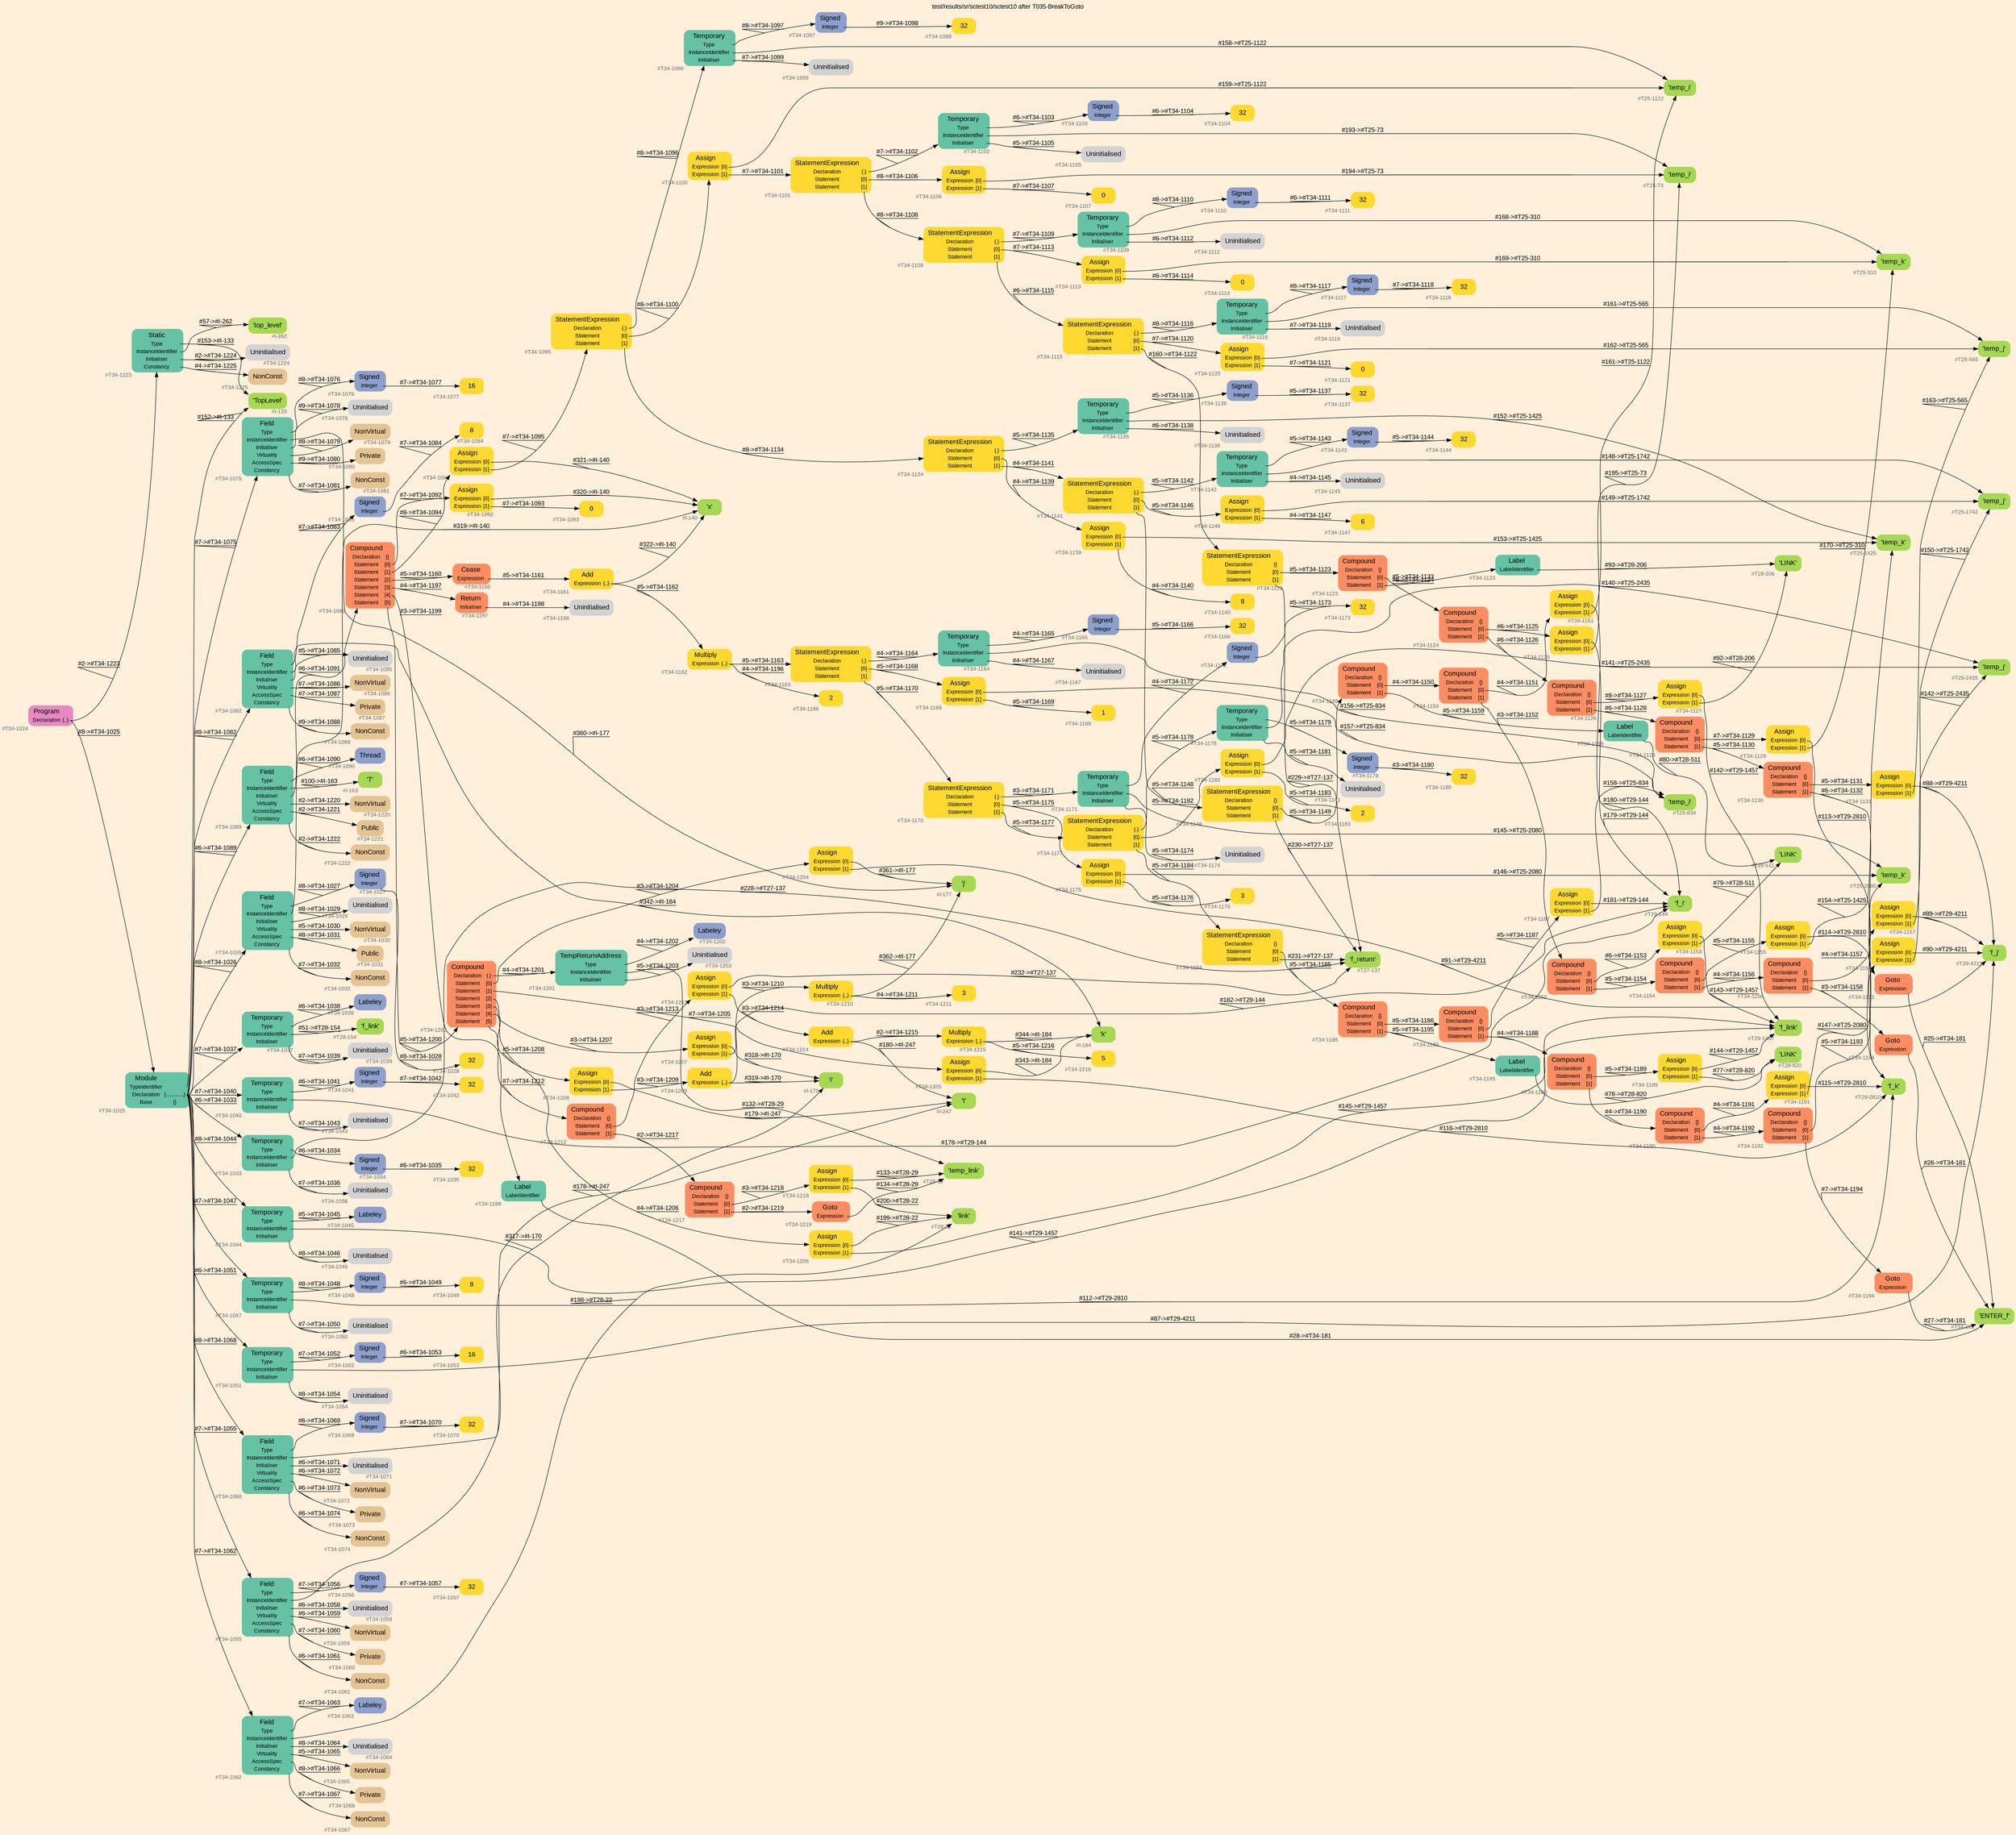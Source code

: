 digraph "test/results/sr/sctest10/sctest10 after T035-BreakToGoto" {
label = "test/results/sr/sctest10/sctest10 after T035-BreakToGoto"
labelloc = t
graph [
    rankdir = "LR"
    ranksep = 0.3
    bgcolor = antiquewhite1
    color = black
    fontcolor = black
    fontname = "Arial"
];
node [
    fontname = "Arial"
];
edge [
    fontname = "Arial"
];

// -------------------- node figure --------------------
// -------- block #T34-1024 ----------
"#T34-1024" [
    fillcolor = "/set28/4"
    xlabel = "#T34-1024"
    fontsize = "12"
    fontcolor = grey40
    shape = "plaintext"
    label = <<TABLE BORDER="0" CELLBORDER="0" CELLSPACING="0">
     <TR><TD><FONT COLOR="black" POINT-SIZE="15">Program</FONT></TD></TR>
     <TR><TD><FONT COLOR="black" POINT-SIZE="12">Declaration</FONT></TD><TD PORT="port0"><FONT COLOR="black" POINT-SIZE="12">{..}</FONT></TD></TR>
    </TABLE>>
    style = "rounded,filled"
];

// -------- block #T34-1025 ----------
"#T34-1025" [
    fillcolor = "/set28/1"
    xlabel = "#T34-1025"
    fontsize = "12"
    fontcolor = grey40
    shape = "plaintext"
    label = <<TABLE BORDER="0" CELLBORDER="0" CELLSPACING="0">
     <TR><TD><FONT COLOR="black" POINT-SIZE="15">Module</FONT></TD></TR>
     <TR><TD><FONT COLOR="black" POINT-SIZE="12">TypeIdentifier</FONT></TD><TD PORT="port0"></TD></TR>
     <TR><TD><FONT COLOR="black" POINT-SIZE="12">Declaration</FONT></TD><TD PORT="port1"><FONT COLOR="black" POINT-SIZE="12">{.............}</FONT></TD></TR>
     <TR><TD><FONT COLOR="black" POINT-SIZE="12">Base</FONT></TD><TD PORT="port2"><FONT COLOR="black" POINT-SIZE="12">{}</FONT></TD></TR>
    </TABLE>>
    style = "rounded,filled"
];

// -------- block #I-133 ----------
"#I-133" [
    fillcolor = "/set28/5"
    xlabel = "#I-133"
    fontsize = "12"
    fontcolor = grey40
    shape = "plaintext"
    label = <<TABLE BORDER="0" CELLBORDER="0" CELLSPACING="0">
     <TR><TD><FONT COLOR="black" POINT-SIZE="15">'TopLevel'</FONT></TD></TR>
    </TABLE>>
    style = "rounded,filled"
];

// -------- block #T34-1026 ----------
"#T34-1026" [
    fillcolor = "/set28/1"
    xlabel = "#T34-1026"
    fontsize = "12"
    fontcolor = grey40
    shape = "plaintext"
    label = <<TABLE BORDER="0" CELLBORDER="0" CELLSPACING="0">
     <TR><TD><FONT COLOR="black" POINT-SIZE="15">Field</FONT></TD></TR>
     <TR><TD><FONT COLOR="black" POINT-SIZE="12">Type</FONT></TD><TD PORT="port0"></TD></TR>
     <TR><TD><FONT COLOR="black" POINT-SIZE="12">InstanceIdentifier</FONT></TD><TD PORT="port1"></TD></TR>
     <TR><TD><FONT COLOR="black" POINT-SIZE="12">Initialiser</FONT></TD><TD PORT="port2"></TD></TR>
     <TR><TD><FONT COLOR="black" POINT-SIZE="12">Virtuality</FONT></TD><TD PORT="port3"></TD></TR>
     <TR><TD><FONT COLOR="black" POINT-SIZE="12">AccessSpec</FONT></TD><TD PORT="port4"></TD></TR>
     <TR><TD><FONT COLOR="black" POINT-SIZE="12">Constancy</FONT></TD><TD PORT="port5"></TD></TR>
    </TABLE>>
    style = "rounded,filled"
];

// -------- block #T34-1027 ----------
"#T34-1027" [
    fillcolor = "/set28/3"
    xlabel = "#T34-1027"
    fontsize = "12"
    fontcolor = grey40
    shape = "plaintext"
    label = <<TABLE BORDER="0" CELLBORDER="0" CELLSPACING="0">
     <TR><TD><FONT COLOR="black" POINT-SIZE="15">Signed</FONT></TD></TR>
     <TR><TD><FONT COLOR="black" POINT-SIZE="12">Integer</FONT></TD><TD PORT="port0"></TD></TR>
    </TABLE>>
    style = "rounded,filled"
];

// -------- block #T34-1028 ----------
"#T34-1028" [
    fillcolor = "/set28/6"
    xlabel = "#T34-1028"
    fontsize = "12"
    fontcolor = grey40
    shape = "plaintext"
    label = <<TABLE BORDER="0" CELLBORDER="0" CELLSPACING="0">
     <TR><TD><FONT COLOR="black" POINT-SIZE="15">32</FONT></TD></TR>
    </TABLE>>
    style = "rounded,filled"
];

// -------- block #I-140 ----------
"#I-140" [
    fillcolor = "/set28/5"
    xlabel = "#I-140"
    fontsize = "12"
    fontcolor = grey40
    shape = "plaintext"
    label = <<TABLE BORDER="0" CELLBORDER="0" CELLSPACING="0">
     <TR><TD><FONT COLOR="black" POINT-SIZE="15">'x'</FONT></TD></TR>
    </TABLE>>
    style = "rounded,filled"
];

// -------- block #T34-1029 ----------
"#T34-1029" [
    xlabel = "#T34-1029"
    fontsize = "12"
    fontcolor = grey40
    shape = "plaintext"
    label = <<TABLE BORDER="0" CELLBORDER="0" CELLSPACING="0">
     <TR><TD><FONT COLOR="black" POINT-SIZE="15">Uninitialised</FONT></TD></TR>
    </TABLE>>
    style = "rounded,filled"
];

// -------- block #T34-1030 ----------
"#T34-1030" [
    fillcolor = "/set28/7"
    xlabel = "#T34-1030"
    fontsize = "12"
    fontcolor = grey40
    shape = "plaintext"
    label = <<TABLE BORDER="0" CELLBORDER="0" CELLSPACING="0">
     <TR><TD><FONT COLOR="black" POINT-SIZE="15">NonVirtual</FONT></TD></TR>
    </TABLE>>
    style = "rounded,filled"
];

// -------- block #T34-1031 ----------
"#T34-1031" [
    fillcolor = "/set28/7"
    xlabel = "#T34-1031"
    fontsize = "12"
    fontcolor = grey40
    shape = "plaintext"
    label = <<TABLE BORDER="0" CELLBORDER="0" CELLSPACING="0">
     <TR><TD><FONT COLOR="black" POINT-SIZE="15">Public</FONT></TD></TR>
    </TABLE>>
    style = "rounded,filled"
];

// -------- block #T34-1032 ----------
"#T34-1032" [
    fillcolor = "/set28/7"
    xlabel = "#T34-1032"
    fontsize = "12"
    fontcolor = grey40
    shape = "plaintext"
    label = <<TABLE BORDER="0" CELLBORDER="0" CELLSPACING="0">
     <TR><TD><FONT COLOR="black" POINT-SIZE="15">NonConst</FONT></TD></TR>
    </TABLE>>
    style = "rounded,filled"
];

// -------- block #T34-1033 ----------
"#T34-1033" [
    fillcolor = "/set28/1"
    xlabel = "#T34-1033"
    fontsize = "12"
    fontcolor = grey40
    shape = "plaintext"
    label = <<TABLE BORDER="0" CELLBORDER="0" CELLSPACING="0">
     <TR><TD><FONT COLOR="black" POINT-SIZE="15">Temporary</FONT></TD></TR>
     <TR><TD><FONT COLOR="black" POINT-SIZE="12">Type</FONT></TD><TD PORT="port0"></TD></TR>
     <TR><TD><FONT COLOR="black" POINT-SIZE="12">InstanceIdentifier</FONT></TD><TD PORT="port1"></TD></TR>
     <TR><TD><FONT COLOR="black" POINT-SIZE="12">Initialiser</FONT></TD><TD PORT="port2"></TD></TR>
    </TABLE>>
    style = "rounded,filled"
];

// -------- block #T34-1034 ----------
"#T34-1034" [
    fillcolor = "/set28/3"
    xlabel = "#T34-1034"
    fontsize = "12"
    fontcolor = grey40
    shape = "plaintext"
    label = <<TABLE BORDER="0" CELLBORDER="0" CELLSPACING="0">
     <TR><TD><FONT COLOR="black" POINT-SIZE="15">Signed</FONT></TD></TR>
     <TR><TD><FONT COLOR="black" POINT-SIZE="12">Integer</FONT></TD><TD PORT="port0"></TD></TR>
    </TABLE>>
    style = "rounded,filled"
];

// -------- block #T34-1035 ----------
"#T34-1035" [
    fillcolor = "/set28/6"
    xlabel = "#T34-1035"
    fontsize = "12"
    fontcolor = grey40
    shape = "plaintext"
    label = <<TABLE BORDER="0" CELLBORDER="0" CELLSPACING="0">
     <TR><TD><FONT COLOR="black" POINT-SIZE="15">32</FONT></TD></TR>
    </TABLE>>
    style = "rounded,filled"
];

// -------- block #T27-137 ----------
"#T27-137" [
    fillcolor = "/set28/5"
    xlabel = "#T27-137"
    fontsize = "12"
    fontcolor = grey40
    shape = "plaintext"
    label = <<TABLE BORDER="0" CELLBORDER="0" CELLSPACING="0">
     <TR><TD><FONT COLOR="black" POINT-SIZE="15">'f_return'</FONT></TD></TR>
    </TABLE>>
    style = "rounded,filled"
];

// -------- block #T34-1036 ----------
"#T34-1036" [
    xlabel = "#T34-1036"
    fontsize = "12"
    fontcolor = grey40
    shape = "plaintext"
    label = <<TABLE BORDER="0" CELLBORDER="0" CELLSPACING="0">
     <TR><TD><FONT COLOR="black" POINT-SIZE="15">Uninitialised</FONT></TD></TR>
    </TABLE>>
    style = "rounded,filled"
];

// -------- block #T34-1037 ----------
"#T34-1037" [
    fillcolor = "/set28/1"
    xlabel = "#T34-1037"
    fontsize = "12"
    fontcolor = grey40
    shape = "plaintext"
    label = <<TABLE BORDER="0" CELLBORDER="0" CELLSPACING="0">
     <TR><TD><FONT COLOR="black" POINT-SIZE="15">Temporary</FONT></TD></TR>
     <TR><TD><FONT COLOR="black" POINT-SIZE="12">Type</FONT></TD><TD PORT="port0"></TD></TR>
     <TR><TD><FONT COLOR="black" POINT-SIZE="12">InstanceIdentifier</FONT></TD><TD PORT="port1"></TD></TR>
     <TR><TD><FONT COLOR="black" POINT-SIZE="12">Initialiser</FONT></TD><TD PORT="port2"></TD></TR>
    </TABLE>>
    style = "rounded,filled"
];

// -------- block #T34-1038 ----------
"#T34-1038" [
    fillcolor = "/set28/3"
    xlabel = "#T34-1038"
    fontsize = "12"
    fontcolor = grey40
    shape = "plaintext"
    label = <<TABLE BORDER="0" CELLBORDER="0" CELLSPACING="0">
     <TR><TD><FONT COLOR="black" POINT-SIZE="15">Labeley</FONT></TD></TR>
    </TABLE>>
    style = "rounded,filled"
];

// -------- block #T28-154 ----------
"#T28-154" [
    fillcolor = "/set28/5"
    xlabel = "#T28-154"
    fontsize = "12"
    fontcolor = grey40
    shape = "plaintext"
    label = <<TABLE BORDER="0" CELLBORDER="0" CELLSPACING="0">
     <TR><TD><FONT COLOR="black" POINT-SIZE="15">'f_link'</FONT></TD></TR>
    </TABLE>>
    style = "rounded,filled"
];

// -------- block #T34-1039 ----------
"#T34-1039" [
    xlabel = "#T34-1039"
    fontsize = "12"
    fontcolor = grey40
    shape = "plaintext"
    label = <<TABLE BORDER="0" CELLBORDER="0" CELLSPACING="0">
     <TR><TD><FONT COLOR="black" POINT-SIZE="15">Uninitialised</FONT></TD></TR>
    </TABLE>>
    style = "rounded,filled"
];

// -------- block #T34-1040 ----------
"#T34-1040" [
    fillcolor = "/set28/1"
    xlabel = "#T34-1040"
    fontsize = "12"
    fontcolor = grey40
    shape = "plaintext"
    label = <<TABLE BORDER="0" CELLBORDER="0" CELLSPACING="0">
     <TR><TD><FONT COLOR="black" POINT-SIZE="15">Temporary</FONT></TD></TR>
     <TR><TD><FONT COLOR="black" POINT-SIZE="12">Type</FONT></TD><TD PORT="port0"></TD></TR>
     <TR><TD><FONT COLOR="black" POINT-SIZE="12">InstanceIdentifier</FONT></TD><TD PORT="port1"></TD></TR>
     <TR><TD><FONT COLOR="black" POINT-SIZE="12">Initialiser</FONT></TD><TD PORT="port2"></TD></TR>
    </TABLE>>
    style = "rounded,filled"
];

// -------- block #T34-1041 ----------
"#T34-1041" [
    fillcolor = "/set28/3"
    xlabel = "#T34-1041"
    fontsize = "12"
    fontcolor = grey40
    shape = "plaintext"
    label = <<TABLE BORDER="0" CELLBORDER="0" CELLSPACING="0">
     <TR><TD><FONT COLOR="black" POINT-SIZE="15">Signed</FONT></TD></TR>
     <TR><TD><FONT COLOR="black" POINT-SIZE="12">Integer</FONT></TD><TD PORT="port0"></TD></TR>
    </TABLE>>
    style = "rounded,filled"
];

// -------- block #T34-1042 ----------
"#T34-1042" [
    fillcolor = "/set28/6"
    xlabel = "#T34-1042"
    fontsize = "12"
    fontcolor = grey40
    shape = "plaintext"
    label = <<TABLE BORDER="0" CELLBORDER="0" CELLSPACING="0">
     <TR><TD><FONT COLOR="black" POINT-SIZE="15">32</FONT></TD></TR>
    </TABLE>>
    style = "rounded,filled"
];

// -------- block #T29-144 ----------
"#T29-144" [
    fillcolor = "/set28/5"
    xlabel = "#T29-144"
    fontsize = "12"
    fontcolor = grey40
    shape = "plaintext"
    label = <<TABLE BORDER="0" CELLBORDER="0" CELLSPACING="0">
     <TR><TD><FONT COLOR="black" POINT-SIZE="15">'f_i'</FONT></TD></TR>
    </TABLE>>
    style = "rounded,filled"
];

// -------- block #T34-1043 ----------
"#T34-1043" [
    xlabel = "#T34-1043"
    fontsize = "12"
    fontcolor = grey40
    shape = "plaintext"
    label = <<TABLE BORDER="0" CELLBORDER="0" CELLSPACING="0">
     <TR><TD><FONT COLOR="black" POINT-SIZE="15">Uninitialised</FONT></TD></TR>
    </TABLE>>
    style = "rounded,filled"
];

// -------- block #T34-1044 ----------
"#T34-1044" [
    fillcolor = "/set28/1"
    xlabel = "#T34-1044"
    fontsize = "12"
    fontcolor = grey40
    shape = "plaintext"
    label = <<TABLE BORDER="0" CELLBORDER="0" CELLSPACING="0">
     <TR><TD><FONT COLOR="black" POINT-SIZE="15">Temporary</FONT></TD></TR>
     <TR><TD><FONT COLOR="black" POINT-SIZE="12">Type</FONT></TD><TD PORT="port0"></TD></TR>
     <TR><TD><FONT COLOR="black" POINT-SIZE="12">InstanceIdentifier</FONT></TD><TD PORT="port1"></TD></TR>
     <TR><TD><FONT COLOR="black" POINT-SIZE="12">Initialiser</FONT></TD><TD PORT="port2"></TD></TR>
    </TABLE>>
    style = "rounded,filled"
];

// -------- block #T34-1045 ----------
"#T34-1045" [
    fillcolor = "/set28/3"
    xlabel = "#T34-1045"
    fontsize = "12"
    fontcolor = grey40
    shape = "plaintext"
    label = <<TABLE BORDER="0" CELLBORDER="0" CELLSPACING="0">
     <TR><TD><FONT COLOR="black" POINT-SIZE="15">Labeley</FONT></TD></TR>
    </TABLE>>
    style = "rounded,filled"
];

// -------- block #T29-1457 ----------
"#T29-1457" [
    fillcolor = "/set28/5"
    xlabel = "#T29-1457"
    fontsize = "12"
    fontcolor = grey40
    shape = "plaintext"
    label = <<TABLE BORDER="0" CELLBORDER="0" CELLSPACING="0">
     <TR><TD><FONT COLOR="black" POINT-SIZE="15">'f_link'</FONT></TD></TR>
    </TABLE>>
    style = "rounded,filled"
];

// -------- block #T34-1046 ----------
"#T34-1046" [
    xlabel = "#T34-1046"
    fontsize = "12"
    fontcolor = grey40
    shape = "plaintext"
    label = <<TABLE BORDER="0" CELLBORDER="0" CELLSPACING="0">
     <TR><TD><FONT COLOR="black" POINT-SIZE="15">Uninitialised</FONT></TD></TR>
    </TABLE>>
    style = "rounded,filled"
];

// -------- block #T34-1047 ----------
"#T34-1047" [
    fillcolor = "/set28/1"
    xlabel = "#T34-1047"
    fontsize = "12"
    fontcolor = grey40
    shape = "plaintext"
    label = <<TABLE BORDER="0" CELLBORDER="0" CELLSPACING="0">
     <TR><TD><FONT COLOR="black" POINT-SIZE="15">Temporary</FONT></TD></TR>
     <TR><TD><FONT COLOR="black" POINT-SIZE="12">Type</FONT></TD><TD PORT="port0"></TD></TR>
     <TR><TD><FONT COLOR="black" POINT-SIZE="12">InstanceIdentifier</FONT></TD><TD PORT="port1"></TD></TR>
     <TR><TD><FONT COLOR="black" POINT-SIZE="12">Initialiser</FONT></TD><TD PORT="port2"></TD></TR>
    </TABLE>>
    style = "rounded,filled"
];

// -------- block #T34-1048 ----------
"#T34-1048" [
    fillcolor = "/set28/3"
    xlabel = "#T34-1048"
    fontsize = "12"
    fontcolor = grey40
    shape = "plaintext"
    label = <<TABLE BORDER="0" CELLBORDER="0" CELLSPACING="0">
     <TR><TD><FONT COLOR="black" POINT-SIZE="15">Signed</FONT></TD></TR>
     <TR><TD><FONT COLOR="black" POINT-SIZE="12">Integer</FONT></TD><TD PORT="port0"></TD></TR>
    </TABLE>>
    style = "rounded,filled"
];

// -------- block #T34-1049 ----------
"#T34-1049" [
    fillcolor = "/set28/6"
    xlabel = "#T34-1049"
    fontsize = "12"
    fontcolor = grey40
    shape = "plaintext"
    label = <<TABLE BORDER="0" CELLBORDER="0" CELLSPACING="0">
     <TR><TD><FONT COLOR="black" POINT-SIZE="15">8</FONT></TD></TR>
    </TABLE>>
    style = "rounded,filled"
];

// -------- block #T29-2810 ----------
"#T29-2810" [
    fillcolor = "/set28/5"
    xlabel = "#T29-2810"
    fontsize = "12"
    fontcolor = grey40
    shape = "plaintext"
    label = <<TABLE BORDER="0" CELLBORDER="0" CELLSPACING="0">
     <TR><TD><FONT COLOR="black" POINT-SIZE="15">'f_k'</FONT></TD></TR>
    </TABLE>>
    style = "rounded,filled"
];

// -------- block #T34-1050 ----------
"#T34-1050" [
    xlabel = "#T34-1050"
    fontsize = "12"
    fontcolor = grey40
    shape = "plaintext"
    label = <<TABLE BORDER="0" CELLBORDER="0" CELLSPACING="0">
     <TR><TD><FONT COLOR="black" POINT-SIZE="15">Uninitialised</FONT></TD></TR>
    </TABLE>>
    style = "rounded,filled"
];

// -------- block #T34-1051 ----------
"#T34-1051" [
    fillcolor = "/set28/1"
    xlabel = "#T34-1051"
    fontsize = "12"
    fontcolor = grey40
    shape = "plaintext"
    label = <<TABLE BORDER="0" CELLBORDER="0" CELLSPACING="0">
     <TR><TD><FONT COLOR="black" POINT-SIZE="15">Temporary</FONT></TD></TR>
     <TR><TD><FONT COLOR="black" POINT-SIZE="12">Type</FONT></TD><TD PORT="port0"></TD></TR>
     <TR><TD><FONT COLOR="black" POINT-SIZE="12">InstanceIdentifier</FONT></TD><TD PORT="port1"></TD></TR>
     <TR><TD><FONT COLOR="black" POINT-SIZE="12">Initialiser</FONT></TD><TD PORT="port2"></TD></TR>
    </TABLE>>
    style = "rounded,filled"
];

// -------- block #T34-1052 ----------
"#T34-1052" [
    fillcolor = "/set28/3"
    xlabel = "#T34-1052"
    fontsize = "12"
    fontcolor = grey40
    shape = "plaintext"
    label = <<TABLE BORDER="0" CELLBORDER="0" CELLSPACING="0">
     <TR><TD><FONT COLOR="black" POINT-SIZE="15">Signed</FONT></TD></TR>
     <TR><TD><FONT COLOR="black" POINT-SIZE="12">Integer</FONT></TD><TD PORT="port0"></TD></TR>
    </TABLE>>
    style = "rounded,filled"
];

// -------- block #T34-1053 ----------
"#T34-1053" [
    fillcolor = "/set28/6"
    xlabel = "#T34-1053"
    fontsize = "12"
    fontcolor = grey40
    shape = "plaintext"
    label = <<TABLE BORDER="0" CELLBORDER="0" CELLSPACING="0">
     <TR><TD><FONT COLOR="black" POINT-SIZE="15">16</FONT></TD></TR>
    </TABLE>>
    style = "rounded,filled"
];

// -------- block #T29-4211 ----------
"#T29-4211" [
    fillcolor = "/set28/5"
    xlabel = "#T29-4211"
    fontsize = "12"
    fontcolor = grey40
    shape = "plaintext"
    label = <<TABLE BORDER="0" CELLBORDER="0" CELLSPACING="0">
     <TR><TD><FONT COLOR="black" POINT-SIZE="15">'f_j'</FONT></TD></TR>
    </TABLE>>
    style = "rounded,filled"
];

// -------- block #T34-1054 ----------
"#T34-1054" [
    xlabel = "#T34-1054"
    fontsize = "12"
    fontcolor = grey40
    shape = "plaintext"
    label = <<TABLE BORDER="0" CELLBORDER="0" CELLSPACING="0">
     <TR><TD><FONT COLOR="black" POINT-SIZE="15">Uninitialised</FONT></TD></TR>
    </TABLE>>
    style = "rounded,filled"
];

// -------- block #T34-1055 ----------
"#T34-1055" [
    fillcolor = "/set28/1"
    xlabel = "#T34-1055"
    fontsize = "12"
    fontcolor = grey40
    shape = "plaintext"
    label = <<TABLE BORDER="0" CELLBORDER="0" CELLSPACING="0">
     <TR><TD><FONT COLOR="black" POINT-SIZE="15">Field</FONT></TD></TR>
     <TR><TD><FONT COLOR="black" POINT-SIZE="12">Type</FONT></TD><TD PORT="port0"></TD></TR>
     <TR><TD><FONT COLOR="black" POINT-SIZE="12">InstanceIdentifier</FONT></TD><TD PORT="port1"></TD></TR>
     <TR><TD><FONT COLOR="black" POINT-SIZE="12">Initialiser</FONT></TD><TD PORT="port2"></TD></TR>
     <TR><TD><FONT COLOR="black" POINT-SIZE="12">Virtuality</FONT></TD><TD PORT="port3"></TD></TR>
     <TR><TD><FONT COLOR="black" POINT-SIZE="12">AccessSpec</FONT></TD><TD PORT="port4"></TD></TR>
     <TR><TD><FONT COLOR="black" POINT-SIZE="12">Constancy</FONT></TD><TD PORT="port5"></TD></TR>
    </TABLE>>
    style = "rounded,filled"
];

// -------- block #T34-1056 ----------
"#T34-1056" [
    fillcolor = "/set28/3"
    xlabel = "#T34-1056"
    fontsize = "12"
    fontcolor = grey40
    shape = "plaintext"
    label = <<TABLE BORDER="0" CELLBORDER="0" CELLSPACING="0">
     <TR><TD><FONT COLOR="black" POINT-SIZE="15">Signed</FONT></TD></TR>
     <TR><TD><FONT COLOR="black" POINT-SIZE="12">Integer</FONT></TD><TD PORT="port0"></TD></TR>
    </TABLE>>
    style = "rounded,filled"
];

// -------- block #T34-1057 ----------
"#T34-1057" [
    fillcolor = "/set28/6"
    xlabel = "#T34-1057"
    fontsize = "12"
    fontcolor = grey40
    shape = "plaintext"
    label = <<TABLE BORDER="0" CELLBORDER="0" CELLSPACING="0">
     <TR><TD><FONT COLOR="black" POINT-SIZE="15">32</FONT></TD></TR>
    </TABLE>>
    style = "rounded,filled"
];

// -------- block #I-170 ----------
"#I-170" [
    fillcolor = "/set28/5"
    xlabel = "#I-170"
    fontsize = "12"
    fontcolor = grey40
    shape = "plaintext"
    label = <<TABLE BORDER="0" CELLBORDER="0" CELLSPACING="0">
     <TR><TD><FONT COLOR="black" POINT-SIZE="15">'i'</FONT></TD></TR>
    </TABLE>>
    style = "rounded,filled"
];

// -------- block #T34-1058 ----------
"#T34-1058" [
    xlabel = "#T34-1058"
    fontsize = "12"
    fontcolor = grey40
    shape = "plaintext"
    label = <<TABLE BORDER="0" CELLBORDER="0" CELLSPACING="0">
     <TR><TD><FONT COLOR="black" POINT-SIZE="15">Uninitialised</FONT></TD></TR>
    </TABLE>>
    style = "rounded,filled"
];

// -------- block #T34-1059 ----------
"#T34-1059" [
    fillcolor = "/set28/7"
    xlabel = "#T34-1059"
    fontsize = "12"
    fontcolor = grey40
    shape = "plaintext"
    label = <<TABLE BORDER="0" CELLBORDER="0" CELLSPACING="0">
     <TR><TD><FONT COLOR="black" POINT-SIZE="15">NonVirtual</FONT></TD></TR>
    </TABLE>>
    style = "rounded,filled"
];

// -------- block #T34-1060 ----------
"#T34-1060" [
    fillcolor = "/set28/7"
    xlabel = "#T34-1060"
    fontsize = "12"
    fontcolor = grey40
    shape = "plaintext"
    label = <<TABLE BORDER="0" CELLBORDER="0" CELLSPACING="0">
     <TR><TD><FONT COLOR="black" POINT-SIZE="15">Private</FONT></TD></TR>
    </TABLE>>
    style = "rounded,filled"
];

// -------- block #T34-1061 ----------
"#T34-1061" [
    fillcolor = "/set28/7"
    xlabel = "#T34-1061"
    fontsize = "12"
    fontcolor = grey40
    shape = "plaintext"
    label = <<TABLE BORDER="0" CELLBORDER="0" CELLSPACING="0">
     <TR><TD><FONT COLOR="black" POINT-SIZE="15">NonConst</FONT></TD></TR>
    </TABLE>>
    style = "rounded,filled"
];

// -------- block #T34-1062 ----------
"#T34-1062" [
    fillcolor = "/set28/1"
    xlabel = "#T34-1062"
    fontsize = "12"
    fontcolor = grey40
    shape = "plaintext"
    label = <<TABLE BORDER="0" CELLBORDER="0" CELLSPACING="0">
     <TR><TD><FONT COLOR="black" POINT-SIZE="15">Field</FONT></TD></TR>
     <TR><TD><FONT COLOR="black" POINT-SIZE="12">Type</FONT></TD><TD PORT="port0"></TD></TR>
     <TR><TD><FONT COLOR="black" POINT-SIZE="12">InstanceIdentifier</FONT></TD><TD PORT="port1"></TD></TR>
     <TR><TD><FONT COLOR="black" POINT-SIZE="12">Initialiser</FONT></TD><TD PORT="port2"></TD></TR>
     <TR><TD><FONT COLOR="black" POINT-SIZE="12">Virtuality</FONT></TD><TD PORT="port3"></TD></TR>
     <TR><TD><FONT COLOR="black" POINT-SIZE="12">AccessSpec</FONT></TD><TD PORT="port4"></TD></TR>
     <TR><TD><FONT COLOR="black" POINT-SIZE="12">Constancy</FONT></TD><TD PORT="port5"></TD></TR>
    </TABLE>>
    style = "rounded,filled"
];

// -------- block #T34-1063 ----------
"#T34-1063" [
    fillcolor = "/set28/3"
    xlabel = "#T34-1063"
    fontsize = "12"
    fontcolor = grey40
    shape = "plaintext"
    label = <<TABLE BORDER="0" CELLBORDER="0" CELLSPACING="0">
     <TR><TD><FONT COLOR="black" POINT-SIZE="15">Labeley</FONT></TD></TR>
    </TABLE>>
    style = "rounded,filled"
];

// -------- block #T28-22 ----------
"#T28-22" [
    fillcolor = "/set28/5"
    xlabel = "#T28-22"
    fontsize = "12"
    fontcolor = grey40
    shape = "plaintext"
    label = <<TABLE BORDER="0" CELLBORDER="0" CELLSPACING="0">
     <TR><TD><FONT COLOR="black" POINT-SIZE="15">'link'</FONT></TD></TR>
    </TABLE>>
    style = "rounded,filled"
];

// -------- block #T34-1064 ----------
"#T34-1064" [
    xlabel = "#T34-1064"
    fontsize = "12"
    fontcolor = grey40
    shape = "plaintext"
    label = <<TABLE BORDER="0" CELLBORDER="0" CELLSPACING="0">
     <TR><TD><FONT COLOR="black" POINT-SIZE="15">Uninitialised</FONT></TD></TR>
    </TABLE>>
    style = "rounded,filled"
];

// -------- block #T34-1065 ----------
"#T34-1065" [
    fillcolor = "/set28/7"
    xlabel = "#T34-1065"
    fontsize = "12"
    fontcolor = grey40
    shape = "plaintext"
    label = <<TABLE BORDER="0" CELLBORDER="0" CELLSPACING="0">
     <TR><TD><FONT COLOR="black" POINT-SIZE="15">NonVirtual</FONT></TD></TR>
    </TABLE>>
    style = "rounded,filled"
];

// -------- block #T34-1066 ----------
"#T34-1066" [
    fillcolor = "/set28/7"
    xlabel = "#T34-1066"
    fontsize = "12"
    fontcolor = grey40
    shape = "plaintext"
    label = <<TABLE BORDER="0" CELLBORDER="0" CELLSPACING="0">
     <TR><TD><FONT COLOR="black" POINT-SIZE="15">Private</FONT></TD></TR>
    </TABLE>>
    style = "rounded,filled"
];

// -------- block #T34-1067 ----------
"#T34-1067" [
    fillcolor = "/set28/7"
    xlabel = "#T34-1067"
    fontsize = "12"
    fontcolor = grey40
    shape = "plaintext"
    label = <<TABLE BORDER="0" CELLBORDER="0" CELLSPACING="0">
     <TR><TD><FONT COLOR="black" POINT-SIZE="15">NonConst</FONT></TD></TR>
    </TABLE>>
    style = "rounded,filled"
];

// -------- block #T34-1068 ----------
"#T34-1068" [
    fillcolor = "/set28/1"
    xlabel = "#T34-1068"
    fontsize = "12"
    fontcolor = grey40
    shape = "plaintext"
    label = <<TABLE BORDER="0" CELLBORDER="0" CELLSPACING="0">
     <TR><TD><FONT COLOR="black" POINT-SIZE="15">Field</FONT></TD></TR>
     <TR><TD><FONT COLOR="black" POINT-SIZE="12">Type</FONT></TD><TD PORT="port0"></TD></TR>
     <TR><TD><FONT COLOR="black" POINT-SIZE="12">InstanceIdentifier</FONT></TD><TD PORT="port1"></TD></TR>
     <TR><TD><FONT COLOR="black" POINT-SIZE="12">Initialiser</FONT></TD><TD PORT="port2"></TD></TR>
     <TR><TD><FONT COLOR="black" POINT-SIZE="12">Virtuality</FONT></TD><TD PORT="port3"></TD></TR>
     <TR><TD><FONT COLOR="black" POINT-SIZE="12">AccessSpec</FONT></TD><TD PORT="port4"></TD></TR>
     <TR><TD><FONT COLOR="black" POINT-SIZE="12">Constancy</FONT></TD><TD PORT="port5"></TD></TR>
    </TABLE>>
    style = "rounded,filled"
];

// -------- block #T34-1069 ----------
"#T34-1069" [
    fillcolor = "/set28/3"
    xlabel = "#T34-1069"
    fontsize = "12"
    fontcolor = grey40
    shape = "plaintext"
    label = <<TABLE BORDER="0" CELLBORDER="0" CELLSPACING="0">
     <TR><TD><FONT COLOR="black" POINT-SIZE="15">Signed</FONT></TD></TR>
     <TR><TD><FONT COLOR="black" POINT-SIZE="12">Integer</FONT></TD><TD PORT="port0"></TD></TR>
    </TABLE>>
    style = "rounded,filled"
];

// -------- block #T34-1070 ----------
"#T34-1070" [
    fillcolor = "/set28/6"
    xlabel = "#T34-1070"
    fontsize = "12"
    fontcolor = grey40
    shape = "plaintext"
    label = <<TABLE BORDER="0" CELLBORDER="0" CELLSPACING="0">
     <TR><TD><FONT COLOR="black" POINT-SIZE="15">32</FONT></TD></TR>
    </TABLE>>
    style = "rounded,filled"
];

// -------- block #I-247 ----------
"#I-247" [
    fillcolor = "/set28/5"
    xlabel = "#I-247"
    fontsize = "12"
    fontcolor = grey40
    shape = "plaintext"
    label = <<TABLE BORDER="0" CELLBORDER="0" CELLSPACING="0">
     <TR><TD><FONT COLOR="black" POINT-SIZE="15">'t'</FONT></TD></TR>
    </TABLE>>
    style = "rounded,filled"
];

// -------- block #T34-1071 ----------
"#T34-1071" [
    xlabel = "#T34-1071"
    fontsize = "12"
    fontcolor = grey40
    shape = "plaintext"
    label = <<TABLE BORDER="0" CELLBORDER="0" CELLSPACING="0">
     <TR><TD><FONT COLOR="black" POINT-SIZE="15">Uninitialised</FONT></TD></TR>
    </TABLE>>
    style = "rounded,filled"
];

// -------- block #T34-1072 ----------
"#T34-1072" [
    fillcolor = "/set28/7"
    xlabel = "#T34-1072"
    fontsize = "12"
    fontcolor = grey40
    shape = "plaintext"
    label = <<TABLE BORDER="0" CELLBORDER="0" CELLSPACING="0">
     <TR><TD><FONT COLOR="black" POINT-SIZE="15">NonVirtual</FONT></TD></TR>
    </TABLE>>
    style = "rounded,filled"
];

// -------- block #T34-1073 ----------
"#T34-1073" [
    fillcolor = "/set28/7"
    xlabel = "#T34-1073"
    fontsize = "12"
    fontcolor = grey40
    shape = "plaintext"
    label = <<TABLE BORDER="0" CELLBORDER="0" CELLSPACING="0">
     <TR><TD><FONT COLOR="black" POINT-SIZE="15">Private</FONT></TD></TR>
    </TABLE>>
    style = "rounded,filled"
];

// -------- block #T34-1074 ----------
"#T34-1074" [
    fillcolor = "/set28/7"
    xlabel = "#T34-1074"
    fontsize = "12"
    fontcolor = grey40
    shape = "plaintext"
    label = <<TABLE BORDER="0" CELLBORDER="0" CELLSPACING="0">
     <TR><TD><FONT COLOR="black" POINT-SIZE="15">NonConst</FONT></TD></TR>
    </TABLE>>
    style = "rounded,filled"
];

// -------- block #T34-1075 ----------
"#T34-1075" [
    fillcolor = "/set28/1"
    xlabel = "#T34-1075"
    fontsize = "12"
    fontcolor = grey40
    shape = "plaintext"
    label = <<TABLE BORDER="0" CELLBORDER="0" CELLSPACING="0">
     <TR><TD><FONT COLOR="black" POINT-SIZE="15">Field</FONT></TD></TR>
     <TR><TD><FONT COLOR="black" POINT-SIZE="12">Type</FONT></TD><TD PORT="port0"></TD></TR>
     <TR><TD><FONT COLOR="black" POINT-SIZE="12">InstanceIdentifier</FONT></TD><TD PORT="port1"></TD></TR>
     <TR><TD><FONT COLOR="black" POINT-SIZE="12">Initialiser</FONT></TD><TD PORT="port2"></TD></TR>
     <TR><TD><FONT COLOR="black" POINT-SIZE="12">Virtuality</FONT></TD><TD PORT="port3"></TD></TR>
     <TR><TD><FONT COLOR="black" POINT-SIZE="12">AccessSpec</FONT></TD><TD PORT="port4"></TD></TR>
     <TR><TD><FONT COLOR="black" POINT-SIZE="12">Constancy</FONT></TD><TD PORT="port5"></TD></TR>
    </TABLE>>
    style = "rounded,filled"
];

// -------- block #T34-1076 ----------
"#T34-1076" [
    fillcolor = "/set28/3"
    xlabel = "#T34-1076"
    fontsize = "12"
    fontcolor = grey40
    shape = "plaintext"
    label = <<TABLE BORDER="0" CELLBORDER="0" CELLSPACING="0">
     <TR><TD><FONT COLOR="black" POINT-SIZE="15">Signed</FONT></TD></TR>
     <TR><TD><FONT COLOR="black" POINT-SIZE="12">Integer</FONT></TD><TD PORT="port0"></TD></TR>
    </TABLE>>
    style = "rounded,filled"
];

// -------- block #T34-1077 ----------
"#T34-1077" [
    fillcolor = "/set28/6"
    xlabel = "#T34-1077"
    fontsize = "12"
    fontcolor = grey40
    shape = "plaintext"
    label = <<TABLE BORDER="0" CELLBORDER="0" CELLSPACING="0">
     <TR><TD><FONT COLOR="black" POINT-SIZE="15">16</FONT></TD></TR>
    </TABLE>>
    style = "rounded,filled"
];

// -------- block #I-177 ----------
"#I-177" [
    fillcolor = "/set28/5"
    xlabel = "#I-177"
    fontsize = "12"
    fontcolor = grey40
    shape = "plaintext"
    label = <<TABLE BORDER="0" CELLBORDER="0" CELLSPACING="0">
     <TR><TD><FONT COLOR="black" POINT-SIZE="15">'j'</FONT></TD></TR>
    </TABLE>>
    style = "rounded,filled"
];

// -------- block #T34-1078 ----------
"#T34-1078" [
    xlabel = "#T34-1078"
    fontsize = "12"
    fontcolor = grey40
    shape = "plaintext"
    label = <<TABLE BORDER="0" CELLBORDER="0" CELLSPACING="0">
     <TR><TD><FONT COLOR="black" POINT-SIZE="15">Uninitialised</FONT></TD></TR>
    </TABLE>>
    style = "rounded,filled"
];

// -------- block #T34-1079 ----------
"#T34-1079" [
    fillcolor = "/set28/7"
    xlabel = "#T34-1079"
    fontsize = "12"
    fontcolor = grey40
    shape = "plaintext"
    label = <<TABLE BORDER="0" CELLBORDER="0" CELLSPACING="0">
     <TR><TD><FONT COLOR="black" POINT-SIZE="15">NonVirtual</FONT></TD></TR>
    </TABLE>>
    style = "rounded,filled"
];

// -------- block #T34-1080 ----------
"#T34-1080" [
    fillcolor = "/set28/7"
    xlabel = "#T34-1080"
    fontsize = "12"
    fontcolor = grey40
    shape = "plaintext"
    label = <<TABLE BORDER="0" CELLBORDER="0" CELLSPACING="0">
     <TR><TD><FONT COLOR="black" POINT-SIZE="15">Private</FONT></TD></TR>
    </TABLE>>
    style = "rounded,filled"
];

// -------- block #T34-1081 ----------
"#T34-1081" [
    fillcolor = "/set28/7"
    xlabel = "#T34-1081"
    fontsize = "12"
    fontcolor = grey40
    shape = "plaintext"
    label = <<TABLE BORDER="0" CELLBORDER="0" CELLSPACING="0">
     <TR><TD><FONT COLOR="black" POINT-SIZE="15">NonConst</FONT></TD></TR>
    </TABLE>>
    style = "rounded,filled"
];

// -------- block #T34-1082 ----------
"#T34-1082" [
    fillcolor = "/set28/1"
    xlabel = "#T34-1082"
    fontsize = "12"
    fontcolor = grey40
    shape = "plaintext"
    label = <<TABLE BORDER="0" CELLBORDER="0" CELLSPACING="0">
     <TR><TD><FONT COLOR="black" POINT-SIZE="15">Field</FONT></TD></TR>
     <TR><TD><FONT COLOR="black" POINT-SIZE="12">Type</FONT></TD><TD PORT="port0"></TD></TR>
     <TR><TD><FONT COLOR="black" POINT-SIZE="12">InstanceIdentifier</FONT></TD><TD PORT="port1"></TD></TR>
     <TR><TD><FONT COLOR="black" POINT-SIZE="12">Initialiser</FONT></TD><TD PORT="port2"></TD></TR>
     <TR><TD><FONT COLOR="black" POINT-SIZE="12">Virtuality</FONT></TD><TD PORT="port3"></TD></TR>
     <TR><TD><FONT COLOR="black" POINT-SIZE="12">AccessSpec</FONT></TD><TD PORT="port4"></TD></TR>
     <TR><TD><FONT COLOR="black" POINT-SIZE="12">Constancy</FONT></TD><TD PORT="port5"></TD></TR>
    </TABLE>>
    style = "rounded,filled"
];

// -------- block #T34-1083 ----------
"#T34-1083" [
    fillcolor = "/set28/3"
    xlabel = "#T34-1083"
    fontsize = "12"
    fontcolor = grey40
    shape = "plaintext"
    label = <<TABLE BORDER="0" CELLBORDER="0" CELLSPACING="0">
     <TR><TD><FONT COLOR="black" POINT-SIZE="15">Signed</FONT></TD></TR>
     <TR><TD><FONT COLOR="black" POINT-SIZE="12">Integer</FONT></TD><TD PORT="port0"></TD></TR>
    </TABLE>>
    style = "rounded,filled"
];

// -------- block #T34-1084 ----------
"#T34-1084" [
    fillcolor = "/set28/6"
    xlabel = "#T34-1084"
    fontsize = "12"
    fontcolor = grey40
    shape = "plaintext"
    label = <<TABLE BORDER="0" CELLBORDER="0" CELLSPACING="0">
     <TR><TD><FONT COLOR="black" POINT-SIZE="15">8</FONT></TD></TR>
    </TABLE>>
    style = "rounded,filled"
];

// -------- block #I-184 ----------
"#I-184" [
    fillcolor = "/set28/5"
    xlabel = "#I-184"
    fontsize = "12"
    fontcolor = grey40
    shape = "plaintext"
    label = <<TABLE BORDER="0" CELLBORDER="0" CELLSPACING="0">
     <TR><TD><FONT COLOR="black" POINT-SIZE="15">'k'</FONT></TD></TR>
    </TABLE>>
    style = "rounded,filled"
];

// -------- block #T34-1085 ----------
"#T34-1085" [
    xlabel = "#T34-1085"
    fontsize = "12"
    fontcolor = grey40
    shape = "plaintext"
    label = <<TABLE BORDER="0" CELLBORDER="0" CELLSPACING="0">
     <TR><TD><FONT COLOR="black" POINT-SIZE="15">Uninitialised</FONT></TD></TR>
    </TABLE>>
    style = "rounded,filled"
];

// -------- block #T34-1086 ----------
"#T34-1086" [
    fillcolor = "/set28/7"
    xlabel = "#T34-1086"
    fontsize = "12"
    fontcolor = grey40
    shape = "plaintext"
    label = <<TABLE BORDER="0" CELLBORDER="0" CELLSPACING="0">
     <TR><TD><FONT COLOR="black" POINT-SIZE="15">NonVirtual</FONT></TD></TR>
    </TABLE>>
    style = "rounded,filled"
];

// -------- block #T34-1087 ----------
"#T34-1087" [
    fillcolor = "/set28/7"
    xlabel = "#T34-1087"
    fontsize = "12"
    fontcolor = grey40
    shape = "plaintext"
    label = <<TABLE BORDER="0" CELLBORDER="0" CELLSPACING="0">
     <TR><TD><FONT COLOR="black" POINT-SIZE="15">Private</FONT></TD></TR>
    </TABLE>>
    style = "rounded,filled"
];

// -------- block #T34-1088 ----------
"#T34-1088" [
    fillcolor = "/set28/7"
    xlabel = "#T34-1088"
    fontsize = "12"
    fontcolor = grey40
    shape = "plaintext"
    label = <<TABLE BORDER="0" CELLBORDER="0" CELLSPACING="0">
     <TR><TD><FONT COLOR="black" POINT-SIZE="15">NonConst</FONT></TD></TR>
    </TABLE>>
    style = "rounded,filled"
];

// -------- block #T34-1089 ----------
"#T34-1089" [
    fillcolor = "/set28/1"
    xlabel = "#T34-1089"
    fontsize = "12"
    fontcolor = grey40
    shape = "plaintext"
    label = <<TABLE BORDER="0" CELLBORDER="0" CELLSPACING="0">
     <TR><TD><FONT COLOR="black" POINT-SIZE="15">Field</FONT></TD></TR>
     <TR><TD><FONT COLOR="black" POINT-SIZE="12">Type</FONT></TD><TD PORT="port0"></TD></TR>
     <TR><TD><FONT COLOR="black" POINT-SIZE="12">InstanceIdentifier</FONT></TD><TD PORT="port1"></TD></TR>
     <TR><TD><FONT COLOR="black" POINT-SIZE="12">Initialiser</FONT></TD><TD PORT="port2"></TD></TR>
     <TR><TD><FONT COLOR="black" POINT-SIZE="12">Virtuality</FONT></TD><TD PORT="port3"></TD></TR>
     <TR><TD><FONT COLOR="black" POINT-SIZE="12">AccessSpec</FONT></TD><TD PORT="port4"></TD></TR>
     <TR><TD><FONT COLOR="black" POINT-SIZE="12">Constancy</FONT></TD><TD PORT="port5"></TD></TR>
    </TABLE>>
    style = "rounded,filled"
];

// -------- block #T34-1090 ----------
"#T34-1090" [
    fillcolor = "/set28/3"
    xlabel = "#T34-1090"
    fontsize = "12"
    fontcolor = grey40
    shape = "plaintext"
    label = <<TABLE BORDER="0" CELLBORDER="0" CELLSPACING="0">
     <TR><TD><FONT COLOR="black" POINT-SIZE="15">Thread</FONT></TD></TR>
    </TABLE>>
    style = "rounded,filled"
];

// -------- block #I-163 ----------
"#I-163" [
    fillcolor = "/set28/5"
    xlabel = "#I-163"
    fontsize = "12"
    fontcolor = grey40
    shape = "plaintext"
    label = <<TABLE BORDER="0" CELLBORDER="0" CELLSPACING="0">
     <TR><TD><FONT COLOR="black" POINT-SIZE="15">'T'</FONT></TD></TR>
    </TABLE>>
    style = "rounded,filled"
];

// -------- block #T34-1091 ----------
"#T34-1091" [
    fillcolor = "/set28/2"
    xlabel = "#T34-1091"
    fontsize = "12"
    fontcolor = grey40
    shape = "plaintext"
    label = <<TABLE BORDER="0" CELLBORDER="0" CELLSPACING="0">
     <TR><TD><FONT COLOR="black" POINT-SIZE="15">Compound</FONT></TD></TR>
     <TR><TD><FONT COLOR="black" POINT-SIZE="12">Declaration</FONT></TD><TD PORT="port0"><FONT COLOR="black" POINT-SIZE="12">{}</FONT></TD></TR>
     <TR><TD><FONT COLOR="black" POINT-SIZE="12">Statement</FONT></TD><TD PORT="port1"><FONT COLOR="black" POINT-SIZE="12">[0]</FONT></TD></TR>
     <TR><TD><FONT COLOR="black" POINT-SIZE="12">Statement</FONT></TD><TD PORT="port2"><FONT COLOR="black" POINT-SIZE="12">[1]</FONT></TD></TR>
     <TR><TD><FONT COLOR="black" POINT-SIZE="12">Statement</FONT></TD><TD PORT="port3"><FONT COLOR="black" POINT-SIZE="12">[2]</FONT></TD></TR>
     <TR><TD><FONT COLOR="black" POINT-SIZE="12">Statement</FONT></TD><TD PORT="port4"><FONT COLOR="black" POINT-SIZE="12">[3]</FONT></TD></TR>
     <TR><TD><FONT COLOR="black" POINT-SIZE="12">Statement</FONT></TD><TD PORT="port5"><FONT COLOR="black" POINT-SIZE="12">[4]</FONT></TD></TR>
     <TR><TD><FONT COLOR="black" POINT-SIZE="12">Statement</FONT></TD><TD PORT="port6"><FONT COLOR="black" POINT-SIZE="12">[5]</FONT></TD></TR>
    </TABLE>>
    style = "rounded,filled"
];

// -------- block #T34-1092 ----------
"#T34-1092" [
    fillcolor = "/set28/6"
    xlabel = "#T34-1092"
    fontsize = "12"
    fontcolor = grey40
    shape = "plaintext"
    label = <<TABLE BORDER="0" CELLBORDER="0" CELLSPACING="0">
     <TR><TD><FONT COLOR="black" POINT-SIZE="15">Assign</FONT></TD></TR>
     <TR><TD><FONT COLOR="black" POINT-SIZE="12">Expression</FONT></TD><TD PORT="port0"><FONT COLOR="black" POINT-SIZE="12">[0]</FONT></TD></TR>
     <TR><TD><FONT COLOR="black" POINT-SIZE="12">Expression</FONT></TD><TD PORT="port1"><FONT COLOR="black" POINT-SIZE="12">[1]</FONT></TD></TR>
    </TABLE>>
    style = "rounded,filled"
];

// -------- block #T34-1093 ----------
"#T34-1093" [
    fillcolor = "/set28/6"
    xlabel = "#T34-1093"
    fontsize = "12"
    fontcolor = grey40
    shape = "plaintext"
    label = <<TABLE BORDER="0" CELLBORDER="0" CELLSPACING="0">
     <TR><TD><FONT COLOR="black" POINT-SIZE="15">0</FONT></TD></TR>
    </TABLE>>
    style = "rounded,filled"
];

// -------- block #T34-1094 ----------
"#T34-1094" [
    fillcolor = "/set28/6"
    xlabel = "#T34-1094"
    fontsize = "12"
    fontcolor = grey40
    shape = "plaintext"
    label = <<TABLE BORDER="0" CELLBORDER="0" CELLSPACING="0">
     <TR><TD><FONT COLOR="black" POINT-SIZE="15">Assign</FONT></TD></TR>
     <TR><TD><FONT COLOR="black" POINT-SIZE="12">Expression</FONT></TD><TD PORT="port0"><FONT COLOR="black" POINT-SIZE="12">[0]</FONT></TD></TR>
     <TR><TD><FONT COLOR="black" POINT-SIZE="12">Expression</FONT></TD><TD PORT="port1"><FONT COLOR="black" POINT-SIZE="12">[1]</FONT></TD></TR>
    </TABLE>>
    style = "rounded,filled"
];

// -------- block #T34-1095 ----------
"#T34-1095" [
    fillcolor = "/set28/6"
    xlabel = "#T34-1095"
    fontsize = "12"
    fontcolor = grey40
    shape = "plaintext"
    label = <<TABLE BORDER="0" CELLBORDER="0" CELLSPACING="0">
     <TR><TD><FONT COLOR="black" POINT-SIZE="15">StatementExpression</FONT></TD></TR>
     <TR><TD><FONT COLOR="black" POINT-SIZE="12">Declaration</FONT></TD><TD PORT="port0"><FONT COLOR="black" POINT-SIZE="12">{.}</FONT></TD></TR>
     <TR><TD><FONT COLOR="black" POINT-SIZE="12">Statement</FONT></TD><TD PORT="port1"><FONT COLOR="black" POINT-SIZE="12">[0]</FONT></TD></TR>
     <TR><TD><FONT COLOR="black" POINT-SIZE="12">Statement</FONT></TD><TD PORT="port2"><FONT COLOR="black" POINT-SIZE="12">[1]</FONT></TD></TR>
    </TABLE>>
    style = "rounded,filled"
];

// -------- block #T34-1096 ----------
"#T34-1096" [
    fillcolor = "/set28/1"
    xlabel = "#T34-1096"
    fontsize = "12"
    fontcolor = grey40
    shape = "plaintext"
    label = <<TABLE BORDER="0" CELLBORDER="0" CELLSPACING="0">
     <TR><TD><FONT COLOR="black" POINT-SIZE="15">Temporary</FONT></TD></TR>
     <TR><TD><FONT COLOR="black" POINT-SIZE="12">Type</FONT></TD><TD PORT="port0"></TD></TR>
     <TR><TD><FONT COLOR="black" POINT-SIZE="12">InstanceIdentifier</FONT></TD><TD PORT="port1"></TD></TR>
     <TR><TD><FONT COLOR="black" POINT-SIZE="12">Initialiser</FONT></TD><TD PORT="port2"></TD></TR>
    </TABLE>>
    style = "rounded,filled"
];

// -------- block #T34-1097 ----------
"#T34-1097" [
    fillcolor = "/set28/3"
    xlabel = "#T34-1097"
    fontsize = "12"
    fontcolor = grey40
    shape = "plaintext"
    label = <<TABLE BORDER="0" CELLBORDER="0" CELLSPACING="0">
     <TR><TD><FONT COLOR="black" POINT-SIZE="15">Signed</FONT></TD></TR>
     <TR><TD><FONT COLOR="black" POINT-SIZE="12">Integer</FONT></TD><TD PORT="port0"></TD></TR>
    </TABLE>>
    style = "rounded,filled"
];

// -------- block #T34-1098 ----------
"#T34-1098" [
    fillcolor = "/set28/6"
    xlabel = "#T34-1098"
    fontsize = "12"
    fontcolor = grey40
    shape = "plaintext"
    label = <<TABLE BORDER="0" CELLBORDER="0" CELLSPACING="0">
     <TR><TD><FONT COLOR="black" POINT-SIZE="15">32</FONT></TD></TR>
    </TABLE>>
    style = "rounded,filled"
];

// -------- block #T25-1122 ----------
"#T25-1122" [
    fillcolor = "/set28/5"
    xlabel = "#T25-1122"
    fontsize = "12"
    fontcolor = grey40
    shape = "plaintext"
    label = <<TABLE BORDER="0" CELLBORDER="0" CELLSPACING="0">
     <TR><TD><FONT COLOR="black" POINT-SIZE="15">'temp_i'</FONT></TD></TR>
    </TABLE>>
    style = "rounded,filled"
];

// -------- block #T34-1099 ----------
"#T34-1099" [
    xlabel = "#T34-1099"
    fontsize = "12"
    fontcolor = grey40
    shape = "plaintext"
    label = <<TABLE BORDER="0" CELLBORDER="0" CELLSPACING="0">
     <TR><TD><FONT COLOR="black" POINT-SIZE="15">Uninitialised</FONT></TD></TR>
    </TABLE>>
    style = "rounded,filled"
];

// -------- block #T34-1100 ----------
"#T34-1100" [
    fillcolor = "/set28/6"
    xlabel = "#T34-1100"
    fontsize = "12"
    fontcolor = grey40
    shape = "plaintext"
    label = <<TABLE BORDER="0" CELLBORDER="0" CELLSPACING="0">
     <TR><TD><FONT COLOR="black" POINT-SIZE="15">Assign</FONT></TD></TR>
     <TR><TD><FONT COLOR="black" POINT-SIZE="12">Expression</FONT></TD><TD PORT="port0"><FONT COLOR="black" POINT-SIZE="12">[0]</FONT></TD></TR>
     <TR><TD><FONT COLOR="black" POINT-SIZE="12">Expression</FONT></TD><TD PORT="port1"><FONT COLOR="black" POINT-SIZE="12">[1]</FONT></TD></TR>
    </TABLE>>
    style = "rounded,filled"
];

// -------- block #T34-1101 ----------
"#T34-1101" [
    fillcolor = "/set28/6"
    xlabel = "#T34-1101"
    fontsize = "12"
    fontcolor = grey40
    shape = "plaintext"
    label = <<TABLE BORDER="0" CELLBORDER="0" CELLSPACING="0">
     <TR><TD><FONT COLOR="black" POINT-SIZE="15">StatementExpression</FONT></TD></TR>
     <TR><TD><FONT COLOR="black" POINT-SIZE="12">Declaration</FONT></TD><TD PORT="port0"><FONT COLOR="black" POINT-SIZE="12">{.}</FONT></TD></TR>
     <TR><TD><FONT COLOR="black" POINT-SIZE="12">Statement</FONT></TD><TD PORT="port1"><FONT COLOR="black" POINT-SIZE="12">[0]</FONT></TD></TR>
     <TR><TD><FONT COLOR="black" POINT-SIZE="12">Statement</FONT></TD><TD PORT="port2"><FONT COLOR="black" POINT-SIZE="12">[1]</FONT></TD></TR>
    </TABLE>>
    style = "rounded,filled"
];

// -------- block #T34-1102 ----------
"#T34-1102" [
    fillcolor = "/set28/1"
    xlabel = "#T34-1102"
    fontsize = "12"
    fontcolor = grey40
    shape = "plaintext"
    label = <<TABLE BORDER="0" CELLBORDER="0" CELLSPACING="0">
     <TR><TD><FONT COLOR="black" POINT-SIZE="15">Temporary</FONT></TD></TR>
     <TR><TD><FONT COLOR="black" POINT-SIZE="12">Type</FONT></TD><TD PORT="port0"></TD></TR>
     <TR><TD><FONT COLOR="black" POINT-SIZE="12">InstanceIdentifier</FONT></TD><TD PORT="port1"></TD></TR>
     <TR><TD><FONT COLOR="black" POINT-SIZE="12">Initialiser</FONT></TD><TD PORT="port2"></TD></TR>
    </TABLE>>
    style = "rounded,filled"
];

// -------- block #T34-1103 ----------
"#T34-1103" [
    fillcolor = "/set28/3"
    xlabel = "#T34-1103"
    fontsize = "12"
    fontcolor = grey40
    shape = "plaintext"
    label = <<TABLE BORDER="0" CELLBORDER="0" CELLSPACING="0">
     <TR><TD><FONT COLOR="black" POINT-SIZE="15">Signed</FONT></TD></TR>
     <TR><TD><FONT COLOR="black" POINT-SIZE="12">Integer</FONT></TD><TD PORT="port0"></TD></TR>
    </TABLE>>
    style = "rounded,filled"
];

// -------- block #T34-1104 ----------
"#T34-1104" [
    fillcolor = "/set28/6"
    xlabel = "#T34-1104"
    fontsize = "12"
    fontcolor = grey40
    shape = "plaintext"
    label = <<TABLE BORDER="0" CELLBORDER="0" CELLSPACING="0">
     <TR><TD><FONT COLOR="black" POINT-SIZE="15">32</FONT></TD></TR>
    </TABLE>>
    style = "rounded,filled"
];

// -------- block #T25-73 ----------
"#T25-73" [
    fillcolor = "/set28/5"
    xlabel = "#T25-73"
    fontsize = "12"
    fontcolor = grey40
    shape = "plaintext"
    label = <<TABLE BORDER="0" CELLBORDER="0" CELLSPACING="0">
     <TR><TD><FONT COLOR="black" POINT-SIZE="15">'temp_i'</FONT></TD></TR>
    </TABLE>>
    style = "rounded,filled"
];

// -------- block #T34-1105 ----------
"#T34-1105" [
    xlabel = "#T34-1105"
    fontsize = "12"
    fontcolor = grey40
    shape = "plaintext"
    label = <<TABLE BORDER="0" CELLBORDER="0" CELLSPACING="0">
     <TR><TD><FONT COLOR="black" POINT-SIZE="15">Uninitialised</FONT></TD></TR>
    </TABLE>>
    style = "rounded,filled"
];

// -------- block #T34-1106 ----------
"#T34-1106" [
    fillcolor = "/set28/6"
    xlabel = "#T34-1106"
    fontsize = "12"
    fontcolor = grey40
    shape = "plaintext"
    label = <<TABLE BORDER="0" CELLBORDER="0" CELLSPACING="0">
     <TR><TD><FONT COLOR="black" POINT-SIZE="15">Assign</FONT></TD></TR>
     <TR><TD><FONT COLOR="black" POINT-SIZE="12">Expression</FONT></TD><TD PORT="port0"><FONT COLOR="black" POINT-SIZE="12">[0]</FONT></TD></TR>
     <TR><TD><FONT COLOR="black" POINT-SIZE="12">Expression</FONT></TD><TD PORT="port1"><FONT COLOR="black" POINT-SIZE="12">[1]</FONT></TD></TR>
    </TABLE>>
    style = "rounded,filled"
];

// -------- block #T34-1107 ----------
"#T34-1107" [
    fillcolor = "/set28/6"
    xlabel = "#T34-1107"
    fontsize = "12"
    fontcolor = grey40
    shape = "plaintext"
    label = <<TABLE BORDER="0" CELLBORDER="0" CELLSPACING="0">
     <TR><TD><FONT COLOR="black" POINT-SIZE="15">0</FONT></TD></TR>
    </TABLE>>
    style = "rounded,filled"
];

// -------- block #T34-1108 ----------
"#T34-1108" [
    fillcolor = "/set28/6"
    xlabel = "#T34-1108"
    fontsize = "12"
    fontcolor = grey40
    shape = "plaintext"
    label = <<TABLE BORDER="0" CELLBORDER="0" CELLSPACING="0">
     <TR><TD><FONT COLOR="black" POINT-SIZE="15">StatementExpression</FONT></TD></TR>
     <TR><TD><FONT COLOR="black" POINT-SIZE="12">Declaration</FONT></TD><TD PORT="port0"><FONT COLOR="black" POINT-SIZE="12">{.}</FONT></TD></TR>
     <TR><TD><FONT COLOR="black" POINT-SIZE="12">Statement</FONT></TD><TD PORT="port1"><FONT COLOR="black" POINT-SIZE="12">[0]</FONT></TD></TR>
     <TR><TD><FONT COLOR="black" POINT-SIZE="12">Statement</FONT></TD><TD PORT="port2"><FONT COLOR="black" POINT-SIZE="12">[1]</FONT></TD></TR>
    </TABLE>>
    style = "rounded,filled"
];

// -------- block #T34-1109 ----------
"#T34-1109" [
    fillcolor = "/set28/1"
    xlabel = "#T34-1109"
    fontsize = "12"
    fontcolor = grey40
    shape = "plaintext"
    label = <<TABLE BORDER="0" CELLBORDER="0" CELLSPACING="0">
     <TR><TD><FONT COLOR="black" POINT-SIZE="15">Temporary</FONT></TD></TR>
     <TR><TD><FONT COLOR="black" POINT-SIZE="12">Type</FONT></TD><TD PORT="port0"></TD></TR>
     <TR><TD><FONT COLOR="black" POINT-SIZE="12">InstanceIdentifier</FONT></TD><TD PORT="port1"></TD></TR>
     <TR><TD><FONT COLOR="black" POINT-SIZE="12">Initialiser</FONT></TD><TD PORT="port2"></TD></TR>
    </TABLE>>
    style = "rounded,filled"
];

// -------- block #T34-1110 ----------
"#T34-1110" [
    fillcolor = "/set28/3"
    xlabel = "#T34-1110"
    fontsize = "12"
    fontcolor = grey40
    shape = "plaintext"
    label = <<TABLE BORDER="0" CELLBORDER="0" CELLSPACING="0">
     <TR><TD><FONT COLOR="black" POINT-SIZE="15">Signed</FONT></TD></TR>
     <TR><TD><FONT COLOR="black" POINT-SIZE="12">Integer</FONT></TD><TD PORT="port0"></TD></TR>
    </TABLE>>
    style = "rounded,filled"
];

// -------- block #T34-1111 ----------
"#T34-1111" [
    fillcolor = "/set28/6"
    xlabel = "#T34-1111"
    fontsize = "12"
    fontcolor = grey40
    shape = "plaintext"
    label = <<TABLE BORDER="0" CELLBORDER="0" CELLSPACING="0">
     <TR><TD><FONT COLOR="black" POINT-SIZE="15">32</FONT></TD></TR>
    </TABLE>>
    style = "rounded,filled"
];

// -------- block #T25-310 ----------
"#T25-310" [
    fillcolor = "/set28/5"
    xlabel = "#T25-310"
    fontsize = "12"
    fontcolor = grey40
    shape = "plaintext"
    label = <<TABLE BORDER="0" CELLBORDER="0" CELLSPACING="0">
     <TR><TD><FONT COLOR="black" POINT-SIZE="15">'temp_k'</FONT></TD></TR>
    </TABLE>>
    style = "rounded,filled"
];

// -------- block #T34-1112 ----------
"#T34-1112" [
    xlabel = "#T34-1112"
    fontsize = "12"
    fontcolor = grey40
    shape = "plaintext"
    label = <<TABLE BORDER="0" CELLBORDER="0" CELLSPACING="0">
     <TR><TD><FONT COLOR="black" POINT-SIZE="15">Uninitialised</FONT></TD></TR>
    </TABLE>>
    style = "rounded,filled"
];

// -------- block #T34-1113 ----------
"#T34-1113" [
    fillcolor = "/set28/6"
    xlabel = "#T34-1113"
    fontsize = "12"
    fontcolor = grey40
    shape = "plaintext"
    label = <<TABLE BORDER="0" CELLBORDER="0" CELLSPACING="0">
     <TR><TD><FONT COLOR="black" POINT-SIZE="15">Assign</FONT></TD></TR>
     <TR><TD><FONT COLOR="black" POINT-SIZE="12">Expression</FONT></TD><TD PORT="port0"><FONT COLOR="black" POINT-SIZE="12">[0]</FONT></TD></TR>
     <TR><TD><FONT COLOR="black" POINT-SIZE="12">Expression</FONT></TD><TD PORT="port1"><FONT COLOR="black" POINT-SIZE="12">[1]</FONT></TD></TR>
    </TABLE>>
    style = "rounded,filled"
];

// -------- block #T34-1114 ----------
"#T34-1114" [
    fillcolor = "/set28/6"
    xlabel = "#T34-1114"
    fontsize = "12"
    fontcolor = grey40
    shape = "plaintext"
    label = <<TABLE BORDER="0" CELLBORDER="0" CELLSPACING="0">
     <TR><TD><FONT COLOR="black" POINT-SIZE="15">0</FONT></TD></TR>
    </TABLE>>
    style = "rounded,filled"
];

// -------- block #T34-1115 ----------
"#T34-1115" [
    fillcolor = "/set28/6"
    xlabel = "#T34-1115"
    fontsize = "12"
    fontcolor = grey40
    shape = "plaintext"
    label = <<TABLE BORDER="0" CELLBORDER="0" CELLSPACING="0">
     <TR><TD><FONT COLOR="black" POINT-SIZE="15">StatementExpression</FONT></TD></TR>
     <TR><TD><FONT COLOR="black" POINT-SIZE="12">Declaration</FONT></TD><TD PORT="port0"><FONT COLOR="black" POINT-SIZE="12">{.}</FONT></TD></TR>
     <TR><TD><FONT COLOR="black" POINT-SIZE="12">Statement</FONT></TD><TD PORT="port1"><FONT COLOR="black" POINT-SIZE="12">[0]</FONT></TD></TR>
     <TR><TD><FONT COLOR="black" POINT-SIZE="12">Statement</FONT></TD><TD PORT="port2"><FONT COLOR="black" POINT-SIZE="12">[1]</FONT></TD></TR>
    </TABLE>>
    style = "rounded,filled"
];

// -------- block #T34-1116 ----------
"#T34-1116" [
    fillcolor = "/set28/1"
    xlabel = "#T34-1116"
    fontsize = "12"
    fontcolor = grey40
    shape = "plaintext"
    label = <<TABLE BORDER="0" CELLBORDER="0" CELLSPACING="0">
     <TR><TD><FONT COLOR="black" POINT-SIZE="15">Temporary</FONT></TD></TR>
     <TR><TD><FONT COLOR="black" POINT-SIZE="12">Type</FONT></TD><TD PORT="port0"></TD></TR>
     <TR><TD><FONT COLOR="black" POINT-SIZE="12">InstanceIdentifier</FONT></TD><TD PORT="port1"></TD></TR>
     <TR><TD><FONT COLOR="black" POINT-SIZE="12">Initialiser</FONT></TD><TD PORT="port2"></TD></TR>
    </TABLE>>
    style = "rounded,filled"
];

// -------- block #T34-1117 ----------
"#T34-1117" [
    fillcolor = "/set28/3"
    xlabel = "#T34-1117"
    fontsize = "12"
    fontcolor = grey40
    shape = "plaintext"
    label = <<TABLE BORDER="0" CELLBORDER="0" CELLSPACING="0">
     <TR><TD><FONT COLOR="black" POINT-SIZE="15">Signed</FONT></TD></TR>
     <TR><TD><FONT COLOR="black" POINT-SIZE="12">Integer</FONT></TD><TD PORT="port0"></TD></TR>
    </TABLE>>
    style = "rounded,filled"
];

// -------- block #T34-1118 ----------
"#T34-1118" [
    fillcolor = "/set28/6"
    xlabel = "#T34-1118"
    fontsize = "12"
    fontcolor = grey40
    shape = "plaintext"
    label = <<TABLE BORDER="0" CELLBORDER="0" CELLSPACING="0">
     <TR><TD><FONT COLOR="black" POINT-SIZE="15">32</FONT></TD></TR>
    </TABLE>>
    style = "rounded,filled"
];

// -------- block #T25-565 ----------
"#T25-565" [
    fillcolor = "/set28/5"
    xlabel = "#T25-565"
    fontsize = "12"
    fontcolor = grey40
    shape = "plaintext"
    label = <<TABLE BORDER="0" CELLBORDER="0" CELLSPACING="0">
     <TR><TD><FONT COLOR="black" POINT-SIZE="15">'temp_j'</FONT></TD></TR>
    </TABLE>>
    style = "rounded,filled"
];

// -------- block #T34-1119 ----------
"#T34-1119" [
    xlabel = "#T34-1119"
    fontsize = "12"
    fontcolor = grey40
    shape = "plaintext"
    label = <<TABLE BORDER="0" CELLBORDER="0" CELLSPACING="0">
     <TR><TD><FONT COLOR="black" POINT-SIZE="15">Uninitialised</FONT></TD></TR>
    </TABLE>>
    style = "rounded,filled"
];

// -------- block #T34-1120 ----------
"#T34-1120" [
    fillcolor = "/set28/6"
    xlabel = "#T34-1120"
    fontsize = "12"
    fontcolor = grey40
    shape = "plaintext"
    label = <<TABLE BORDER="0" CELLBORDER="0" CELLSPACING="0">
     <TR><TD><FONT COLOR="black" POINT-SIZE="15">Assign</FONT></TD></TR>
     <TR><TD><FONT COLOR="black" POINT-SIZE="12">Expression</FONT></TD><TD PORT="port0"><FONT COLOR="black" POINT-SIZE="12">[0]</FONT></TD></TR>
     <TR><TD><FONT COLOR="black" POINT-SIZE="12">Expression</FONT></TD><TD PORT="port1"><FONT COLOR="black" POINT-SIZE="12">[1]</FONT></TD></TR>
    </TABLE>>
    style = "rounded,filled"
];

// -------- block #T34-1121 ----------
"#T34-1121" [
    fillcolor = "/set28/6"
    xlabel = "#T34-1121"
    fontsize = "12"
    fontcolor = grey40
    shape = "plaintext"
    label = <<TABLE BORDER="0" CELLBORDER="0" CELLSPACING="0">
     <TR><TD><FONT COLOR="black" POINT-SIZE="15">0</FONT></TD></TR>
    </TABLE>>
    style = "rounded,filled"
];

// -------- block #T34-1122 ----------
"#T34-1122" [
    fillcolor = "/set28/6"
    xlabel = "#T34-1122"
    fontsize = "12"
    fontcolor = grey40
    shape = "plaintext"
    label = <<TABLE BORDER="0" CELLBORDER="0" CELLSPACING="0">
     <TR><TD><FONT COLOR="black" POINT-SIZE="15">StatementExpression</FONT></TD></TR>
     <TR><TD><FONT COLOR="black" POINT-SIZE="12">Declaration</FONT></TD><TD PORT="port0"><FONT COLOR="black" POINT-SIZE="12">{}</FONT></TD></TR>
     <TR><TD><FONT COLOR="black" POINT-SIZE="12">Statement</FONT></TD><TD PORT="port1"><FONT COLOR="black" POINT-SIZE="12">[0]</FONT></TD></TR>
     <TR><TD><FONT COLOR="black" POINT-SIZE="12">Statement</FONT></TD><TD PORT="port2"><FONT COLOR="black" POINT-SIZE="12">[1]</FONT></TD></TR>
    </TABLE>>
    style = "rounded,filled"
];

// -------- block #T34-1123 ----------
"#T34-1123" [
    fillcolor = "/set28/2"
    xlabel = "#T34-1123"
    fontsize = "12"
    fontcolor = grey40
    shape = "plaintext"
    label = <<TABLE BORDER="0" CELLBORDER="0" CELLSPACING="0">
     <TR><TD><FONT COLOR="black" POINT-SIZE="15">Compound</FONT></TD></TR>
     <TR><TD><FONT COLOR="black" POINT-SIZE="12">Declaration</FONT></TD><TD PORT="port0"><FONT COLOR="black" POINT-SIZE="12">{}</FONT></TD></TR>
     <TR><TD><FONT COLOR="black" POINT-SIZE="12">Statement</FONT></TD><TD PORT="port1"><FONT COLOR="black" POINT-SIZE="12">[0]</FONT></TD></TR>
     <TR><TD><FONT COLOR="black" POINT-SIZE="12">Statement</FONT></TD><TD PORT="port2"><FONT COLOR="black" POINT-SIZE="12">[1]</FONT></TD></TR>
    </TABLE>>
    style = "rounded,filled"
];

// -------- block #T34-1124 ----------
"#T34-1124" [
    fillcolor = "/set28/2"
    xlabel = "#T34-1124"
    fontsize = "12"
    fontcolor = grey40
    shape = "plaintext"
    label = <<TABLE BORDER="0" CELLBORDER="0" CELLSPACING="0">
     <TR><TD><FONT COLOR="black" POINT-SIZE="15">Compound</FONT></TD></TR>
     <TR><TD><FONT COLOR="black" POINT-SIZE="12">Declaration</FONT></TD><TD PORT="port0"><FONT COLOR="black" POINT-SIZE="12">{}</FONT></TD></TR>
     <TR><TD><FONT COLOR="black" POINT-SIZE="12">Statement</FONT></TD><TD PORT="port1"><FONT COLOR="black" POINT-SIZE="12">[0]</FONT></TD></TR>
     <TR><TD><FONT COLOR="black" POINT-SIZE="12">Statement</FONT></TD><TD PORT="port2"><FONT COLOR="black" POINT-SIZE="12">[1]</FONT></TD></TR>
    </TABLE>>
    style = "rounded,filled"
];

// -------- block #T34-1125 ----------
"#T34-1125" [
    fillcolor = "/set28/6"
    xlabel = "#T34-1125"
    fontsize = "12"
    fontcolor = grey40
    shape = "plaintext"
    label = <<TABLE BORDER="0" CELLBORDER="0" CELLSPACING="0">
     <TR><TD><FONT COLOR="black" POINT-SIZE="15">Assign</FONT></TD></TR>
     <TR><TD><FONT COLOR="black" POINT-SIZE="12">Expression</FONT></TD><TD PORT="port0"><FONT COLOR="black" POINT-SIZE="12">[0]</FONT></TD></TR>
     <TR><TD><FONT COLOR="black" POINT-SIZE="12">Expression</FONT></TD><TD PORT="port1"><FONT COLOR="black" POINT-SIZE="12">[1]</FONT></TD></TR>
    </TABLE>>
    style = "rounded,filled"
];

// -------- block #T34-1126 ----------
"#T34-1126" [
    fillcolor = "/set28/2"
    xlabel = "#T34-1126"
    fontsize = "12"
    fontcolor = grey40
    shape = "plaintext"
    label = <<TABLE BORDER="0" CELLBORDER="0" CELLSPACING="0">
     <TR><TD><FONT COLOR="black" POINT-SIZE="15">Compound</FONT></TD></TR>
     <TR><TD><FONT COLOR="black" POINT-SIZE="12">Declaration</FONT></TD><TD PORT="port0"><FONT COLOR="black" POINT-SIZE="12">{}</FONT></TD></TR>
     <TR><TD><FONT COLOR="black" POINT-SIZE="12">Statement</FONT></TD><TD PORT="port1"><FONT COLOR="black" POINT-SIZE="12">[0]</FONT></TD></TR>
     <TR><TD><FONT COLOR="black" POINT-SIZE="12">Statement</FONT></TD><TD PORT="port2"><FONT COLOR="black" POINT-SIZE="12">[1]</FONT></TD></TR>
    </TABLE>>
    style = "rounded,filled"
];

// -------- block #T34-1127 ----------
"#T34-1127" [
    fillcolor = "/set28/6"
    xlabel = "#T34-1127"
    fontsize = "12"
    fontcolor = grey40
    shape = "plaintext"
    label = <<TABLE BORDER="0" CELLBORDER="0" CELLSPACING="0">
     <TR><TD><FONT COLOR="black" POINT-SIZE="15">Assign</FONT></TD></TR>
     <TR><TD><FONT COLOR="black" POINT-SIZE="12">Expression</FONT></TD><TD PORT="port0"><FONT COLOR="black" POINT-SIZE="12">[0]</FONT></TD></TR>
     <TR><TD><FONT COLOR="black" POINT-SIZE="12">Expression</FONT></TD><TD PORT="port1"><FONT COLOR="black" POINT-SIZE="12">[1]</FONT></TD></TR>
    </TABLE>>
    style = "rounded,filled"
];

// -------- block #T28-206 ----------
"#T28-206" [
    fillcolor = "/set28/5"
    xlabel = "#T28-206"
    fontsize = "12"
    fontcolor = grey40
    shape = "plaintext"
    label = <<TABLE BORDER="0" CELLBORDER="0" CELLSPACING="0">
     <TR><TD><FONT COLOR="black" POINT-SIZE="15">'LINK'</FONT></TD></TR>
    </TABLE>>
    style = "rounded,filled"
];

// -------- block #T34-1128 ----------
"#T34-1128" [
    fillcolor = "/set28/2"
    xlabel = "#T34-1128"
    fontsize = "12"
    fontcolor = grey40
    shape = "plaintext"
    label = <<TABLE BORDER="0" CELLBORDER="0" CELLSPACING="0">
     <TR><TD><FONT COLOR="black" POINT-SIZE="15">Compound</FONT></TD></TR>
     <TR><TD><FONT COLOR="black" POINT-SIZE="12">Declaration</FONT></TD><TD PORT="port0"><FONT COLOR="black" POINT-SIZE="12">{}</FONT></TD></TR>
     <TR><TD><FONT COLOR="black" POINT-SIZE="12">Statement</FONT></TD><TD PORT="port1"><FONT COLOR="black" POINT-SIZE="12">[0]</FONT></TD></TR>
     <TR><TD><FONT COLOR="black" POINT-SIZE="12">Statement</FONT></TD><TD PORT="port2"><FONT COLOR="black" POINT-SIZE="12">[1]</FONT></TD></TR>
    </TABLE>>
    style = "rounded,filled"
];

// -------- block #T34-1129 ----------
"#T34-1129" [
    fillcolor = "/set28/6"
    xlabel = "#T34-1129"
    fontsize = "12"
    fontcolor = grey40
    shape = "plaintext"
    label = <<TABLE BORDER="0" CELLBORDER="0" CELLSPACING="0">
     <TR><TD><FONT COLOR="black" POINT-SIZE="15">Assign</FONT></TD></TR>
     <TR><TD><FONT COLOR="black" POINT-SIZE="12">Expression</FONT></TD><TD PORT="port0"><FONT COLOR="black" POINT-SIZE="12">[0]</FONT></TD></TR>
     <TR><TD><FONT COLOR="black" POINT-SIZE="12">Expression</FONT></TD><TD PORT="port1"><FONT COLOR="black" POINT-SIZE="12">[1]</FONT></TD></TR>
    </TABLE>>
    style = "rounded,filled"
];

// -------- block #T34-1130 ----------
"#T34-1130" [
    fillcolor = "/set28/2"
    xlabel = "#T34-1130"
    fontsize = "12"
    fontcolor = grey40
    shape = "plaintext"
    label = <<TABLE BORDER="0" CELLBORDER="0" CELLSPACING="0">
     <TR><TD><FONT COLOR="black" POINT-SIZE="15">Compound</FONT></TD></TR>
     <TR><TD><FONT COLOR="black" POINT-SIZE="12">Declaration</FONT></TD><TD PORT="port0"><FONT COLOR="black" POINT-SIZE="12">{}</FONT></TD></TR>
     <TR><TD><FONT COLOR="black" POINT-SIZE="12">Statement</FONT></TD><TD PORT="port1"><FONT COLOR="black" POINT-SIZE="12">[0]</FONT></TD></TR>
     <TR><TD><FONT COLOR="black" POINT-SIZE="12">Statement</FONT></TD><TD PORT="port2"><FONT COLOR="black" POINT-SIZE="12">[1]</FONT></TD></TR>
    </TABLE>>
    style = "rounded,filled"
];

// -------- block #T34-1131 ----------
"#T34-1131" [
    fillcolor = "/set28/6"
    xlabel = "#T34-1131"
    fontsize = "12"
    fontcolor = grey40
    shape = "plaintext"
    label = <<TABLE BORDER="0" CELLBORDER="0" CELLSPACING="0">
     <TR><TD><FONT COLOR="black" POINT-SIZE="15">Assign</FONT></TD></TR>
     <TR><TD><FONT COLOR="black" POINT-SIZE="12">Expression</FONT></TD><TD PORT="port0"><FONT COLOR="black" POINT-SIZE="12">[0]</FONT></TD></TR>
     <TR><TD><FONT COLOR="black" POINT-SIZE="12">Expression</FONT></TD><TD PORT="port1"><FONT COLOR="black" POINT-SIZE="12">[1]</FONT></TD></TR>
    </TABLE>>
    style = "rounded,filled"
];

// -------- block #T34-1132 ----------
"#T34-1132" [
    fillcolor = "/set28/2"
    xlabel = "#T34-1132"
    fontsize = "12"
    fontcolor = grey40
    shape = "plaintext"
    label = <<TABLE BORDER="0" CELLBORDER="0" CELLSPACING="0">
     <TR><TD><FONT COLOR="black" POINT-SIZE="15">Goto</FONT></TD></TR>
     <TR><TD><FONT COLOR="black" POINT-SIZE="12">Expression</FONT></TD><TD PORT="port0"></TD></TR>
    </TABLE>>
    style = "rounded,filled"
];

// -------- block #T34-181 ----------
"#T34-181" [
    fillcolor = "/set28/5"
    xlabel = "#T34-181"
    fontsize = "12"
    fontcolor = grey40
    shape = "plaintext"
    label = <<TABLE BORDER="0" CELLBORDER="0" CELLSPACING="0">
     <TR><TD><FONT COLOR="black" POINT-SIZE="15">'ENTER_f'</FONT></TD></TR>
    </TABLE>>
    style = "rounded,filled"
];

// -------- block #T34-1133 ----------
"#T34-1133" [
    fillcolor = "/set28/1"
    xlabel = "#T34-1133"
    fontsize = "12"
    fontcolor = grey40
    shape = "plaintext"
    label = <<TABLE BORDER="0" CELLBORDER="0" CELLSPACING="0">
     <TR><TD><FONT COLOR="black" POINT-SIZE="15">Label</FONT></TD></TR>
     <TR><TD><FONT COLOR="black" POINT-SIZE="12">LabelIdentifier</FONT></TD><TD PORT="port0"></TD></TR>
    </TABLE>>
    style = "rounded,filled"
];

// -------- block #T34-1134 ----------
"#T34-1134" [
    fillcolor = "/set28/6"
    xlabel = "#T34-1134"
    fontsize = "12"
    fontcolor = grey40
    shape = "plaintext"
    label = <<TABLE BORDER="0" CELLBORDER="0" CELLSPACING="0">
     <TR><TD><FONT COLOR="black" POINT-SIZE="15">StatementExpression</FONT></TD></TR>
     <TR><TD><FONT COLOR="black" POINT-SIZE="12">Declaration</FONT></TD><TD PORT="port0"><FONT COLOR="black" POINT-SIZE="12">{.}</FONT></TD></TR>
     <TR><TD><FONT COLOR="black" POINT-SIZE="12">Statement</FONT></TD><TD PORT="port1"><FONT COLOR="black" POINT-SIZE="12">[0]</FONT></TD></TR>
     <TR><TD><FONT COLOR="black" POINT-SIZE="12">Statement</FONT></TD><TD PORT="port2"><FONT COLOR="black" POINT-SIZE="12">[1]</FONT></TD></TR>
    </TABLE>>
    style = "rounded,filled"
];

// -------- block #T34-1135 ----------
"#T34-1135" [
    fillcolor = "/set28/1"
    xlabel = "#T34-1135"
    fontsize = "12"
    fontcolor = grey40
    shape = "plaintext"
    label = <<TABLE BORDER="0" CELLBORDER="0" CELLSPACING="0">
     <TR><TD><FONT COLOR="black" POINT-SIZE="15">Temporary</FONT></TD></TR>
     <TR><TD><FONT COLOR="black" POINT-SIZE="12">Type</FONT></TD><TD PORT="port0"></TD></TR>
     <TR><TD><FONT COLOR="black" POINT-SIZE="12">InstanceIdentifier</FONT></TD><TD PORT="port1"></TD></TR>
     <TR><TD><FONT COLOR="black" POINT-SIZE="12">Initialiser</FONT></TD><TD PORT="port2"></TD></TR>
    </TABLE>>
    style = "rounded,filled"
];

// -------- block #T34-1136 ----------
"#T34-1136" [
    fillcolor = "/set28/3"
    xlabel = "#T34-1136"
    fontsize = "12"
    fontcolor = grey40
    shape = "plaintext"
    label = <<TABLE BORDER="0" CELLBORDER="0" CELLSPACING="0">
     <TR><TD><FONT COLOR="black" POINT-SIZE="15">Signed</FONT></TD></TR>
     <TR><TD><FONT COLOR="black" POINT-SIZE="12">Integer</FONT></TD><TD PORT="port0"></TD></TR>
    </TABLE>>
    style = "rounded,filled"
];

// -------- block #T34-1137 ----------
"#T34-1137" [
    fillcolor = "/set28/6"
    xlabel = "#T34-1137"
    fontsize = "12"
    fontcolor = grey40
    shape = "plaintext"
    label = <<TABLE BORDER="0" CELLBORDER="0" CELLSPACING="0">
     <TR><TD><FONT COLOR="black" POINT-SIZE="15">32</FONT></TD></TR>
    </TABLE>>
    style = "rounded,filled"
];

// -------- block #T25-1425 ----------
"#T25-1425" [
    fillcolor = "/set28/5"
    xlabel = "#T25-1425"
    fontsize = "12"
    fontcolor = grey40
    shape = "plaintext"
    label = <<TABLE BORDER="0" CELLBORDER="0" CELLSPACING="0">
     <TR><TD><FONT COLOR="black" POINT-SIZE="15">'temp_k'</FONT></TD></TR>
    </TABLE>>
    style = "rounded,filled"
];

// -------- block #T34-1138 ----------
"#T34-1138" [
    xlabel = "#T34-1138"
    fontsize = "12"
    fontcolor = grey40
    shape = "plaintext"
    label = <<TABLE BORDER="0" CELLBORDER="0" CELLSPACING="0">
     <TR><TD><FONT COLOR="black" POINT-SIZE="15">Uninitialised</FONT></TD></TR>
    </TABLE>>
    style = "rounded,filled"
];

// -------- block #T34-1139 ----------
"#T34-1139" [
    fillcolor = "/set28/6"
    xlabel = "#T34-1139"
    fontsize = "12"
    fontcolor = grey40
    shape = "plaintext"
    label = <<TABLE BORDER="0" CELLBORDER="0" CELLSPACING="0">
     <TR><TD><FONT COLOR="black" POINT-SIZE="15">Assign</FONT></TD></TR>
     <TR><TD><FONT COLOR="black" POINT-SIZE="12">Expression</FONT></TD><TD PORT="port0"><FONT COLOR="black" POINT-SIZE="12">[0]</FONT></TD></TR>
     <TR><TD><FONT COLOR="black" POINT-SIZE="12">Expression</FONT></TD><TD PORT="port1"><FONT COLOR="black" POINT-SIZE="12">[1]</FONT></TD></TR>
    </TABLE>>
    style = "rounded,filled"
];

// -------- block #T34-1140 ----------
"#T34-1140" [
    fillcolor = "/set28/6"
    xlabel = "#T34-1140"
    fontsize = "12"
    fontcolor = grey40
    shape = "plaintext"
    label = <<TABLE BORDER="0" CELLBORDER="0" CELLSPACING="0">
     <TR><TD><FONT COLOR="black" POINT-SIZE="15">8</FONT></TD></TR>
    </TABLE>>
    style = "rounded,filled"
];

// -------- block #T34-1141 ----------
"#T34-1141" [
    fillcolor = "/set28/6"
    xlabel = "#T34-1141"
    fontsize = "12"
    fontcolor = grey40
    shape = "plaintext"
    label = <<TABLE BORDER="0" CELLBORDER="0" CELLSPACING="0">
     <TR><TD><FONT COLOR="black" POINT-SIZE="15">StatementExpression</FONT></TD></TR>
     <TR><TD><FONT COLOR="black" POINT-SIZE="12">Declaration</FONT></TD><TD PORT="port0"><FONT COLOR="black" POINT-SIZE="12">{.}</FONT></TD></TR>
     <TR><TD><FONT COLOR="black" POINT-SIZE="12">Statement</FONT></TD><TD PORT="port1"><FONT COLOR="black" POINT-SIZE="12">[0]</FONT></TD></TR>
     <TR><TD><FONT COLOR="black" POINT-SIZE="12">Statement</FONT></TD><TD PORT="port2"><FONT COLOR="black" POINT-SIZE="12">[1]</FONT></TD></TR>
    </TABLE>>
    style = "rounded,filled"
];

// -------- block #T34-1142 ----------
"#T34-1142" [
    fillcolor = "/set28/1"
    xlabel = "#T34-1142"
    fontsize = "12"
    fontcolor = grey40
    shape = "plaintext"
    label = <<TABLE BORDER="0" CELLBORDER="0" CELLSPACING="0">
     <TR><TD><FONT COLOR="black" POINT-SIZE="15">Temporary</FONT></TD></TR>
     <TR><TD><FONT COLOR="black" POINT-SIZE="12">Type</FONT></TD><TD PORT="port0"></TD></TR>
     <TR><TD><FONT COLOR="black" POINT-SIZE="12">InstanceIdentifier</FONT></TD><TD PORT="port1"></TD></TR>
     <TR><TD><FONT COLOR="black" POINT-SIZE="12">Initialiser</FONT></TD><TD PORT="port2"></TD></TR>
    </TABLE>>
    style = "rounded,filled"
];

// -------- block #T34-1143 ----------
"#T34-1143" [
    fillcolor = "/set28/3"
    xlabel = "#T34-1143"
    fontsize = "12"
    fontcolor = grey40
    shape = "plaintext"
    label = <<TABLE BORDER="0" CELLBORDER="0" CELLSPACING="0">
     <TR><TD><FONT COLOR="black" POINT-SIZE="15">Signed</FONT></TD></TR>
     <TR><TD><FONT COLOR="black" POINT-SIZE="12">Integer</FONT></TD><TD PORT="port0"></TD></TR>
    </TABLE>>
    style = "rounded,filled"
];

// -------- block #T34-1144 ----------
"#T34-1144" [
    fillcolor = "/set28/6"
    xlabel = "#T34-1144"
    fontsize = "12"
    fontcolor = grey40
    shape = "plaintext"
    label = <<TABLE BORDER="0" CELLBORDER="0" CELLSPACING="0">
     <TR><TD><FONT COLOR="black" POINT-SIZE="15">32</FONT></TD></TR>
    </TABLE>>
    style = "rounded,filled"
];

// -------- block #T25-1742 ----------
"#T25-1742" [
    fillcolor = "/set28/5"
    xlabel = "#T25-1742"
    fontsize = "12"
    fontcolor = grey40
    shape = "plaintext"
    label = <<TABLE BORDER="0" CELLBORDER="0" CELLSPACING="0">
     <TR><TD><FONT COLOR="black" POINT-SIZE="15">'temp_j'</FONT></TD></TR>
    </TABLE>>
    style = "rounded,filled"
];

// -------- block #T34-1145 ----------
"#T34-1145" [
    xlabel = "#T34-1145"
    fontsize = "12"
    fontcolor = grey40
    shape = "plaintext"
    label = <<TABLE BORDER="0" CELLBORDER="0" CELLSPACING="0">
     <TR><TD><FONT COLOR="black" POINT-SIZE="15">Uninitialised</FONT></TD></TR>
    </TABLE>>
    style = "rounded,filled"
];

// -------- block #T34-1146 ----------
"#T34-1146" [
    fillcolor = "/set28/6"
    xlabel = "#T34-1146"
    fontsize = "12"
    fontcolor = grey40
    shape = "plaintext"
    label = <<TABLE BORDER="0" CELLBORDER="0" CELLSPACING="0">
     <TR><TD><FONT COLOR="black" POINT-SIZE="15">Assign</FONT></TD></TR>
     <TR><TD><FONT COLOR="black" POINT-SIZE="12">Expression</FONT></TD><TD PORT="port0"><FONT COLOR="black" POINT-SIZE="12">[0]</FONT></TD></TR>
     <TR><TD><FONT COLOR="black" POINT-SIZE="12">Expression</FONT></TD><TD PORT="port1"><FONT COLOR="black" POINT-SIZE="12">[1]</FONT></TD></TR>
    </TABLE>>
    style = "rounded,filled"
];

// -------- block #T34-1147 ----------
"#T34-1147" [
    fillcolor = "/set28/6"
    xlabel = "#T34-1147"
    fontsize = "12"
    fontcolor = grey40
    shape = "plaintext"
    label = <<TABLE BORDER="0" CELLBORDER="0" CELLSPACING="0">
     <TR><TD><FONT COLOR="black" POINT-SIZE="15">6</FONT></TD></TR>
    </TABLE>>
    style = "rounded,filled"
];

// -------- block #T34-1148 ----------
"#T34-1148" [
    fillcolor = "/set28/6"
    xlabel = "#T34-1148"
    fontsize = "12"
    fontcolor = grey40
    shape = "plaintext"
    label = <<TABLE BORDER="0" CELLBORDER="0" CELLSPACING="0">
     <TR><TD><FONT COLOR="black" POINT-SIZE="15">StatementExpression</FONT></TD></TR>
     <TR><TD><FONT COLOR="black" POINT-SIZE="12">Declaration</FONT></TD><TD PORT="port0"><FONT COLOR="black" POINT-SIZE="12">{}</FONT></TD></TR>
     <TR><TD><FONT COLOR="black" POINT-SIZE="12">Statement</FONT></TD><TD PORT="port1"><FONT COLOR="black" POINT-SIZE="12">[0]</FONT></TD></TR>
     <TR><TD><FONT COLOR="black" POINT-SIZE="12">Statement</FONT></TD><TD PORT="port2"><FONT COLOR="black" POINT-SIZE="12">[1]</FONT></TD></TR>
    </TABLE>>
    style = "rounded,filled"
];

// -------- block #T34-1149 ----------
"#T34-1149" [
    fillcolor = "/set28/2"
    xlabel = "#T34-1149"
    fontsize = "12"
    fontcolor = grey40
    shape = "plaintext"
    label = <<TABLE BORDER="0" CELLBORDER="0" CELLSPACING="0">
     <TR><TD><FONT COLOR="black" POINT-SIZE="15">Compound</FONT></TD></TR>
     <TR><TD><FONT COLOR="black" POINT-SIZE="12">Declaration</FONT></TD><TD PORT="port0"><FONT COLOR="black" POINT-SIZE="12">{}</FONT></TD></TR>
     <TR><TD><FONT COLOR="black" POINT-SIZE="12">Statement</FONT></TD><TD PORT="port1"><FONT COLOR="black" POINT-SIZE="12">[0]</FONT></TD></TR>
     <TR><TD><FONT COLOR="black" POINT-SIZE="12">Statement</FONT></TD><TD PORT="port2"><FONT COLOR="black" POINT-SIZE="12">[1]</FONT></TD></TR>
    </TABLE>>
    style = "rounded,filled"
];

// -------- block #T34-1150 ----------
"#T34-1150" [
    fillcolor = "/set28/2"
    xlabel = "#T34-1150"
    fontsize = "12"
    fontcolor = grey40
    shape = "plaintext"
    label = <<TABLE BORDER="0" CELLBORDER="0" CELLSPACING="0">
     <TR><TD><FONT COLOR="black" POINT-SIZE="15">Compound</FONT></TD></TR>
     <TR><TD><FONT COLOR="black" POINT-SIZE="12">Declaration</FONT></TD><TD PORT="port0"><FONT COLOR="black" POINT-SIZE="12">{}</FONT></TD></TR>
     <TR><TD><FONT COLOR="black" POINT-SIZE="12">Statement</FONT></TD><TD PORT="port1"><FONT COLOR="black" POINT-SIZE="12">[0]</FONT></TD></TR>
     <TR><TD><FONT COLOR="black" POINT-SIZE="12">Statement</FONT></TD><TD PORT="port2"><FONT COLOR="black" POINT-SIZE="12">[1]</FONT></TD></TR>
    </TABLE>>
    style = "rounded,filled"
];

// -------- block #T34-1151 ----------
"#T34-1151" [
    fillcolor = "/set28/6"
    xlabel = "#T34-1151"
    fontsize = "12"
    fontcolor = grey40
    shape = "plaintext"
    label = <<TABLE BORDER="0" CELLBORDER="0" CELLSPACING="0">
     <TR><TD><FONT COLOR="black" POINT-SIZE="15">Assign</FONT></TD></TR>
     <TR><TD><FONT COLOR="black" POINT-SIZE="12">Expression</FONT></TD><TD PORT="port0"><FONT COLOR="black" POINT-SIZE="12">[0]</FONT></TD></TR>
     <TR><TD><FONT COLOR="black" POINT-SIZE="12">Expression</FONT></TD><TD PORT="port1"><FONT COLOR="black" POINT-SIZE="12">[1]</FONT></TD></TR>
    </TABLE>>
    style = "rounded,filled"
];

// -------- block #T34-1152 ----------
"#T34-1152" [
    fillcolor = "/set28/2"
    xlabel = "#T34-1152"
    fontsize = "12"
    fontcolor = grey40
    shape = "plaintext"
    label = <<TABLE BORDER="0" CELLBORDER="0" CELLSPACING="0">
     <TR><TD><FONT COLOR="black" POINT-SIZE="15">Compound</FONT></TD></TR>
     <TR><TD><FONT COLOR="black" POINT-SIZE="12">Declaration</FONT></TD><TD PORT="port0"><FONT COLOR="black" POINT-SIZE="12">{}</FONT></TD></TR>
     <TR><TD><FONT COLOR="black" POINT-SIZE="12">Statement</FONT></TD><TD PORT="port1"><FONT COLOR="black" POINT-SIZE="12">[0]</FONT></TD></TR>
     <TR><TD><FONT COLOR="black" POINT-SIZE="12">Statement</FONT></TD><TD PORT="port2"><FONT COLOR="black" POINT-SIZE="12">[1]</FONT></TD></TR>
    </TABLE>>
    style = "rounded,filled"
];

// -------- block #T34-1153 ----------
"#T34-1153" [
    fillcolor = "/set28/6"
    xlabel = "#T34-1153"
    fontsize = "12"
    fontcolor = grey40
    shape = "plaintext"
    label = <<TABLE BORDER="0" CELLBORDER="0" CELLSPACING="0">
     <TR><TD><FONT COLOR="black" POINT-SIZE="15">Assign</FONT></TD></TR>
     <TR><TD><FONT COLOR="black" POINT-SIZE="12">Expression</FONT></TD><TD PORT="port0"><FONT COLOR="black" POINT-SIZE="12">[0]</FONT></TD></TR>
     <TR><TD><FONT COLOR="black" POINT-SIZE="12">Expression</FONT></TD><TD PORT="port1"><FONT COLOR="black" POINT-SIZE="12">[1]</FONT></TD></TR>
    </TABLE>>
    style = "rounded,filled"
];

// -------- block #T28-511 ----------
"#T28-511" [
    fillcolor = "/set28/5"
    xlabel = "#T28-511"
    fontsize = "12"
    fontcolor = grey40
    shape = "plaintext"
    label = <<TABLE BORDER="0" CELLBORDER="0" CELLSPACING="0">
     <TR><TD><FONT COLOR="black" POINT-SIZE="15">'LINK'</FONT></TD></TR>
    </TABLE>>
    style = "rounded,filled"
];

// -------- block #T34-1154 ----------
"#T34-1154" [
    fillcolor = "/set28/2"
    xlabel = "#T34-1154"
    fontsize = "12"
    fontcolor = grey40
    shape = "plaintext"
    label = <<TABLE BORDER="0" CELLBORDER="0" CELLSPACING="0">
     <TR><TD><FONT COLOR="black" POINT-SIZE="15">Compound</FONT></TD></TR>
     <TR><TD><FONT COLOR="black" POINT-SIZE="12">Declaration</FONT></TD><TD PORT="port0"><FONT COLOR="black" POINT-SIZE="12">{}</FONT></TD></TR>
     <TR><TD><FONT COLOR="black" POINT-SIZE="12">Statement</FONT></TD><TD PORT="port1"><FONT COLOR="black" POINT-SIZE="12">[0]</FONT></TD></TR>
     <TR><TD><FONT COLOR="black" POINT-SIZE="12">Statement</FONT></TD><TD PORT="port2"><FONT COLOR="black" POINT-SIZE="12">[1]</FONT></TD></TR>
    </TABLE>>
    style = "rounded,filled"
];

// -------- block #T34-1155 ----------
"#T34-1155" [
    fillcolor = "/set28/6"
    xlabel = "#T34-1155"
    fontsize = "12"
    fontcolor = grey40
    shape = "plaintext"
    label = <<TABLE BORDER="0" CELLBORDER="0" CELLSPACING="0">
     <TR><TD><FONT COLOR="black" POINT-SIZE="15">Assign</FONT></TD></TR>
     <TR><TD><FONT COLOR="black" POINT-SIZE="12">Expression</FONT></TD><TD PORT="port0"><FONT COLOR="black" POINT-SIZE="12">[0]</FONT></TD></TR>
     <TR><TD><FONT COLOR="black" POINT-SIZE="12">Expression</FONT></TD><TD PORT="port1"><FONT COLOR="black" POINT-SIZE="12">[1]</FONT></TD></TR>
    </TABLE>>
    style = "rounded,filled"
];

// -------- block #T34-1156 ----------
"#T34-1156" [
    fillcolor = "/set28/2"
    xlabel = "#T34-1156"
    fontsize = "12"
    fontcolor = grey40
    shape = "plaintext"
    label = <<TABLE BORDER="0" CELLBORDER="0" CELLSPACING="0">
     <TR><TD><FONT COLOR="black" POINT-SIZE="15">Compound</FONT></TD></TR>
     <TR><TD><FONT COLOR="black" POINT-SIZE="12">Declaration</FONT></TD><TD PORT="port0"><FONT COLOR="black" POINT-SIZE="12">{}</FONT></TD></TR>
     <TR><TD><FONT COLOR="black" POINT-SIZE="12">Statement</FONT></TD><TD PORT="port1"><FONT COLOR="black" POINT-SIZE="12">[0]</FONT></TD></TR>
     <TR><TD><FONT COLOR="black" POINT-SIZE="12">Statement</FONT></TD><TD PORT="port2"><FONT COLOR="black" POINT-SIZE="12">[1]</FONT></TD></TR>
    </TABLE>>
    style = "rounded,filled"
];

// -------- block #T34-1157 ----------
"#T34-1157" [
    fillcolor = "/set28/6"
    xlabel = "#T34-1157"
    fontsize = "12"
    fontcolor = grey40
    shape = "plaintext"
    label = <<TABLE BORDER="0" CELLBORDER="0" CELLSPACING="0">
     <TR><TD><FONT COLOR="black" POINT-SIZE="15">Assign</FONT></TD></TR>
     <TR><TD><FONT COLOR="black" POINT-SIZE="12">Expression</FONT></TD><TD PORT="port0"><FONT COLOR="black" POINT-SIZE="12">[0]</FONT></TD></TR>
     <TR><TD><FONT COLOR="black" POINT-SIZE="12">Expression</FONT></TD><TD PORT="port1"><FONT COLOR="black" POINT-SIZE="12">[1]</FONT></TD></TR>
    </TABLE>>
    style = "rounded,filled"
];

// -------- block #T34-1158 ----------
"#T34-1158" [
    fillcolor = "/set28/2"
    xlabel = "#T34-1158"
    fontsize = "12"
    fontcolor = grey40
    shape = "plaintext"
    label = <<TABLE BORDER="0" CELLBORDER="0" CELLSPACING="0">
     <TR><TD><FONT COLOR="black" POINT-SIZE="15">Goto</FONT></TD></TR>
     <TR><TD><FONT COLOR="black" POINT-SIZE="12">Expression</FONT></TD><TD PORT="port0"></TD></TR>
    </TABLE>>
    style = "rounded,filled"
];

// -------- block #T34-1159 ----------
"#T34-1159" [
    fillcolor = "/set28/1"
    xlabel = "#T34-1159"
    fontsize = "12"
    fontcolor = grey40
    shape = "plaintext"
    label = <<TABLE BORDER="0" CELLBORDER="0" CELLSPACING="0">
     <TR><TD><FONT COLOR="black" POINT-SIZE="15">Label</FONT></TD></TR>
     <TR><TD><FONT COLOR="black" POINT-SIZE="12">LabelIdentifier</FONT></TD><TD PORT="port0"></TD></TR>
    </TABLE>>
    style = "rounded,filled"
];

// -------- block #T34-1160 ----------
"#T34-1160" [
    fillcolor = "/set28/2"
    xlabel = "#T34-1160"
    fontsize = "12"
    fontcolor = grey40
    shape = "plaintext"
    label = <<TABLE BORDER="0" CELLBORDER="0" CELLSPACING="0">
     <TR><TD><FONT COLOR="black" POINT-SIZE="15">Cease</FONT></TD></TR>
     <TR><TD><FONT COLOR="black" POINT-SIZE="12">Expression</FONT></TD><TD PORT="port0"></TD></TR>
    </TABLE>>
    style = "rounded,filled"
];

// -------- block #T34-1161 ----------
"#T34-1161" [
    fillcolor = "/set28/6"
    xlabel = "#T34-1161"
    fontsize = "12"
    fontcolor = grey40
    shape = "plaintext"
    label = <<TABLE BORDER="0" CELLBORDER="0" CELLSPACING="0">
     <TR><TD><FONT COLOR="black" POINT-SIZE="15">Add</FONT></TD></TR>
     <TR><TD><FONT COLOR="black" POINT-SIZE="12">Expression</FONT></TD><TD PORT="port0"><FONT COLOR="black" POINT-SIZE="12">{..}</FONT></TD></TR>
    </TABLE>>
    style = "rounded,filled"
];

// -------- block #T34-1162 ----------
"#T34-1162" [
    fillcolor = "/set28/6"
    xlabel = "#T34-1162"
    fontsize = "12"
    fontcolor = grey40
    shape = "plaintext"
    label = <<TABLE BORDER="0" CELLBORDER="0" CELLSPACING="0">
     <TR><TD><FONT COLOR="black" POINT-SIZE="15">Multiply</FONT></TD></TR>
     <TR><TD><FONT COLOR="black" POINT-SIZE="12">Expression</FONT></TD><TD PORT="port0"><FONT COLOR="black" POINT-SIZE="12">{..}</FONT></TD></TR>
    </TABLE>>
    style = "rounded,filled"
];

// -------- block #T34-1163 ----------
"#T34-1163" [
    fillcolor = "/set28/6"
    xlabel = "#T34-1163"
    fontsize = "12"
    fontcolor = grey40
    shape = "plaintext"
    label = <<TABLE BORDER="0" CELLBORDER="0" CELLSPACING="0">
     <TR><TD><FONT COLOR="black" POINT-SIZE="15">StatementExpression</FONT></TD></TR>
     <TR><TD><FONT COLOR="black" POINT-SIZE="12">Declaration</FONT></TD><TD PORT="port0"><FONT COLOR="black" POINT-SIZE="12">{.}</FONT></TD></TR>
     <TR><TD><FONT COLOR="black" POINT-SIZE="12">Statement</FONT></TD><TD PORT="port1"><FONT COLOR="black" POINT-SIZE="12">[0]</FONT></TD></TR>
     <TR><TD><FONT COLOR="black" POINT-SIZE="12">Statement</FONT></TD><TD PORT="port2"><FONT COLOR="black" POINT-SIZE="12">[1]</FONT></TD></TR>
    </TABLE>>
    style = "rounded,filled"
];

// -------- block #T34-1164 ----------
"#T34-1164" [
    fillcolor = "/set28/1"
    xlabel = "#T34-1164"
    fontsize = "12"
    fontcolor = grey40
    shape = "plaintext"
    label = <<TABLE BORDER="0" CELLBORDER="0" CELLSPACING="0">
     <TR><TD><FONT COLOR="black" POINT-SIZE="15">Temporary</FONT></TD></TR>
     <TR><TD><FONT COLOR="black" POINT-SIZE="12">Type</FONT></TD><TD PORT="port0"></TD></TR>
     <TR><TD><FONT COLOR="black" POINT-SIZE="12">InstanceIdentifier</FONT></TD><TD PORT="port1"></TD></TR>
     <TR><TD><FONT COLOR="black" POINT-SIZE="12">Initialiser</FONT></TD><TD PORT="port2"></TD></TR>
    </TABLE>>
    style = "rounded,filled"
];

// -------- block #T34-1165 ----------
"#T34-1165" [
    fillcolor = "/set28/3"
    xlabel = "#T34-1165"
    fontsize = "12"
    fontcolor = grey40
    shape = "plaintext"
    label = <<TABLE BORDER="0" CELLBORDER="0" CELLSPACING="0">
     <TR><TD><FONT COLOR="black" POINT-SIZE="15">Signed</FONT></TD></TR>
     <TR><TD><FONT COLOR="black" POINT-SIZE="12">Integer</FONT></TD><TD PORT="port0"></TD></TR>
    </TABLE>>
    style = "rounded,filled"
];

// -------- block #T34-1166 ----------
"#T34-1166" [
    fillcolor = "/set28/6"
    xlabel = "#T34-1166"
    fontsize = "12"
    fontcolor = grey40
    shape = "plaintext"
    label = <<TABLE BORDER="0" CELLBORDER="0" CELLSPACING="0">
     <TR><TD><FONT COLOR="black" POINT-SIZE="15">32</FONT></TD></TR>
    </TABLE>>
    style = "rounded,filled"
];

// -------- block #T25-834 ----------
"#T25-834" [
    fillcolor = "/set28/5"
    xlabel = "#T25-834"
    fontsize = "12"
    fontcolor = grey40
    shape = "plaintext"
    label = <<TABLE BORDER="0" CELLBORDER="0" CELLSPACING="0">
     <TR><TD><FONT COLOR="black" POINT-SIZE="15">'temp_i'</FONT></TD></TR>
    </TABLE>>
    style = "rounded,filled"
];

// -------- block #T34-1167 ----------
"#T34-1167" [
    xlabel = "#T34-1167"
    fontsize = "12"
    fontcolor = grey40
    shape = "plaintext"
    label = <<TABLE BORDER="0" CELLBORDER="0" CELLSPACING="0">
     <TR><TD><FONT COLOR="black" POINT-SIZE="15">Uninitialised</FONT></TD></TR>
    </TABLE>>
    style = "rounded,filled"
];

// -------- block #T34-1168 ----------
"#T34-1168" [
    fillcolor = "/set28/6"
    xlabel = "#T34-1168"
    fontsize = "12"
    fontcolor = grey40
    shape = "plaintext"
    label = <<TABLE BORDER="0" CELLBORDER="0" CELLSPACING="0">
     <TR><TD><FONT COLOR="black" POINT-SIZE="15">Assign</FONT></TD></TR>
     <TR><TD><FONT COLOR="black" POINT-SIZE="12">Expression</FONT></TD><TD PORT="port0"><FONT COLOR="black" POINT-SIZE="12">[0]</FONT></TD></TR>
     <TR><TD><FONT COLOR="black" POINT-SIZE="12">Expression</FONT></TD><TD PORT="port1"><FONT COLOR="black" POINT-SIZE="12">[1]</FONT></TD></TR>
    </TABLE>>
    style = "rounded,filled"
];

// -------- block #T34-1169 ----------
"#T34-1169" [
    fillcolor = "/set28/6"
    xlabel = "#T34-1169"
    fontsize = "12"
    fontcolor = grey40
    shape = "plaintext"
    label = <<TABLE BORDER="0" CELLBORDER="0" CELLSPACING="0">
     <TR><TD><FONT COLOR="black" POINT-SIZE="15">1</FONT></TD></TR>
    </TABLE>>
    style = "rounded,filled"
];

// -------- block #T34-1170 ----------
"#T34-1170" [
    fillcolor = "/set28/6"
    xlabel = "#T34-1170"
    fontsize = "12"
    fontcolor = grey40
    shape = "plaintext"
    label = <<TABLE BORDER="0" CELLBORDER="0" CELLSPACING="0">
     <TR><TD><FONT COLOR="black" POINT-SIZE="15">StatementExpression</FONT></TD></TR>
     <TR><TD><FONT COLOR="black" POINT-SIZE="12">Declaration</FONT></TD><TD PORT="port0"><FONT COLOR="black" POINT-SIZE="12">{.}</FONT></TD></TR>
     <TR><TD><FONT COLOR="black" POINT-SIZE="12">Statement</FONT></TD><TD PORT="port1"><FONT COLOR="black" POINT-SIZE="12">[0]</FONT></TD></TR>
     <TR><TD><FONT COLOR="black" POINT-SIZE="12">Statement</FONT></TD><TD PORT="port2"><FONT COLOR="black" POINT-SIZE="12">[1]</FONT></TD></TR>
    </TABLE>>
    style = "rounded,filled"
];

// -------- block #T34-1171 ----------
"#T34-1171" [
    fillcolor = "/set28/1"
    xlabel = "#T34-1171"
    fontsize = "12"
    fontcolor = grey40
    shape = "plaintext"
    label = <<TABLE BORDER="0" CELLBORDER="0" CELLSPACING="0">
     <TR><TD><FONT COLOR="black" POINT-SIZE="15">Temporary</FONT></TD></TR>
     <TR><TD><FONT COLOR="black" POINT-SIZE="12">Type</FONT></TD><TD PORT="port0"></TD></TR>
     <TR><TD><FONT COLOR="black" POINT-SIZE="12">InstanceIdentifier</FONT></TD><TD PORT="port1"></TD></TR>
     <TR><TD><FONT COLOR="black" POINT-SIZE="12">Initialiser</FONT></TD><TD PORT="port2"></TD></TR>
    </TABLE>>
    style = "rounded,filled"
];

// -------- block #T34-1172 ----------
"#T34-1172" [
    fillcolor = "/set28/3"
    xlabel = "#T34-1172"
    fontsize = "12"
    fontcolor = grey40
    shape = "plaintext"
    label = <<TABLE BORDER="0" CELLBORDER="0" CELLSPACING="0">
     <TR><TD><FONT COLOR="black" POINT-SIZE="15">Signed</FONT></TD></TR>
     <TR><TD><FONT COLOR="black" POINT-SIZE="12">Integer</FONT></TD><TD PORT="port0"></TD></TR>
    </TABLE>>
    style = "rounded,filled"
];

// -------- block #T34-1173 ----------
"#T34-1173" [
    fillcolor = "/set28/6"
    xlabel = "#T34-1173"
    fontsize = "12"
    fontcolor = grey40
    shape = "plaintext"
    label = <<TABLE BORDER="0" CELLBORDER="0" CELLSPACING="0">
     <TR><TD><FONT COLOR="black" POINT-SIZE="15">32</FONT></TD></TR>
    </TABLE>>
    style = "rounded,filled"
];

// -------- block #T25-2080 ----------
"#T25-2080" [
    fillcolor = "/set28/5"
    xlabel = "#T25-2080"
    fontsize = "12"
    fontcolor = grey40
    shape = "plaintext"
    label = <<TABLE BORDER="0" CELLBORDER="0" CELLSPACING="0">
     <TR><TD><FONT COLOR="black" POINT-SIZE="15">'temp_k'</FONT></TD></TR>
    </TABLE>>
    style = "rounded,filled"
];

// -------- block #T34-1174 ----------
"#T34-1174" [
    xlabel = "#T34-1174"
    fontsize = "12"
    fontcolor = grey40
    shape = "plaintext"
    label = <<TABLE BORDER="0" CELLBORDER="0" CELLSPACING="0">
     <TR><TD><FONT COLOR="black" POINT-SIZE="15">Uninitialised</FONT></TD></TR>
    </TABLE>>
    style = "rounded,filled"
];

// -------- block #T34-1175 ----------
"#T34-1175" [
    fillcolor = "/set28/6"
    xlabel = "#T34-1175"
    fontsize = "12"
    fontcolor = grey40
    shape = "plaintext"
    label = <<TABLE BORDER="0" CELLBORDER="0" CELLSPACING="0">
     <TR><TD><FONT COLOR="black" POINT-SIZE="15">Assign</FONT></TD></TR>
     <TR><TD><FONT COLOR="black" POINT-SIZE="12">Expression</FONT></TD><TD PORT="port0"><FONT COLOR="black" POINT-SIZE="12">[0]</FONT></TD></TR>
     <TR><TD><FONT COLOR="black" POINT-SIZE="12">Expression</FONT></TD><TD PORT="port1"><FONT COLOR="black" POINT-SIZE="12">[1]</FONT></TD></TR>
    </TABLE>>
    style = "rounded,filled"
];

// -------- block #T34-1176 ----------
"#T34-1176" [
    fillcolor = "/set28/6"
    xlabel = "#T34-1176"
    fontsize = "12"
    fontcolor = grey40
    shape = "plaintext"
    label = <<TABLE BORDER="0" CELLBORDER="0" CELLSPACING="0">
     <TR><TD><FONT COLOR="black" POINT-SIZE="15">3</FONT></TD></TR>
    </TABLE>>
    style = "rounded,filled"
];

// -------- block #T34-1177 ----------
"#T34-1177" [
    fillcolor = "/set28/6"
    xlabel = "#T34-1177"
    fontsize = "12"
    fontcolor = grey40
    shape = "plaintext"
    label = <<TABLE BORDER="0" CELLBORDER="0" CELLSPACING="0">
     <TR><TD><FONT COLOR="black" POINT-SIZE="15">StatementExpression</FONT></TD></TR>
     <TR><TD><FONT COLOR="black" POINT-SIZE="12">Declaration</FONT></TD><TD PORT="port0"><FONT COLOR="black" POINT-SIZE="12">{.}</FONT></TD></TR>
     <TR><TD><FONT COLOR="black" POINT-SIZE="12">Statement</FONT></TD><TD PORT="port1"><FONT COLOR="black" POINT-SIZE="12">[0]</FONT></TD></TR>
     <TR><TD><FONT COLOR="black" POINT-SIZE="12">Statement</FONT></TD><TD PORT="port2"><FONT COLOR="black" POINT-SIZE="12">[1]</FONT></TD></TR>
    </TABLE>>
    style = "rounded,filled"
];

// -------- block #T34-1178 ----------
"#T34-1178" [
    fillcolor = "/set28/1"
    xlabel = "#T34-1178"
    fontsize = "12"
    fontcolor = grey40
    shape = "plaintext"
    label = <<TABLE BORDER="0" CELLBORDER="0" CELLSPACING="0">
     <TR><TD><FONT COLOR="black" POINT-SIZE="15">Temporary</FONT></TD></TR>
     <TR><TD><FONT COLOR="black" POINT-SIZE="12">Type</FONT></TD><TD PORT="port0"></TD></TR>
     <TR><TD><FONT COLOR="black" POINT-SIZE="12">InstanceIdentifier</FONT></TD><TD PORT="port1"></TD></TR>
     <TR><TD><FONT COLOR="black" POINT-SIZE="12">Initialiser</FONT></TD><TD PORT="port2"></TD></TR>
    </TABLE>>
    style = "rounded,filled"
];

// -------- block #T34-1179 ----------
"#T34-1179" [
    fillcolor = "/set28/3"
    xlabel = "#T34-1179"
    fontsize = "12"
    fontcolor = grey40
    shape = "plaintext"
    label = <<TABLE BORDER="0" CELLBORDER="0" CELLSPACING="0">
     <TR><TD><FONT COLOR="black" POINT-SIZE="15">Signed</FONT></TD></TR>
     <TR><TD><FONT COLOR="black" POINT-SIZE="12">Integer</FONT></TD><TD PORT="port0"></TD></TR>
    </TABLE>>
    style = "rounded,filled"
];

// -------- block #T34-1180 ----------
"#T34-1180" [
    fillcolor = "/set28/6"
    xlabel = "#T34-1180"
    fontsize = "12"
    fontcolor = grey40
    shape = "plaintext"
    label = <<TABLE BORDER="0" CELLBORDER="0" CELLSPACING="0">
     <TR><TD><FONT COLOR="black" POINT-SIZE="15">32</FONT></TD></TR>
    </TABLE>>
    style = "rounded,filled"
];

// -------- block #T25-2435 ----------
"#T25-2435" [
    fillcolor = "/set28/5"
    xlabel = "#T25-2435"
    fontsize = "12"
    fontcolor = grey40
    shape = "plaintext"
    label = <<TABLE BORDER="0" CELLBORDER="0" CELLSPACING="0">
     <TR><TD><FONT COLOR="black" POINT-SIZE="15">'temp_j'</FONT></TD></TR>
    </TABLE>>
    style = "rounded,filled"
];

// -------- block #T34-1181 ----------
"#T34-1181" [
    xlabel = "#T34-1181"
    fontsize = "12"
    fontcolor = grey40
    shape = "plaintext"
    label = <<TABLE BORDER="0" CELLBORDER="0" CELLSPACING="0">
     <TR><TD><FONT COLOR="black" POINT-SIZE="15">Uninitialised</FONT></TD></TR>
    </TABLE>>
    style = "rounded,filled"
];

// -------- block #T34-1182 ----------
"#T34-1182" [
    fillcolor = "/set28/6"
    xlabel = "#T34-1182"
    fontsize = "12"
    fontcolor = grey40
    shape = "plaintext"
    label = <<TABLE BORDER="0" CELLBORDER="0" CELLSPACING="0">
     <TR><TD><FONT COLOR="black" POINT-SIZE="15">Assign</FONT></TD></TR>
     <TR><TD><FONT COLOR="black" POINT-SIZE="12">Expression</FONT></TD><TD PORT="port0"><FONT COLOR="black" POINT-SIZE="12">[0]</FONT></TD></TR>
     <TR><TD><FONT COLOR="black" POINT-SIZE="12">Expression</FONT></TD><TD PORT="port1"><FONT COLOR="black" POINT-SIZE="12">[1]</FONT></TD></TR>
    </TABLE>>
    style = "rounded,filled"
];

// -------- block #T34-1183 ----------
"#T34-1183" [
    fillcolor = "/set28/6"
    xlabel = "#T34-1183"
    fontsize = "12"
    fontcolor = grey40
    shape = "plaintext"
    label = <<TABLE BORDER="0" CELLBORDER="0" CELLSPACING="0">
     <TR><TD><FONT COLOR="black" POINT-SIZE="15">2</FONT></TD></TR>
    </TABLE>>
    style = "rounded,filled"
];

// -------- block #T34-1184 ----------
"#T34-1184" [
    fillcolor = "/set28/6"
    xlabel = "#T34-1184"
    fontsize = "12"
    fontcolor = grey40
    shape = "plaintext"
    label = <<TABLE BORDER="0" CELLBORDER="0" CELLSPACING="0">
     <TR><TD><FONT COLOR="black" POINT-SIZE="15">StatementExpression</FONT></TD></TR>
     <TR><TD><FONT COLOR="black" POINT-SIZE="12">Declaration</FONT></TD><TD PORT="port0"><FONT COLOR="black" POINT-SIZE="12">{}</FONT></TD></TR>
     <TR><TD><FONT COLOR="black" POINT-SIZE="12">Statement</FONT></TD><TD PORT="port1"><FONT COLOR="black" POINT-SIZE="12">[0]</FONT></TD></TR>
     <TR><TD><FONT COLOR="black" POINT-SIZE="12">Statement</FONT></TD><TD PORT="port2"><FONT COLOR="black" POINT-SIZE="12">[1]</FONT></TD></TR>
    </TABLE>>
    style = "rounded,filled"
];

// -------- block #T34-1185 ----------
"#T34-1185" [
    fillcolor = "/set28/2"
    xlabel = "#T34-1185"
    fontsize = "12"
    fontcolor = grey40
    shape = "plaintext"
    label = <<TABLE BORDER="0" CELLBORDER="0" CELLSPACING="0">
     <TR><TD><FONT COLOR="black" POINT-SIZE="15">Compound</FONT></TD></TR>
     <TR><TD><FONT COLOR="black" POINT-SIZE="12">Declaration</FONT></TD><TD PORT="port0"><FONT COLOR="black" POINT-SIZE="12">{}</FONT></TD></TR>
     <TR><TD><FONT COLOR="black" POINT-SIZE="12">Statement</FONT></TD><TD PORT="port1"><FONT COLOR="black" POINT-SIZE="12">[0]</FONT></TD></TR>
     <TR><TD><FONT COLOR="black" POINT-SIZE="12">Statement</FONT></TD><TD PORT="port2"><FONT COLOR="black" POINT-SIZE="12">[1]</FONT></TD></TR>
    </TABLE>>
    style = "rounded,filled"
];

// -------- block #T34-1186 ----------
"#T34-1186" [
    fillcolor = "/set28/2"
    xlabel = "#T34-1186"
    fontsize = "12"
    fontcolor = grey40
    shape = "plaintext"
    label = <<TABLE BORDER="0" CELLBORDER="0" CELLSPACING="0">
     <TR><TD><FONT COLOR="black" POINT-SIZE="15">Compound</FONT></TD></TR>
     <TR><TD><FONT COLOR="black" POINT-SIZE="12">Declaration</FONT></TD><TD PORT="port0"><FONT COLOR="black" POINT-SIZE="12">{}</FONT></TD></TR>
     <TR><TD><FONT COLOR="black" POINT-SIZE="12">Statement</FONT></TD><TD PORT="port1"><FONT COLOR="black" POINT-SIZE="12">[0]</FONT></TD></TR>
     <TR><TD><FONT COLOR="black" POINT-SIZE="12">Statement</FONT></TD><TD PORT="port2"><FONT COLOR="black" POINT-SIZE="12">[1]</FONT></TD></TR>
    </TABLE>>
    style = "rounded,filled"
];

// -------- block #T34-1187 ----------
"#T34-1187" [
    fillcolor = "/set28/6"
    xlabel = "#T34-1187"
    fontsize = "12"
    fontcolor = grey40
    shape = "plaintext"
    label = <<TABLE BORDER="0" CELLBORDER="0" CELLSPACING="0">
     <TR><TD><FONT COLOR="black" POINT-SIZE="15">Assign</FONT></TD></TR>
     <TR><TD><FONT COLOR="black" POINT-SIZE="12">Expression</FONT></TD><TD PORT="port0"><FONT COLOR="black" POINT-SIZE="12">[0]</FONT></TD></TR>
     <TR><TD><FONT COLOR="black" POINT-SIZE="12">Expression</FONT></TD><TD PORT="port1"><FONT COLOR="black" POINT-SIZE="12">[1]</FONT></TD></TR>
    </TABLE>>
    style = "rounded,filled"
];

// -------- block #T34-1188 ----------
"#T34-1188" [
    fillcolor = "/set28/2"
    xlabel = "#T34-1188"
    fontsize = "12"
    fontcolor = grey40
    shape = "plaintext"
    label = <<TABLE BORDER="0" CELLBORDER="0" CELLSPACING="0">
     <TR><TD><FONT COLOR="black" POINT-SIZE="15">Compound</FONT></TD></TR>
     <TR><TD><FONT COLOR="black" POINT-SIZE="12">Declaration</FONT></TD><TD PORT="port0"><FONT COLOR="black" POINT-SIZE="12">{}</FONT></TD></TR>
     <TR><TD><FONT COLOR="black" POINT-SIZE="12">Statement</FONT></TD><TD PORT="port1"><FONT COLOR="black" POINT-SIZE="12">[0]</FONT></TD></TR>
     <TR><TD><FONT COLOR="black" POINT-SIZE="12">Statement</FONT></TD><TD PORT="port2"><FONT COLOR="black" POINT-SIZE="12">[1]</FONT></TD></TR>
    </TABLE>>
    style = "rounded,filled"
];

// -------- block #T34-1189 ----------
"#T34-1189" [
    fillcolor = "/set28/6"
    xlabel = "#T34-1189"
    fontsize = "12"
    fontcolor = grey40
    shape = "plaintext"
    label = <<TABLE BORDER="0" CELLBORDER="0" CELLSPACING="0">
     <TR><TD><FONT COLOR="black" POINT-SIZE="15">Assign</FONT></TD></TR>
     <TR><TD><FONT COLOR="black" POINT-SIZE="12">Expression</FONT></TD><TD PORT="port0"><FONT COLOR="black" POINT-SIZE="12">[0]</FONT></TD></TR>
     <TR><TD><FONT COLOR="black" POINT-SIZE="12">Expression</FONT></TD><TD PORT="port1"><FONT COLOR="black" POINT-SIZE="12">[1]</FONT></TD></TR>
    </TABLE>>
    style = "rounded,filled"
];

// -------- block #T28-820 ----------
"#T28-820" [
    fillcolor = "/set28/5"
    xlabel = "#T28-820"
    fontsize = "12"
    fontcolor = grey40
    shape = "plaintext"
    label = <<TABLE BORDER="0" CELLBORDER="0" CELLSPACING="0">
     <TR><TD><FONT COLOR="black" POINT-SIZE="15">'LINK'</FONT></TD></TR>
    </TABLE>>
    style = "rounded,filled"
];

// -------- block #T34-1190 ----------
"#T34-1190" [
    fillcolor = "/set28/2"
    xlabel = "#T34-1190"
    fontsize = "12"
    fontcolor = grey40
    shape = "plaintext"
    label = <<TABLE BORDER="0" CELLBORDER="0" CELLSPACING="0">
     <TR><TD><FONT COLOR="black" POINT-SIZE="15">Compound</FONT></TD></TR>
     <TR><TD><FONT COLOR="black" POINT-SIZE="12">Declaration</FONT></TD><TD PORT="port0"><FONT COLOR="black" POINT-SIZE="12">{}</FONT></TD></TR>
     <TR><TD><FONT COLOR="black" POINT-SIZE="12">Statement</FONT></TD><TD PORT="port1"><FONT COLOR="black" POINT-SIZE="12">[0]</FONT></TD></TR>
     <TR><TD><FONT COLOR="black" POINT-SIZE="12">Statement</FONT></TD><TD PORT="port2"><FONT COLOR="black" POINT-SIZE="12">[1]</FONT></TD></TR>
    </TABLE>>
    style = "rounded,filled"
];

// -------- block #T34-1191 ----------
"#T34-1191" [
    fillcolor = "/set28/6"
    xlabel = "#T34-1191"
    fontsize = "12"
    fontcolor = grey40
    shape = "plaintext"
    label = <<TABLE BORDER="0" CELLBORDER="0" CELLSPACING="0">
     <TR><TD><FONT COLOR="black" POINT-SIZE="15">Assign</FONT></TD></TR>
     <TR><TD><FONT COLOR="black" POINT-SIZE="12">Expression</FONT></TD><TD PORT="port0"><FONT COLOR="black" POINT-SIZE="12">[0]</FONT></TD></TR>
     <TR><TD><FONT COLOR="black" POINT-SIZE="12">Expression</FONT></TD><TD PORT="port1"><FONT COLOR="black" POINT-SIZE="12">[1]</FONT></TD></TR>
    </TABLE>>
    style = "rounded,filled"
];

// -------- block #T34-1192 ----------
"#T34-1192" [
    fillcolor = "/set28/2"
    xlabel = "#T34-1192"
    fontsize = "12"
    fontcolor = grey40
    shape = "plaintext"
    label = <<TABLE BORDER="0" CELLBORDER="0" CELLSPACING="0">
     <TR><TD><FONT COLOR="black" POINT-SIZE="15">Compound</FONT></TD></TR>
     <TR><TD><FONT COLOR="black" POINT-SIZE="12">Declaration</FONT></TD><TD PORT="port0"><FONT COLOR="black" POINT-SIZE="12">{}</FONT></TD></TR>
     <TR><TD><FONT COLOR="black" POINT-SIZE="12">Statement</FONT></TD><TD PORT="port1"><FONT COLOR="black" POINT-SIZE="12">[0]</FONT></TD></TR>
     <TR><TD><FONT COLOR="black" POINT-SIZE="12">Statement</FONT></TD><TD PORT="port2"><FONT COLOR="black" POINT-SIZE="12">[1]</FONT></TD></TR>
    </TABLE>>
    style = "rounded,filled"
];

// -------- block #T34-1193 ----------
"#T34-1193" [
    fillcolor = "/set28/6"
    xlabel = "#T34-1193"
    fontsize = "12"
    fontcolor = grey40
    shape = "plaintext"
    label = <<TABLE BORDER="0" CELLBORDER="0" CELLSPACING="0">
     <TR><TD><FONT COLOR="black" POINT-SIZE="15">Assign</FONT></TD></TR>
     <TR><TD><FONT COLOR="black" POINT-SIZE="12">Expression</FONT></TD><TD PORT="port0"><FONT COLOR="black" POINT-SIZE="12">[0]</FONT></TD></TR>
     <TR><TD><FONT COLOR="black" POINT-SIZE="12">Expression</FONT></TD><TD PORT="port1"><FONT COLOR="black" POINT-SIZE="12">[1]</FONT></TD></TR>
    </TABLE>>
    style = "rounded,filled"
];

// -------- block #T34-1194 ----------
"#T34-1194" [
    fillcolor = "/set28/2"
    xlabel = "#T34-1194"
    fontsize = "12"
    fontcolor = grey40
    shape = "plaintext"
    label = <<TABLE BORDER="0" CELLBORDER="0" CELLSPACING="0">
     <TR><TD><FONT COLOR="black" POINT-SIZE="15">Goto</FONT></TD></TR>
     <TR><TD><FONT COLOR="black" POINT-SIZE="12">Expression</FONT></TD><TD PORT="port0"></TD></TR>
    </TABLE>>
    style = "rounded,filled"
];

// -------- block #T34-1195 ----------
"#T34-1195" [
    fillcolor = "/set28/1"
    xlabel = "#T34-1195"
    fontsize = "12"
    fontcolor = grey40
    shape = "plaintext"
    label = <<TABLE BORDER="0" CELLBORDER="0" CELLSPACING="0">
     <TR><TD><FONT COLOR="black" POINT-SIZE="15">Label</FONT></TD></TR>
     <TR><TD><FONT COLOR="black" POINT-SIZE="12">LabelIdentifier</FONT></TD><TD PORT="port0"></TD></TR>
    </TABLE>>
    style = "rounded,filled"
];

// -------- block #T34-1196 ----------
"#T34-1196" [
    fillcolor = "/set28/6"
    xlabel = "#T34-1196"
    fontsize = "12"
    fontcolor = grey40
    shape = "plaintext"
    label = <<TABLE BORDER="0" CELLBORDER="0" CELLSPACING="0">
     <TR><TD><FONT COLOR="black" POINT-SIZE="15">2</FONT></TD></TR>
    </TABLE>>
    style = "rounded,filled"
];

// -------- block #T34-1197 ----------
"#T34-1197" [
    fillcolor = "/set28/2"
    xlabel = "#T34-1197"
    fontsize = "12"
    fontcolor = grey40
    shape = "plaintext"
    label = <<TABLE BORDER="0" CELLBORDER="0" CELLSPACING="0">
     <TR><TD><FONT COLOR="black" POINT-SIZE="15">Return</FONT></TD></TR>
     <TR><TD><FONT COLOR="black" POINT-SIZE="12">Initialiser</FONT></TD><TD PORT="port0"></TD></TR>
    </TABLE>>
    style = "rounded,filled"
];

// -------- block #T34-1198 ----------
"#T34-1198" [
    xlabel = "#T34-1198"
    fontsize = "12"
    fontcolor = grey40
    shape = "plaintext"
    label = <<TABLE BORDER="0" CELLBORDER="0" CELLSPACING="0">
     <TR><TD><FONT COLOR="black" POINT-SIZE="15">Uninitialised</FONT></TD></TR>
    </TABLE>>
    style = "rounded,filled"
];

// -------- block #T34-1199 ----------
"#T34-1199" [
    fillcolor = "/set28/1"
    xlabel = "#T34-1199"
    fontsize = "12"
    fontcolor = grey40
    shape = "plaintext"
    label = <<TABLE BORDER="0" CELLBORDER="0" CELLSPACING="0">
     <TR><TD><FONT COLOR="black" POINT-SIZE="15">Label</FONT></TD></TR>
     <TR><TD><FONT COLOR="black" POINT-SIZE="12">LabelIdentifier</FONT></TD><TD PORT="port0"></TD></TR>
    </TABLE>>
    style = "rounded,filled"
];

// -------- block #T34-1200 ----------
"#T34-1200" [
    fillcolor = "/set28/2"
    xlabel = "#T34-1200"
    fontsize = "12"
    fontcolor = grey40
    shape = "plaintext"
    label = <<TABLE BORDER="0" CELLBORDER="0" CELLSPACING="0">
     <TR><TD><FONT COLOR="black" POINT-SIZE="15">Compound</FONT></TD></TR>
     <TR><TD><FONT COLOR="black" POINT-SIZE="12">Declaration</FONT></TD><TD PORT="port0"><FONT COLOR="black" POINT-SIZE="12">{.}</FONT></TD></TR>
     <TR><TD><FONT COLOR="black" POINT-SIZE="12">Statement</FONT></TD><TD PORT="port1"><FONT COLOR="black" POINT-SIZE="12">[0]</FONT></TD></TR>
     <TR><TD><FONT COLOR="black" POINT-SIZE="12">Statement</FONT></TD><TD PORT="port2"><FONT COLOR="black" POINT-SIZE="12">[1]</FONT></TD></TR>
     <TR><TD><FONT COLOR="black" POINT-SIZE="12">Statement</FONT></TD><TD PORT="port3"><FONT COLOR="black" POINT-SIZE="12">[2]</FONT></TD></TR>
     <TR><TD><FONT COLOR="black" POINT-SIZE="12">Statement</FONT></TD><TD PORT="port4"><FONT COLOR="black" POINT-SIZE="12">[3]</FONT></TD></TR>
     <TR><TD><FONT COLOR="black" POINT-SIZE="12">Statement</FONT></TD><TD PORT="port5"><FONT COLOR="black" POINT-SIZE="12">[4]</FONT></TD></TR>
     <TR><TD><FONT COLOR="black" POINT-SIZE="12">Statement</FONT></TD><TD PORT="port6"><FONT COLOR="black" POINT-SIZE="12">[5]</FONT></TD></TR>
    </TABLE>>
    style = "rounded,filled"
];

// -------- block #T34-1201 ----------
"#T34-1201" [
    fillcolor = "/set28/1"
    xlabel = "#T34-1201"
    fontsize = "12"
    fontcolor = grey40
    shape = "plaintext"
    label = <<TABLE BORDER="0" CELLBORDER="0" CELLSPACING="0">
     <TR><TD><FONT COLOR="black" POINT-SIZE="15">TempReturnAddress</FONT></TD></TR>
     <TR><TD><FONT COLOR="black" POINT-SIZE="12">Type</FONT></TD><TD PORT="port0"></TD></TR>
     <TR><TD><FONT COLOR="black" POINT-SIZE="12">InstanceIdentifier</FONT></TD><TD PORT="port1"></TD></TR>
     <TR><TD><FONT COLOR="black" POINT-SIZE="12">Initialiser</FONT></TD><TD PORT="port2"></TD></TR>
    </TABLE>>
    style = "rounded,filled"
];

// -------- block #T34-1202 ----------
"#T34-1202" [
    fillcolor = "/set28/3"
    xlabel = "#T34-1202"
    fontsize = "12"
    fontcolor = grey40
    shape = "plaintext"
    label = <<TABLE BORDER="0" CELLBORDER="0" CELLSPACING="0">
     <TR><TD><FONT COLOR="black" POINT-SIZE="15">Labeley</FONT></TD></TR>
    </TABLE>>
    style = "rounded,filled"
];

// -------- block #T28-29 ----------
"#T28-29" [
    fillcolor = "/set28/5"
    xlabel = "#T28-29"
    fontsize = "12"
    fontcolor = grey40
    shape = "plaintext"
    label = <<TABLE BORDER="0" CELLBORDER="0" CELLSPACING="0">
     <TR><TD><FONT COLOR="black" POINT-SIZE="15">'temp_link'</FONT></TD></TR>
    </TABLE>>
    style = "rounded,filled"
];

// -------- block #T34-1203 ----------
"#T34-1203" [
    xlabel = "#T34-1203"
    fontsize = "12"
    fontcolor = grey40
    shape = "plaintext"
    label = <<TABLE BORDER="0" CELLBORDER="0" CELLSPACING="0">
     <TR><TD><FONT COLOR="black" POINT-SIZE="15">Uninitialised</FONT></TD></TR>
    </TABLE>>
    style = "rounded,filled"
];

// -------- block #T34-1204 ----------
"#T34-1204" [
    fillcolor = "/set28/6"
    xlabel = "#T34-1204"
    fontsize = "12"
    fontcolor = grey40
    shape = "plaintext"
    label = <<TABLE BORDER="0" CELLBORDER="0" CELLSPACING="0">
     <TR><TD><FONT COLOR="black" POINT-SIZE="15">Assign</FONT></TD></TR>
     <TR><TD><FONT COLOR="black" POINT-SIZE="12">Expression</FONT></TD><TD PORT="port0"><FONT COLOR="black" POINT-SIZE="12">[0]</FONT></TD></TR>
     <TR><TD><FONT COLOR="black" POINT-SIZE="12">Expression</FONT></TD><TD PORT="port1"><FONT COLOR="black" POINT-SIZE="12">[1]</FONT></TD></TR>
    </TABLE>>
    style = "rounded,filled"
];

// -------- block #T34-1205 ----------
"#T34-1205" [
    fillcolor = "/set28/6"
    xlabel = "#T34-1205"
    fontsize = "12"
    fontcolor = grey40
    shape = "plaintext"
    label = <<TABLE BORDER="0" CELLBORDER="0" CELLSPACING="0">
     <TR><TD><FONT COLOR="black" POINT-SIZE="15">Assign</FONT></TD></TR>
     <TR><TD><FONT COLOR="black" POINT-SIZE="12">Expression</FONT></TD><TD PORT="port0"><FONT COLOR="black" POINT-SIZE="12">[0]</FONT></TD></TR>
     <TR><TD><FONT COLOR="black" POINT-SIZE="12">Expression</FONT></TD><TD PORT="port1"><FONT COLOR="black" POINT-SIZE="12">[1]</FONT></TD></TR>
    </TABLE>>
    style = "rounded,filled"
];

// -------- block #T34-1206 ----------
"#T34-1206" [
    fillcolor = "/set28/6"
    xlabel = "#T34-1206"
    fontsize = "12"
    fontcolor = grey40
    shape = "plaintext"
    label = <<TABLE BORDER="0" CELLBORDER="0" CELLSPACING="0">
     <TR><TD><FONT COLOR="black" POINT-SIZE="15">Assign</FONT></TD></TR>
     <TR><TD><FONT COLOR="black" POINT-SIZE="12">Expression</FONT></TD><TD PORT="port0"><FONT COLOR="black" POINT-SIZE="12">[0]</FONT></TD></TR>
     <TR><TD><FONT COLOR="black" POINT-SIZE="12">Expression</FONT></TD><TD PORT="port1"><FONT COLOR="black" POINT-SIZE="12">[1]</FONT></TD></TR>
    </TABLE>>
    style = "rounded,filled"
];

// -------- block #T34-1207 ----------
"#T34-1207" [
    fillcolor = "/set28/6"
    xlabel = "#T34-1207"
    fontsize = "12"
    fontcolor = grey40
    shape = "plaintext"
    label = <<TABLE BORDER="0" CELLBORDER="0" CELLSPACING="0">
     <TR><TD><FONT COLOR="black" POINT-SIZE="15">Assign</FONT></TD></TR>
     <TR><TD><FONT COLOR="black" POINT-SIZE="12">Expression</FONT></TD><TD PORT="port0"><FONT COLOR="black" POINT-SIZE="12">[0]</FONT></TD></TR>
     <TR><TD><FONT COLOR="black" POINT-SIZE="12">Expression</FONT></TD><TD PORT="port1"><FONT COLOR="black" POINT-SIZE="12">[1]</FONT></TD></TR>
    </TABLE>>
    style = "rounded,filled"
];

// -------- block #T34-1208 ----------
"#T34-1208" [
    fillcolor = "/set28/6"
    xlabel = "#T34-1208"
    fontsize = "12"
    fontcolor = grey40
    shape = "plaintext"
    label = <<TABLE BORDER="0" CELLBORDER="0" CELLSPACING="0">
     <TR><TD><FONT COLOR="black" POINT-SIZE="15">Assign</FONT></TD></TR>
     <TR><TD><FONT COLOR="black" POINT-SIZE="12">Expression</FONT></TD><TD PORT="port0"><FONT COLOR="black" POINT-SIZE="12">[0]</FONT></TD></TR>
     <TR><TD><FONT COLOR="black" POINT-SIZE="12">Expression</FONT></TD><TD PORT="port1"><FONT COLOR="black" POINT-SIZE="12">[1]</FONT></TD></TR>
    </TABLE>>
    style = "rounded,filled"
];

// -------- block #T34-1209 ----------
"#T34-1209" [
    fillcolor = "/set28/6"
    xlabel = "#T34-1209"
    fontsize = "12"
    fontcolor = grey40
    shape = "plaintext"
    label = <<TABLE BORDER="0" CELLBORDER="0" CELLSPACING="0">
     <TR><TD><FONT COLOR="black" POINT-SIZE="15">Add</FONT></TD></TR>
     <TR><TD><FONT COLOR="black" POINT-SIZE="12">Expression</FONT></TD><TD PORT="port0"><FONT COLOR="black" POINT-SIZE="12">{..}</FONT></TD></TR>
    </TABLE>>
    style = "rounded,filled"
];

// -------- block #T34-1210 ----------
"#T34-1210" [
    fillcolor = "/set28/6"
    xlabel = "#T34-1210"
    fontsize = "12"
    fontcolor = grey40
    shape = "plaintext"
    label = <<TABLE BORDER="0" CELLBORDER="0" CELLSPACING="0">
     <TR><TD><FONT COLOR="black" POINT-SIZE="15">Multiply</FONT></TD></TR>
     <TR><TD><FONT COLOR="black" POINT-SIZE="12">Expression</FONT></TD><TD PORT="port0"><FONT COLOR="black" POINT-SIZE="12">{..}</FONT></TD></TR>
    </TABLE>>
    style = "rounded,filled"
];

// -------- block #T34-1211 ----------
"#T34-1211" [
    fillcolor = "/set28/6"
    xlabel = "#T34-1211"
    fontsize = "12"
    fontcolor = grey40
    shape = "plaintext"
    label = <<TABLE BORDER="0" CELLBORDER="0" CELLSPACING="0">
     <TR><TD><FONT COLOR="black" POINT-SIZE="15">3</FONT></TD></TR>
    </TABLE>>
    style = "rounded,filled"
];

// -------- block #T34-1212 ----------
"#T34-1212" [
    fillcolor = "/set28/2"
    xlabel = "#T34-1212"
    fontsize = "12"
    fontcolor = grey40
    shape = "plaintext"
    label = <<TABLE BORDER="0" CELLBORDER="0" CELLSPACING="0">
     <TR><TD><FONT COLOR="black" POINT-SIZE="15">Compound</FONT></TD></TR>
     <TR><TD><FONT COLOR="black" POINT-SIZE="12">Declaration</FONT></TD><TD PORT="port0"><FONT COLOR="black" POINT-SIZE="12">{}</FONT></TD></TR>
     <TR><TD><FONT COLOR="black" POINT-SIZE="12">Statement</FONT></TD><TD PORT="port1"><FONT COLOR="black" POINT-SIZE="12">[0]</FONT></TD></TR>
     <TR><TD><FONT COLOR="black" POINT-SIZE="12">Statement</FONT></TD><TD PORT="port2"><FONT COLOR="black" POINT-SIZE="12">[1]</FONT></TD></TR>
    </TABLE>>
    style = "rounded,filled"
];

// -------- block #T34-1213 ----------
"#T34-1213" [
    fillcolor = "/set28/6"
    xlabel = "#T34-1213"
    fontsize = "12"
    fontcolor = grey40
    shape = "plaintext"
    label = <<TABLE BORDER="0" CELLBORDER="0" CELLSPACING="0">
     <TR><TD><FONT COLOR="black" POINT-SIZE="15">Assign</FONT></TD></TR>
     <TR><TD><FONT COLOR="black" POINT-SIZE="12">Expression</FONT></TD><TD PORT="port0"><FONT COLOR="black" POINT-SIZE="12">[0]</FONT></TD></TR>
     <TR><TD><FONT COLOR="black" POINT-SIZE="12">Expression</FONT></TD><TD PORT="port1"><FONT COLOR="black" POINT-SIZE="12">[1]</FONT></TD></TR>
    </TABLE>>
    style = "rounded,filled"
];

// -------- block #T34-1214 ----------
"#T34-1214" [
    fillcolor = "/set28/6"
    xlabel = "#T34-1214"
    fontsize = "12"
    fontcolor = grey40
    shape = "plaintext"
    label = <<TABLE BORDER="0" CELLBORDER="0" CELLSPACING="0">
     <TR><TD><FONT COLOR="black" POINT-SIZE="15">Add</FONT></TD></TR>
     <TR><TD><FONT COLOR="black" POINT-SIZE="12">Expression</FONT></TD><TD PORT="port0"><FONT COLOR="black" POINT-SIZE="12">{..}</FONT></TD></TR>
    </TABLE>>
    style = "rounded,filled"
];

// -------- block #T34-1215 ----------
"#T34-1215" [
    fillcolor = "/set28/6"
    xlabel = "#T34-1215"
    fontsize = "12"
    fontcolor = grey40
    shape = "plaintext"
    label = <<TABLE BORDER="0" CELLBORDER="0" CELLSPACING="0">
     <TR><TD><FONT COLOR="black" POINT-SIZE="15">Multiply</FONT></TD></TR>
     <TR><TD><FONT COLOR="black" POINT-SIZE="12">Expression</FONT></TD><TD PORT="port0"><FONT COLOR="black" POINT-SIZE="12">{..}</FONT></TD></TR>
    </TABLE>>
    style = "rounded,filled"
];

// -------- block #T34-1216 ----------
"#T34-1216" [
    fillcolor = "/set28/6"
    xlabel = "#T34-1216"
    fontsize = "12"
    fontcolor = grey40
    shape = "plaintext"
    label = <<TABLE BORDER="0" CELLBORDER="0" CELLSPACING="0">
     <TR><TD><FONT COLOR="black" POINT-SIZE="15">5</FONT></TD></TR>
    </TABLE>>
    style = "rounded,filled"
];

// -------- block #T34-1217 ----------
"#T34-1217" [
    fillcolor = "/set28/2"
    xlabel = "#T34-1217"
    fontsize = "12"
    fontcolor = grey40
    shape = "plaintext"
    label = <<TABLE BORDER="0" CELLBORDER="0" CELLSPACING="0">
     <TR><TD><FONT COLOR="black" POINT-SIZE="15">Compound</FONT></TD></TR>
     <TR><TD><FONT COLOR="black" POINT-SIZE="12">Declaration</FONT></TD><TD PORT="port0"><FONT COLOR="black" POINT-SIZE="12">{}</FONT></TD></TR>
     <TR><TD><FONT COLOR="black" POINT-SIZE="12">Statement</FONT></TD><TD PORT="port1"><FONT COLOR="black" POINT-SIZE="12">[0]</FONT></TD></TR>
     <TR><TD><FONT COLOR="black" POINT-SIZE="12">Statement</FONT></TD><TD PORT="port2"><FONT COLOR="black" POINT-SIZE="12">[1]</FONT></TD></TR>
    </TABLE>>
    style = "rounded,filled"
];

// -------- block #T34-1218 ----------
"#T34-1218" [
    fillcolor = "/set28/6"
    xlabel = "#T34-1218"
    fontsize = "12"
    fontcolor = grey40
    shape = "plaintext"
    label = <<TABLE BORDER="0" CELLBORDER="0" CELLSPACING="0">
     <TR><TD><FONT COLOR="black" POINT-SIZE="15">Assign</FONT></TD></TR>
     <TR><TD><FONT COLOR="black" POINT-SIZE="12">Expression</FONT></TD><TD PORT="port0"><FONT COLOR="black" POINT-SIZE="12">[0]</FONT></TD></TR>
     <TR><TD><FONT COLOR="black" POINT-SIZE="12">Expression</FONT></TD><TD PORT="port1"><FONT COLOR="black" POINT-SIZE="12">[1]</FONT></TD></TR>
    </TABLE>>
    style = "rounded,filled"
];

// -------- block #T34-1219 ----------
"#T34-1219" [
    fillcolor = "/set28/2"
    xlabel = "#T34-1219"
    fontsize = "12"
    fontcolor = grey40
    shape = "plaintext"
    label = <<TABLE BORDER="0" CELLBORDER="0" CELLSPACING="0">
     <TR><TD><FONT COLOR="black" POINT-SIZE="15">Goto</FONT></TD></TR>
     <TR><TD><FONT COLOR="black" POINT-SIZE="12">Expression</FONT></TD><TD PORT="port0"></TD></TR>
    </TABLE>>
    style = "rounded,filled"
];

// -------- block #T34-1220 ----------
"#T34-1220" [
    fillcolor = "/set28/7"
    xlabel = "#T34-1220"
    fontsize = "12"
    fontcolor = grey40
    shape = "plaintext"
    label = <<TABLE BORDER="0" CELLBORDER="0" CELLSPACING="0">
     <TR><TD><FONT COLOR="black" POINT-SIZE="15">NonVirtual</FONT></TD></TR>
    </TABLE>>
    style = "rounded,filled"
];

// -------- block #T34-1221 ----------
"#T34-1221" [
    fillcolor = "/set28/7"
    xlabel = "#T34-1221"
    fontsize = "12"
    fontcolor = grey40
    shape = "plaintext"
    label = <<TABLE BORDER="0" CELLBORDER="0" CELLSPACING="0">
     <TR><TD><FONT COLOR="black" POINT-SIZE="15">Public</FONT></TD></TR>
    </TABLE>>
    style = "rounded,filled"
];

// -------- block #T34-1222 ----------
"#T34-1222" [
    fillcolor = "/set28/7"
    xlabel = "#T34-1222"
    fontsize = "12"
    fontcolor = grey40
    shape = "plaintext"
    label = <<TABLE BORDER="0" CELLBORDER="0" CELLSPACING="0">
     <TR><TD><FONT COLOR="black" POINT-SIZE="15">NonConst</FONT></TD></TR>
    </TABLE>>
    style = "rounded,filled"
];

// -------- block #T34-1223 ----------
"#T34-1223" [
    fillcolor = "/set28/1"
    xlabel = "#T34-1223"
    fontsize = "12"
    fontcolor = grey40
    shape = "plaintext"
    label = <<TABLE BORDER="0" CELLBORDER="0" CELLSPACING="0">
     <TR><TD><FONT COLOR="black" POINT-SIZE="15">Static</FONT></TD></TR>
     <TR><TD><FONT COLOR="black" POINT-SIZE="12">Type</FONT></TD><TD PORT="port0"></TD></TR>
     <TR><TD><FONT COLOR="black" POINT-SIZE="12">InstanceIdentifier</FONT></TD><TD PORT="port1"></TD></TR>
     <TR><TD><FONT COLOR="black" POINT-SIZE="12">Initialiser</FONT></TD><TD PORT="port2"></TD></TR>
     <TR><TD><FONT COLOR="black" POINT-SIZE="12">Constancy</FONT></TD><TD PORT="port3"></TD></TR>
    </TABLE>>
    style = "rounded,filled"
];

// -------- block #I-262 ----------
"#I-262" [
    fillcolor = "/set28/5"
    xlabel = "#I-262"
    fontsize = "12"
    fontcolor = grey40
    shape = "plaintext"
    label = <<TABLE BORDER="0" CELLBORDER="0" CELLSPACING="0">
     <TR><TD><FONT COLOR="black" POINT-SIZE="15">'top_level'</FONT></TD></TR>
    </TABLE>>
    style = "rounded,filled"
];

// -------- block #T34-1224 ----------
"#T34-1224" [
    xlabel = "#T34-1224"
    fontsize = "12"
    fontcolor = grey40
    shape = "plaintext"
    label = <<TABLE BORDER="0" CELLBORDER="0" CELLSPACING="0">
     <TR><TD><FONT COLOR="black" POINT-SIZE="15">Uninitialised</FONT></TD></TR>
    </TABLE>>
    style = "rounded,filled"
];

// -------- block #T34-1225 ----------
"#T34-1225" [
    fillcolor = "/set28/7"
    xlabel = "#T34-1225"
    fontsize = "12"
    fontcolor = grey40
    shape = "plaintext"
    label = <<TABLE BORDER="0" CELLBORDER="0" CELLSPACING="0">
     <TR><TD><FONT COLOR="black" POINT-SIZE="15">NonConst</FONT></TD></TR>
    </TABLE>>
    style = "rounded,filled"
];

"#T34-1024":port0 -> "#T34-1025" [
    label = "#8-&gt;#T34-1025"
    decorate = true
    color = black
    fontcolor = black
];

"#T34-1024":port0 -> "#T34-1223" [
    label = "#2-&gt;#T34-1223"
    decorate = true
    color = black
    fontcolor = black
];

"#T34-1025":port0 -> "#I-133" [
    label = "#152-&gt;#I-133"
    decorate = true
    color = black
    fontcolor = black
];

"#T34-1025":port1 -> "#T34-1026" [
    label = "#8-&gt;#T34-1026"
    decorate = true
    color = black
    fontcolor = black
];

"#T34-1025":port1 -> "#T34-1033" [
    label = "#6-&gt;#T34-1033"
    decorate = true
    color = black
    fontcolor = black
];

"#T34-1025":port1 -> "#T34-1037" [
    label = "#7-&gt;#T34-1037"
    decorate = true
    color = black
    fontcolor = black
];

"#T34-1025":port1 -> "#T34-1040" [
    label = "#7-&gt;#T34-1040"
    decorate = true
    color = black
    fontcolor = black
];

"#T34-1025":port1 -> "#T34-1044" [
    label = "#8-&gt;#T34-1044"
    decorate = true
    color = black
    fontcolor = black
];

"#T34-1025":port1 -> "#T34-1047" [
    label = "#7-&gt;#T34-1047"
    decorate = true
    color = black
    fontcolor = black
];

"#T34-1025":port1 -> "#T34-1051" [
    label = "#6-&gt;#T34-1051"
    decorate = true
    color = black
    fontcolor = black
];

"#T34-1025":port1 -> "#T34-1055" [
    label = "#7-&gt;#T34-1055"
    decorate = true
    color = black
    fontcolor = black
];

"#T34-1025":port1 -> "#T34-1062" [
    label = "#7-&gt;#T34-1062"
    decorate = true
    color = black
    fontcolor = black
];

"#T34-1025":port1 -> "#T34-1068" [
    label = "#8-&gt;#T34-1068"
    decorate = true
    color = black
    fontcolor = black
];

"#T34-1025":port1 -> "#T34-1075" [
    label = "#7-&gt;#T34-1075"
    decorate = true
    color = black
    fontcolor = black
];

"#T34-1025":port1 -> "#T34-1082" [
    label = "#8-&gt;#T34-1082"
    decorate = true
    color = black
    fontcolor = black
];

"#T34-1025":port1 -> "#T34-1089" [
    label = "#6-&gt;#T34-1089"
    decorate = true
    color = black
    fontcolor = black
];

"#T34-1026":port0 -> "#T34-1027" [
    label = "#8-&gt;#T34-1027"
    decorate = true
    color = black
    fontcolor = black
];

"#T34-1026":port1 -> "#I-140" [
    label = "#319-&gt;#I-140"
    decorate = true
    color = black
    fontcolor = black
];

"#T34-1026":port2 -> "#T34-1029" [
    label = "#8-&gt;#T34-1029"
    decorate = true
    color = black
    fontcolor = black
];

"#T34-1026":port3 -> "#T34-1030" [
    label = "#5-&gt;#T34-1030"
    decorate = true
    color = black
    fontcolor = black
];

"#T34-1026":port4 -> "#T34-1031" [
    label = "#8-&gt;#T34-1031"
    decorate = true
    color = black
    fontcolor = black
];

"#T34-1026":port5 -> "#T34-1032" [
    label = "#7-&gt;#T34-1032"
    decorate = true
    color = black
    fontcolor = black
];

"#T34-1027":port0 -> "#T34-1028" [
    label = "#8-&gt;#T34-1028"
    decorate = true
    color = black
    fontcolor = black
];

"#T34-1033":port0 -> "#T34-1034" [
    label = "#6-&gt;#T34-1034"
    decorate = true
    color = black
    fontcolor = black
];

"#T34-1033":port1 -> "#T27-137" [
    label = "#228-&gt;#T27-137"
    decorate = true
    color = black
    fontcolor = black
];

"#T34-1033":port2 -> "#T34-1036" [
    label = "#7-&gt;#T34-1036"
    decorate = true
    color = black
    fontcolor = black
];

"#T34-1034":port0 -> "#T34-1035" [
    label = "#6-&gt;#T34-1035"
    decorate = true
    color = black
    fontcolor = black
];

"#T34-1037":port0 -> "#T34-1038" [
    label = "#6-&gt;#T34-1038"
    decorate = true
    color = black
    fontcolor = black
];

"#T34-1037":port1 -> "#T28-154" [
    label = "#51-&gt;#T28-154"
    decorate = true
    color = black
    fontcolor = black
];

"#T34-1037":port2 -> "#T34-1039" [
    label = "#7-&gt;#T34-1039"
    decorate = true
    color = black
    fontcolor = black
];

"#T34-1040":port0 -> "#T34-1041" [
    label = "#6-&gt;#T34-1041"
    decorate = true
    color = black
    fontcolor = black
];

"#T34-1040":port1 -> "#T29-144" [
    label = "#178-&gt;#T29-144"
    decorate = true
    color = black
    fontcolor = black
];

"#T34-1040":port2 -> "#T34-1043" [
    label = "#7-&gt;#T34-1043"
    decorate = true
    color = black
    fontcolor = black
];

"#T34-1041":port0 -> "#T34-1042" [
    label = "#7-&gt;#T34-1042"
    decorate = true
    color = black
    fontcolor = black
];

"#T34-1044":port0 -> "#T34-1045" [
    label = "#5-&gt;#T34-1045"
    decorate = true
    color = black
    fontcolor = black
];

"#T34-1044":port1 -> "#T29-1457" [
    label = "#141-&gt;#T29-1457"
    decorate = true
    color = black
    fontcolor = black
];

"#T34-1044":port2 -> "#T34-1046" [
    label = "#8-&gt;#T34-1046"
    decorate = true
    color = black
    fontcolor = black
];

"#T34-1047":port0 -> "#T34-1048" [
    label = "#8-&gt;#T34-1048"
    decorate = true
    color = black
    fontcolor = black
];

"#T34-1047":port1 -> "#T29-2810" [
    label = "#112-&gt;#T29-2810"
    decorate = true
    color = black
    fontcolor = black
];

"#T34-1047":port2 -> "#T34-1050" [
    label = "#7-&gt;#T34-1050"
    decorate = true
    color = black
    fontcolor = black
];

"#T34-1048":port0 -> "#T34-1049" [
    label = "#6-&gt;#T34-1049"
    decorate = true
    color = black
    fontcolor = black
];

"#T34-1051":port0 -> "#T34-1052" [
    label = "#7-&gt;#T34-1052"
    decorate = true
    color = black
    fontcolor = black
];

"#T34-1051":port1 -> "#T29-4211" [
    label = "#87-&gt;#T29-4211"
    decorate = true
    color = black
    fontcolor = black
];

"#T34-1051":port2 -> "#T34-1054" [
    label = "#8-&gt;#T34-1054"
    decorate = true
    color = black
    fontcolor = black
];

"#T34-1052":port0 -> "#T34-1053" [
    label = "#6-&gt;#T34-1053"
    decorate = true
    color = black
    fontcolor = black
];

"#T34-1055":port0 -> "#T34-1056" [
    label = "#7-&gt;#T34-1056"
    decorate = true
    color = black
    fontcolor = black
];

"#T34-1055":port1 -> "#I-170" [
    label = "#317-&gt;#I-170"
    decorate = true
    color = black
    fontcolor = black
];

"#T34-1055":port2 -> "#T34-1058" [
    label = "#6-&gt;#T34-1058"
    decorate = true
    color = black
    fontcolor = black
];

"#T34-1055":port3 -> "#T34-1059" [
    label = "#6-&gt;#T34-1059"
    decorate = true
    color = black
    fontcolor = black
];

"#T34-1055":port4 -> "#T34-1060" [
    label = "#7-&gt;#T34-1060"
    decorate = true
    color = black
    fontcolor = black
];

"#T34-1055":port5 -> "#T34-1061" [
    label = "#6-&gt;#T34-1061"
    decorate = true
    color = black
    fontcolor = black
];

"#T34-1056":port0 -> "#T34-1057" [
    label = "#7-&gt;#T34-1057"
    decorate = true
    color = black
    fontcolor = black
];

"#T34-1062":port0 -> "#T34-1063" [
    label = "#7-&gt;#T34-1063"
    decorate = true
    color = black
    fontcolor = black
];

"#T34-1062":port1 -> "#T28-22" [
    label = "#198-&gt;#T28-22"
    decorate = true
    color = black
    fontcolor = black
];

"#T34-1062":port2 -> "#T34-1064" [
    label = "#8-&gt;#T34-1064"
    decorate = true
    color = black
    fontcolor = black
];

"#T34-1062":port3 -> "#T34-1065" [
    label = "#5-&gt;#T34-1065"
    decorate = true
    color = black
    fontcolor = black
];

"#T34-1062":port4 -> "#T34-1066" [
    label = "#8-&gt;#T34-1066"
    decorate = true
    color = black
    fontcolor = black
];

"#T34-1062":port5 -> "#T34-1067" [
    label = "#7-&gt;#T34-1067"
    decorate = true
    color = black
    fontcolor = black
];

"#T34-1068":port0 -> "#T34-1069" [
    label = "#6-&gt;#T34-1069"
    decorate = true
    color = black
    fontcolor = black
];

"#T34-1068":port1 -> "#I-247" [
    label = "#178-&gt;#I-247"
    decorate = true
    color = black
    fontcolor = black
];

"#T34-1068":port2 -> "#T34-1071" [
    label = "#6-&gt;#T34-1071"
    decorate = true
    color = black
    fontcolor = black
];

"#T34-1068":port3 -> "#T34-1072" [
    label = "#6-&gt;#T34-1072"
    decorate = true
    color = black
    fontcolor = black
];

"#T34-1068":port4 -> "#T34-1073" [
    label = "#6-&gt;#T34-1073"
    decorate = true
    color = black
    fontcolor = black
];

"#T34-1068":port5 -> "#T34-1074" [
    label = "#6-&gt;#T34-1074"
    decorate = true
    color = black
    fontcolor = black
];

"#T34-1069":port0 -> "#T34-1070" [
    label = "#7-&gt;#T34-1070"
    decorate = true
    color = black
    fontcolor = black
];

"#T34-1075":port0 -> "#T34-1076" [
    label = "#8-&gt;#T34-1076"
    decorate = true
    color = black
    fontcolor = black
];

"#T34-1075":port1 -> "#I-177" [
    label = "#360-&gt;#I-177"
    decorate = true
    color = black
    fontcolor = black
];

"#T34-1075":port2 -> "#T34-1078" [
    label = "#9-&gt;#T34-1078"
    decorate = true
    color = black
    fontcolor = black
];

"#T34-1075":port3 -> "#T34-1079" [
    label = "#8-&gt;#T34-1079"
    decorate = true
    color = black
    fontcolor = black
];

"#T34-1075":port4 -> "#T34-1080" [
    label = "#9-&gt;#T34-1080"
    decorate = true
    color = black
    fontcolor = black
];

"#T34-1075":port5 -> "#T34-1081" [
    label = "#7-&gt;#T34-1081"
    decorate = true
    color = black
    fontcolor = black
];

"#T34-1076":port0 -> "#T34-1077" [
    label = "#7-&gt;#T34-1077"
    decorate = true
    color = black
    fontcolor = black
];

"#T34-1082":port0 -> "#T34-1083" [
    label = "#7-&gt;#T34-1083"
    decorate = true
    color = black
    fontcolor = black
];

"#T34-1082":port1 -> "#I-184" [
    label = "#342-&gt;#I-184"
    decorate = true
    color = black
    fontcolor = black
];

"#T34-1082":port2 -> "#T34-1085" [
    label = "#5-&gt;#T34-1085"
    decorate = true
    color = black
    fontcolor = black
];

"#T34-1082":port3 -> "#T34-1086" [
    label = "#7-&gt;#T34-1086"
    decorate = true
    color = black
    fontcolor = black
];

"#T34-1082":port4 -> "#T34-1087" [
    label = "#7-&gt;#T34-1087"
    decorate = true
    color = black
    fontcolor = black
];

"#T34-1082":port5 -> "#T34-1088" [
    label = "#9-&gt;#T34-1088"
    decorate = true
    color = black
    fontcolor = black
];

"#T34-1083":port0 -> "#T34-1084" [
    label = "#7-&gt;#T34-1084"
    decorate = true
    color = black
    fontcolor = black
];

"#T34-1089":port0 -> "#T34-1090" [
    label = "#6-&gt;#T34-1090"
    decorate = true
    color = black
    fontcolor = black
];

"#T34-1089":port1 -> "#I-163" [
    label = "#100-&gt;#I-163"
    decorate = true
    color = black
    fontcolor = black
];

"#T34-1089":port2 -> "#T34-1091" [
    label = "#6-&gt;#T34-1091"
    decorate = true
    color = black
    fontcolor = black
];

"#T34-1089":port3 -> "#T34-1220" [
    label = "#2-&gt;#T34-1220"
    decorate = true
    color = black
    fontcolor = black
];

"#T34-1089":port4 -> "#T34-1221" [
    label = "#2-&gt;#T34-1221"
    decorate = true
    color = black
    fontcolor = black
];

"#T34-1089":port5 -> "#T34-1222" [
    label = "#2-&gt;#T34-1222"
    decorate = true
    color = black
    fontcolor = black
];

"#T34-1091":port1 -> "#T34-1092" [
    label = "#7-&gt;#T34-1092"
    decorate = true
    color = black
    fontcolor = black
];

"#T34-1091":port2 -> "#T34-1094" [
    label = "#8-&gt;#T34-1094"
    decorate = true
    color = black
    fontcolor = black
];

"#T34-1091":port3 -> "#T34-1160" [
    label = "#5-&gt;#T34-1160"
    decorate = true
    color = black
    fontcolor = black
];

"#T34-1091":port4 -> "#T34-1197" [
    label = "#4-&gt;#T34-1197"
    decorate = true
    color = black
    fontcolor = black
];

"#T34-1091":port5 -> "#T34-1199" [
    label = "#3-&gt;#T34-1199"
    decorate = true
    color = black
    fontcolor = black
];

"#T34-1091":port6 -> "#T34-1200" [
    label = "#5-&gt;#T34-1200"
    decorate = true
    color = black
    fontcolor = black
];

"#T34-1092":port0 -> "#I-140" [
    label = "#320-&gt;#I-140"
    decorate = true
    color = black
    fontcolor = black
];

"#T34-1092":port1 -> "#T34-1093" [
    label = "#7-&gt;#T34-1093"
    decorate = true
    color = black
    fontcolor = black
];

"#T34-1094":port0 -> "#I-140" [
    label = "#321-&gt;#I-140"
    decorate = true
    color = black
    fontcolor = black
];

"#T34-1094":port1 -> "#T34-1095" [
    label = "#7-&gt;#T34-1095"
    decorate = true
    color = black
    fontcolor = black
];

"#T34-1095":port0 -> "#T34-1096" [
    label = "#8-&gt;#T34-1096"
    decorate = true
    color = black
    fontcolor = black
];

"#T34-1095":port1 -> "#T34-1100" [
    label = "#8-&gt;#T34-1100"
    decorate = true
    color = black
    fontcolor = black
];

"#T34-1095":port2 -> "#T34-1134" [
    label = "#8-&gt;#T34-1134"
    decorate = true
    color = black
    fontcolor = black
];

"#T34-1096":port0 -> "#T34-1097" [
    label = "#8-&gt;#T34-1097"
    decorate = true
    color = black
    fontcolor = black
];

"#T34-1096":port1 -> "#T25-1122" [
    label = "#158-&gt;#T25-1122"
    decorate = true
    color = black
    fontcolor = black
];

"#T34-1096":port2 -> "#T34-1099" [
    label = "#7-&gt;#T34-1099"
    decorate = true
    color = black
    fontcolor = black
];

"#T34-1097":port0 -> "#T34-1098" [
    label = "#9-&gt;#T34-1098"
    decorate = true
    color = black
    fontcolor = black
];

"#T34-1100":port0 -> "#T25-1122" [
    label = "#159-&gt;#T25-1122"
    decorate = true
    color = black
    fontcolor = black
];

"#T34-1100":port1 -> "#T34-1101" [
    label = "#7-&gt;#T34-1101"
    decorate = true
    color = black
    fontcolor = black
];

"#T34-1101":port0 -> "#T34-1102" [
    label = "#7-&gt;#T34-1102"
    decorate = true
    color = black
    fontcolor = black
];

"#T34-1101":port1 -> "#T34-1106" [
    label = "#8-&gt;#T34-1106"
    decorate = true
    color = black
    fontcolor = black
];

"#T34-1101":port2 -> "#T34-1108" [
    label = "#8-&gt;#T34-1108"
    decorate = true
    color = black
    fontcolor = black
];

"#T34-1102":port0 -> "#T34-1103" [
    label = "#6-&gt;#T34-1103"
    decorate = true
    color = black
    fontcolor = black
];

"#T34-1102":port1 -> "#T25-73" [
    label = "#193-&gt;#T25-73"
    decorate = true
    color = black
    fontcolor = black
];

"#T34-1102":port2 -> "#T34-1105" [
    label = "#5-&gt;#T34-1105"
    decorate = true
    color = black
    fontcolor = black
];

"#T34-1103":port0 -> "#T34-1104" [
    label = "#6-&gt;#T34-1104"
    decorate = true
    color = black
    fontcolor = black
];

"#T34-1106":port0 -> "#T25-73" [
    label = "#194-&gt;#T25-73"
    decorate = true
    color = black
    fontcolor = black
];

"#T34-1106":port1 -> "#T34-1107" [
    label = "#7-&gt;#T34-1107"
    decorate = true
    color = black
    fontcolor = black
];

"#T34-1108":port0 -> "#T34-1109" [
    label = "#7-&gt;#T34-1109"
    decorate = true
    color = black
    fontcolor = black
];

"#T34-1108":port1 -> "#T34-1113" [
    label = "#7-&gt;#T34-1113"
    decorate = true
    color = black
    fontcolor = black
];

"#T34-1108":port2 -> "#T34-1115" [
    label = "#6-&gt;#T34-1115"
    decorate = true
    color = black
    fontcolor = black
];

"#T34-1109":port0 -> "#T34-1110" [
    label = "#8-&gt;#T34-1110"
    decorate = true
    color = black
    fontcolor = black
];

"#T34-1109":port1 -> "#T25-310" [
    label = "#168-&gt;#T25-310"
    decorate = true
    color = black
    fontcolor = black
];

"#T34-1109":port2 -> "#T34-1112" [
    label = "#6-&gt;#T34-1112"
    decorate = true
    color = black
    fontcolor = black
];

"#T34-1110":port0 -> "#T34-1111" [
    label = "#6-&gt;#T34-1111"
    decorate = true
    color = black
    fontcolor = black
];

"#T34-1113":port0 -> "#T25-310" [
    label = "#169-&gt;#T25-310"
    decorate = true
    color = black
    fontcolor = black
];

"#T34-1113":port1 -> "#T34-1114" [
    label = "#6-&gt;#T34-1114"
    decorate = true
    color = black
    fontcolor = black
];

"#T34-1115":port0 -> "#T34-1116" [
    label = "#8-&gt;#T34-1116"
    decorate = true
    color = black
    fontcolor = black
];

"#T34-1115":port1 -> "#T34-1120" [
    label = "#7-&gt;#T34-1120"
    decorate = true
    color = black
    fontcolor = black
];

"#T34-1115":port2 -> "#T34-1122" [
    label = "#160-&gt;#T34-1122"
    decorate = true
    color = black
    fontcolor = black
];

"#T34-1116":port0 -> "#T34-1117" [
    label = "#8-&gt;#T34-1117"
    decorate = true
    color = black
    fontcolor = black
];

"#T34-1116":port1 -> "#T25-565" [
    label = "#161-&gt;#T25-565"
    decorate = true
    color = black
    fontcolor = black
];

"#T34-1116":port2 -> "#T34-1119" [
    label = "#7-&gt;#T34-1119"
    decorate = true
    color = black
    fontcolor = black
];

"#T34-1117":port0 -> "#T34-1118" [
    label = "#7-&gt;#T34-1118"
    decorate = true
    color = black
    fontcolor = black
];

"#T34-1120":port0 -> "#T25-565" [
    label = "#162-&gt;#T25-565"
    decorate = true
    color = black
    fontcolor = black
];

"#T34-1120":port1 -> "#T34-1121" [
    label = "#7-&gt;#T34-1121"
    decorate = true
    color = black
    fontcolor = black
];

"#T34-1122":port1 -> "#T34-1123" [
    label = "#5-&gt;#T34-1123"
    decorate = true
    color = black
    fontcolor = black
];

"#T34-1122":port2 -> "#T27-137" [
    label = "#229-&gt;#T27-137"
    decorate = true
    color = black
    fontcolor = black
];

"#T34-1123":port1 -> "#T34-1124" [
    label = "#6-&gt;#T34-1124"
    decorate = true
    color = black
    fontcolor = black
];

"#T34-1123":port2 -> "#T34-1133" [
    label = "#5-&gt;#T34-1133"
    decorate = true
    color = black
    fontcolor = black
];

"#T34-1124":port1 -> "#T34-1125" [
    label = "#6-&gt;#T34-1125"
    decorate = true
    color = black
    fontcolor = black
];

"#T34-1124":port2 -> "#T34-1126" [
    label = "#6-&gt;#T34-1126"
    decorate = true
    color = black
    fontcolor = black
];

"#T34-1125":port0 -> "#T29-144" [
    label = "#179-&gt;#T29-144"
    decorate = true
    color = black
    fontcolor = black
];

"#T34-1125":port1 -> "#T25-73" [
    label = "#195-&gt;#T25-73"
    decorate = true
    color = black
    fontcolor = black
];

"#T34-1126":port1 -> "#T34-1127" [
    label = "#8-&gt;#T34-1127"
    decorate = true
    color = black
    fontcolor = black
];

"#T34-1126":port2 -> "#T34-1128" [
    label = "#6-&gt;#T34-1128"
    decorate = true
    color = black
    fontcolor = black
];

"#T34-1127":port0 -> "#T29-1457" [
    label = "#142-&gt;#T29-1457"
    decorate = true
    color = black
    fontcolor = black
];

"#T34-1127":port1 -> "#T28-206" [
    label = "#92-&gt;#T28-206"
    decorate = true
    color = black
    fontcolor = black
];

"#T34-1128":port1 -> "#T34-1129" [
    label = "#7-&gt;#T34-1129"
    decorate = true
    color = black
    fontcolor = black
];

"#T34-1128":port2 -> "#T34-1130" [
    label = "#5-&gt;#T34-1130"
    decorate = true
    color = black
    fontcolor = black
];

"#T34-1129":port0 -> "#T29-2810" [
    label = "#113-&gt;#T29-2810"
    decorate = true
    color = black
    fontcolor = black
];

"#T34-1129":port1 -> "#T25-310" [
    label = "#170-&gt;#T25-310"
    decorate = true
    color = black
    fontcolor = black
];

"#T34-1130":port1 -> "#T34-1131" [
    label = "#5-&gt;#T34-1131"
    decorate = true
    color = black
    fontcolor = black
];

"#T34-1130":port2 -> "#T34-1132" [
    label = "#6-&gt;#T34-1132"
    decorate = true
    color = black
    fontcolor = black
];

"#T34-1131":port0 -> "#T29-4211" [
    label = "#88-&gt;#T29-4211"
    decorate = true
    color = black
    fontcolor = black
];

"#T34-1131":port1 -> "#T25-565" [
    label = "#163-&gt;#T25-565"
    decorate = true
    color = black
    fontcolor = black
];

"#T34-1132":port0 -> "#T34-181" [
    label = "#25-&gt;#T34-181"
    decorate = true
    color = black
    fontcolor = black
];

"#T34-1133":port0 -> "#T28-206" [
    label = "#93-&gt;#T28-206"
    decorate = true
    color = black
    fontcolor = black
];

"#T34-1134":port0 -> "#T34-1135" [
    label = "#5-&gt;#T34-1135"
    decorate = true
    color = black
    fontcolor = black
];

"#T34-1134":port1 -> "#T34-1139" [
    label = "#4-&gt;#T34-1139"
    decorate = true
    color = black
    fontcolor = black
];

"#T34-1134":port2 -> "#T34-1141" [
    label = "#4-&gt;#T34-1141"
    decorate = true
    color = black
    fontcolor = black
];

"#T34-1135":port0 -> "#T34-1136" [
    label = "#5-&gt;#T34-1136"
    decorate = true
    color = black
    fontcolor = black
];

"#T34-1135":port1 -> "#T25-1425" [
    label = "#152-&gt;#T25-1425"
    decorate = true
    color = black
    fontcolor = black
];

"#T34-1135":port2 -> "#T34-1138" [
    label = "#6-&gt;#T34-1138"
    decorate = true
    color = black
    fontcolor = black
];

"#T34-1136":port0 -> "#T34-1137" [
    label = "#5-&gt;#T34-1137"
    decorate = true
    color = black
    fontcolor = black
];

"#T34-1139":port0 -> "#T25-1425" [
    label = "#153-&gt;#T25-1425"
    decorate = true
    color = black
    fontcolor = black
];

"#T34-1139":port1 -> "#T34-1140" [
    label = "#4-&gt;#T34-1140"
    decorate = true
    color = black
    fontcolor = black
];

"#T34-1141":port0 -> "#T34-1142" [
    label = "#5-&gt;#T34-1142"
    decorate = true
    color = black
    fontcolor = black
];

"#T34-1141":port1 -> "#T34-1146" [
    label = "#5-&gt;#T34-1146"
    decorate = true
    color = black
    fontcolor = black
];

"#T34-1141":port2 -> "#T34-1148" [
    label = "#5-&gt;#T34-1148"
    decorate = true
    color = black
    fontcolor = black
];

"#T34-1142":port0 -> "#T34-1143" [
    label = "#5-&gt;#T34-1143"
    decorate = true
    color = black
    fontcolor = black
];

"#T34-1142":port1 -> "#T25-1742" [
    label = "#148-&gt;#T25-1742"
    decorate = true
    color = black
    fontcolor = black
];

"#T34-1142":port2 -> "#T34-1145" [
    label = "#4-&gt;#T34-1145"
    decorate = true
    color = black
    fontcolor = black
];

"#T34-1143":port0 -> "#T34-1144" [
    label = "#5-&gt;#T34-1144"
    decorate = true
    color = black
    fontcolor = black
];

"#T34-1146":port0 -> "#T25-1742" [
    label = "#149-&gt;#T25-1742"
    decorate = true
    color = black
    fontcolor = black
];

"#T34-1146":port1 -> "#T34-1147" [
    label = "#4-&gt;#T34-1147"
    decorate = true
    color = black
    fontcolor = black
];

"#T34-1148":port1 -> "#T34-1149" [
    label = "#5-&gt;#T34-1149"
    decorate = true
    color = black
    fontcolor = black
];

"#T34-1148":port2 -> "#T27-137" [
    label = "#230-&gt;#T27-137"
    decorate = true
    color = black
    fontcolor = black
];

"#T34-1149":port1 -> "#T34-1150" [
    label = "#4-&gt;#T34-1150"
    decorate = true
    color = black
    fontcolor = black
];

"#T34-1149":port2 -> "#T34-1159" [
    label = "#5-&gt;#T34-1159"
    decorate = true
    color = black
    fontcolor = black
];

"#T34-1150":port1 -> "#T34-1151" [
    label = "#4-&gt;#T34-1151"
    decorate = true
    color = black
    fontcolor = black
];

"#T34-1150":port2 -> "#T34-1152" [
    label = "#3-&gt;#T34-1152"
    decorate = true
    color = black
    fontcolor = black
];

"#T34-1151":port0 -> "#T29-144" [
    label = "#180-&gt;#T29-144"
    decorate = true
    color = black
    fontcolor = black
];

"#T34-1151":port1 -> "#T25-1122" [
    label = "#161-&gt;#T25-1122"
    decorate = true
    color = black
    fontcolor = black
];

"#T34-1152":port1 -> "#T34-1153" [
    label = "#6-&gt;#T34-1153"
    decorate = true
    color = black
    fontcolor = black
];

"#T34-1152":port2 -> "#T34-1154" [
    label = "#5-&gt;#T34-1154"
    decorate = true
    color = black
    fontcolor = black
];

"#T34-1153":port0 -> "#T29-1457" [
    label = "#143-&gt;#T29-1457"
    decorate = true
    color = black
    fontcolor = black
];

"#T34-1153":port1 -> "#T28-511" [
    label = "#79-&gt;#T28-511"
    decorate = true
    color = black
    fontcolor = black
];

"#T34-1154":port1 -> "#T34-1155" [
    label = "#5-&gt;#T34-1155"
    decorate = true
    color = black
    fontcolor = black
];

"#T34-1154":port2 -> "#T34-1156" [
    label = "#4-&gt;#T34-1156"
    decorate = true
    color = black
    fontcolor = black
];

"#T34-1155":port0 -> "#T29-2810" [
    label = "#114-&gt;#T29-2810"
    decorate = true
    color = black
    fontcolor = black
];

"#T34-1155":port1 -> "#T25-1425" [
    label = "#154-&gt;#T25-1425"
    decorate = true
    color = black
    fontcolor = black
];

"#T34-1156":port1 -> "#T34-1157" [
    label = "#4-&gt;#T34-1157"
    decorate = true
    color = black
    fontcolor = black
];

"#T34-1156":port2 -> "#T34-1158" [
    label = "#3-&gt;#T34-1158"
    decorate = true
    color = black
    fontcolor = black
];

"#T34-1157":port0 -> "#T29-4211" [
    label = "#89-&gt;#T29-4211"
    decorate = true
    color = black
    fontcolor = black
];

"#T34-1157":port1 -> "#T25-1742" [
    label = "#150-&gt;#T25-1742"
    decorate = true
    color = black
    fontcolor = black
];

"#T34-1158":port0 -> "#T34-181" [
    label = "#26-&gt;#T34-181"
    decorate = true
    color = black
    fontcolor = black
];

"#T34-1159":port0 -> "#T28-511" [
    label = "#80-&gt;#T28-511"
    decorate = true
    color = black
    fontcolor = black
];

"#T34-1160":port0 -> "#T34-1161" [
    label = "#5-&gt;#T34-1161"
    decorate = true
    color = black
    fontcolor = black
];

"#T34-1161":port0 -> "#I-140" [
    label = "#322-&gt;#I-140"
    decorate = true
    color = black
    fontcolor = black
];

"#T34-1161":port0 -> "#T34-1162" [
    label = "#5-&gt;#T34-1162"
    decorate = true
    color = black
    fontcolor = black
];

"#T34-1162":port0 -> "#T34-1163" [
    label = "#5-&gt;#T34-1163"
    decorate = true
    color = black
    fontcolor = black
];

"#T34-1162":port0 -> "#T34-1196" [
    label = "#4-&gt;#T34-1196"
    decorate = true
    color = black
    fontcolor = black
];

"#T34-1163":port0 -> "#T34-1164" [
    label = "#4-&gt;#T34-1164"
    decorate = true
    color = black
    fontcolor = black
];

"#T34-1163":port1 -> "#T34-1168" [
    label = "#5-&gt;#T34-1168"
    decorate = true
    color = black
    fontcolor = black
];

"#T34-1163":port2 -> "#T34-1170" [
    label = "#5-&gt;#T34-1170"
    decorate = true
    color = black
    fontcolor = black
];

"#T34-1164":port0 -> "#T34-1165" [
    label = "#4-&gt;#T34-1165"
    decorate = true
    color = black
    fontcolor = black
];

"#T34-1164":port1 -> "#T25-834" [
    label = "#156-&gt;#T25-834"
    decorate = true
    color = black
    fontcolor = black
];

"#T34-1164":port2 -> "#T34-1167" [
    label = "#4-&gt;#T34-1167"
    decorate = true
    color = black
    fontcolor = black
];

"#T34-1165":port0 -> "#T34-1166" [
    label = "#5-&gt;#T34-1166"
    decorate = true
    color = black
    fontcolor = black
];

"#T34-1168":port0 -> "#T25-834" [
    label = "#157-&gt;#T25-834"
    decorate = true
    color = black
    fontcolor = black
];

"#T34-1168":port1 -> "#T34-1169" [
    label = "#5-&gt;#T34-1169"
    decorate = true
    color = black
    fontcolor = black
];

"#T34-1170":port0 -> "#T34-1171" [
    label = "#3-&gt;#T34-1171"
    decorate = true
    color = black
    fontcolor = black
];

"#T34-1170":port1 -> "#T34-1175" [
    label = "#5-&gt;#T34-1175"
    decorate = true
    color = black
    fontcolor = black
];

"#T34-1170":port2 -> "#T34-1177" [
    label = "#5-&gt;#T34-1177"
    decorate = true
    color = black
    fontcolor = black
];

"#T34-1171":port0 -> "#T34-1172" [
    label = "#4-&gt;#T34-1172"
    decorate = true
    color = black
    fontcolor = black
];

"#T34-1171":port1 -> "#T25-2080" [
    label = "#145-&gt;#T25-2080"
    decorate = true
    color = black
    fontcolor = black
];

"#T34-1171":port2 -> "#T34-1174" [
    label = "#5-&gt;#T34-1174"
    decorate = true
    color = black
    fontcolor = black
];

"#T34-1172":port0 -> "#T34-1173" [
    label = "#5-&gt;#T34-1173"
    decorate = true
    color = black
    fontcolor = black
];

"#T34-1175":port0 -> "#T25-2080" [
    label = "#146-&gt;#T25-2080"
    decorate = true
    color = black
    fontcolor = black
];

"#T34-1175":port1 -> "#T34-1176" [
    label = "#5-&gt;#T34-1176"
    decorate = true
    color = black
    fontcolor = black
];

"#T34-1177":port0 -> "#T34-1178" [
    label = "#5-&gt;#T34-1178"
    decorate = true
    color = black
    fontcolor = black
];

"#T34-1177":port1 -> "#T34-1182" [
    label = "#5-&gt;#T34-1182"
    decorate = true
    color = black
    fontcolor = black
];

"#T34-1177":port2 -> "#T34-1184" [
    label = "#5-&gt;#T34-1184"
    decorate = true
    color = black
    fontcolor = black
];

"#T34-1178":port0 -> "#T34-1179" [
    label = "#5-&gt;#T34-1179"
    decorate = true
    color = black
    fontcolor = black
];

"#T34-1178":port1 -> "#T25-2435" [
    label = "#140-&gt;#T25-2435"
    decorate = true
    color = black
    fontcolor = black
];

"#T34-1178":port2 -> "#T34-1181" [
    label = "#5-&gt;#T34-1181"
    decorate = true
    color = black
    fontcolor = black
];

"#T34-1179":port0 -> "#T34-1180" [
    label = "#3-&gt;#T34-1180"
    decorate = true
    color = black
    fontcolor = black
];

"#T34-1182":port0 -> "#T25-2435" [
    label = "#141-&gt;#T25-2435"
    decorate = true
    color = black
    fontcolor = black
];

"#T34-1182":port1 -> "#T34-1183" [
    label = "#5-&gt;#T34-1183"
    decorate = true
    color = black
    fontcolor = black
];

"#T34-1184":port1 -> "#T34-1185" [
    label = "#5-&gt;#T34-1185"
    decorate = true
    color = black
    fontcolor = black
];

"#T34-1184":port2 -> "#T27-137" [
    label = "#231-&gt;#T27-137"
    decorate = true
    color = black
    fontcolor = black
];

"#T34-1185":port1 -> "#T34-1186" [
    label = "#5-&gt;#T34-1186"
    decorate = true
    color = black
    fontcolor = black
];

"#T34-1185":port2 -> "#T34-1195" [
    label = "#5-&gt;#T34-1195"
    decorate = true
    color = black
    fontcolor = black
];

"#T34-1186":port1 -> "#T34-1187" [
    label = "#5-&gt;#T34-1187"
    decorate = true
    color = black
    fontcolor = black
];

"#T34-1186":port2 -> "#T34-1188" [
    label = "#4-&gt;#T34-1188"
    decorate = true
    color = black
    fontcolor = black
];

"#T34-1187":port0 -> "#T29-144" [
    label = "#181-&gt;#T29-144"
    decorate = true
    color = black
    fontcolor = black
];

"#T34-1187":port1 -> "#T25-834" [
    label = "#158-&gt;#T25-834"
    decorate = true
    color = black
    fontcolor = black
];

"#T34-1188":port1 -> "#T34-1189" [
    label = "#5-&gt;#T34-1189"
    decorate = true
    color = black
    fontcolor = black
];

"#T34-1188":port2 -> "#T34-1190" [
    label = "#4-&gt;#T34-1190"
    decorate = true
    color = black
    fontcolor = black
];

"#T34-1189":port0 -> "#T29-1457" [
    label = "#144-&gt;#T29-1457"
    decorate = true
    color = black
    fontcolor = black
];

"#T34-1189":port1 -> "#T28-820" [
    label = "#77-&gt;#T28-820"
    decorate = true
    color = black
    fontcolor = black
];

"#T34-1190":port1 -> "#T34-1191" [
    label = "#4-&gt;#T34-1191"
    decorate = true
    color = black
    fontcolor = black
];

"#T34-1190":port2 -> "#T34-1192" [
    label = "#4-&gt;#T34-1192"
    decorate = true
    color = black
    fontcolor = black
];

"#T34-1191":port0 -> "#T29-2810" [
    label = "#115-&gt;#T29-2810"
    decorate = true
    color = black
    fontcolor = black
];

"#T34-1191":port1 -> "#T25-2080" [
    label = "#147-&gt;#T25-2080"
    decorate = true
    color = black
    fontcolor = black
];

"#T34-1192":port1 -> "#T34-1193" [
    label = "#5-&gt;#T34-1193"
    decorate = true
    color = black
    fontcolor = black
];

"#T34-1192":port2 -> "#T34-1194" [
    label = "#7-&gt;#T34-1194"
    decorate = true
    color = black
    fontcolor = black
];

"#T34-1193":port0 -> "#T29-4211" [
    label = "#90-&gt;#T29-4211"
    decorate = true
    color = black
    fontcolor = black
];

"#T34-1193":port1 -> "#T25-2435" [
    label = "#142-&gt;#T25-2435"
    decorate = true
    color = black
    fontcolor = black
];

"#T34-1194":port0 -> "#T34-181" [
    label = "#27-&gt;#T34-181"
    decorate = true
    color = black
    fontcolor = black
];

"#T34-1195":port0 -> "#T28-820" [
    label = "#78-&gt;#T28-820"
    decorate = true
    color = black
    fontcolor = black
];

"#T34-1197":port0 -> "#T34-1198" [
    label = "#4-&gt;#T34-1198"
    decorate = true
    color = black
    fontcolor = black
];

"#T34-1199":port0 -> "#T34-181" [
    label = "#28-&gt;#T34-181"
    decorate = true
    color = black
    fontcolor = black
];

"#T34-1200":port0 -> "#T34-1201" [
    label = "#4-&gt;#T34-1201"
    decorate = true
    color = black
    fontcolor = black
];

"#T34-1200":port1 -> "#T34-1204" [
    label = "#3-&gt;#T34-1204"
    decorate = true
    color = black
    fontcolor = black
];

"#T34-1200":port2 -> "#T34-1205" [
    label = "#7-&gt;#T34-1205"
    decorate = true
    color = black
    fontcolor = black
];

"#T34-1200":port3 -> "#T34-1206" [
    label = "#4-&gt;#T34-1206"
    decorate = true
    color = black
    fontcolor = black
];

"#T34-1200":port4 -> "#T34-1207" [
    label = "#3-&gt;#T34-1207"
    decorate = true
    color = black
    fontcolor = black
];

"#T34-1200":port5 -> "#T34-1208" [
    label = "#5-&gt;#T34-1208"
    decorate = true
    color = black
    fontcolor = black
];

"#T34-1200":port6 -> "#T34-1212" [
    label = "#7-&gt;#T34-1212"
    decorate = true
    color = black
    fontcolor = black
];

"#T34-1201":port0 -> "#T34-1202" [
    label = "#4-&gt;#T34-1202"
    decorate = true
    color = black
    fontcolor = black
];

"#T34-1201":port1 -> "#T28-29" [
    label = "#132-&gt;#T28-29"
    decorate = true
    color = black
    fontcolor = black
];

"#T34-1201":port2 -> "#T34-1203" [
    label = "#5-&gt;#T34-1203"
    decorate = true
    color = black
    fontcolor = black
];

"#T34-1204":port0 -> "#I-177" [
    label = "#361-&gt;#I-177"
    decorate = true
    color = black
    fontcolor = black
];

"#T34-1204":port1 -> "#T29-4211" [
    label = "#91-&gt;#T29-4211"
    decorate = true
    color = black
    fontcolor = black
];

"#T34-1205":port0 -> "#I-184" [
    label = "#343-&gt;#I-184"
    decorate = true
    color = black
    fontcolor = black
];

"#T34-1205":port1 -> "#T29-2810" [
    label = "#116-&gt;#T29-2810"
    decorate = true
    color = black
    fontcolor = black
];

"#T34-1206":port0 -> "#T28-22" [
    label = "#199-&gt;#T28-22"
    decorate = true
    color = black
    fontcolor = black
];

"#T34-1206":port1 -> "#T29-1457" [
    label = "#145-&gt;#T29-1457"
    decorate = true
    color = black
    fontcolor = black
];

"#T34-1207":port0 -> "#I-170" [
    label = "#318-&gt;#I-170"
    decorate = true
    color = black
    fontcolor = black
];

"#T34-1207":port1 -> "#T29-144" [
    label = "#182-&gt;#T29-144"
    decorate = true
    color = black
    fontcolor = black
];

"#T34-1208":port0 -> "#I-247" [
    label = "#179-&gt;#I-247"
    decorate = true
    color = black
    fontcolor = black
];

"#T34-1208":port1 -> "#T34-1209" [
    label = "#3-&gt;#T34-1209"
    decorate = true
    color = black
    fontcolor = black
];

"#T34-1209":port0 -> "#I-170" [
    label = "#319-&gt;#I-170"
    decorate = true
    color = black
    fontcolor = black
];

"#T34-1209":port0 -> "#T34-1210" [
    label = "#3-&gt;#T34-1210"
    decorate = true
    color = black
    fontcolor = black
];

"#T34-1210":port0 -> "#I-177" [
    label = "#362-&gt;#I-177"
    decorate = true
    color = black
    fontcolor = black
];

"#T34-1210":port0 -> "#T34-1211" [
    label = "#4-&gt;#T34-1211"
    decorate = true
    color = black
    fontcolor = black
];

"#T34-1212":port1 -> "#T34-1213" [
    label = "#3-&gt;#T34-1213"
    decorate = true
    color = black
    fontcolor = black
];

"#T34-1212":port2 -> "#T34-1217" [
    label = "#2-&gt;#T34-1217"
    decorate = true
    color = black
    fontcolor = black
];

"#T34-1213":port0 -> "#T27-137" [
    label = "#232-&gt;#T27-137"
    decorate = true
    color = black
    fontcolor = black
];

"#T34-1213":port1 -> "#T34-1214" [
    label = "#3-&gt;#T34-1214"
    decorate = true
    color = black
    fontcolor = black
];

"#T34-1214":port0 -> "#I-247" [
    label = "#180-&gt;#I-247"
    decorate = true
    color = black
    fontcolor = black
];

"#T34-1214":port0 -> "#T34-1215" [
    label = "#2-&gt;#T34-1215"
    decorate = true
    color = black
    fontcolor = black
];

"#T34-1215":port0 -> "#I-184" [
    label = "#344-&gt;#I-184"
    decorate = true
    color = black
    fontcolor = black
];

"#T34-1215":port0 -> "#T34-1216" [
    label = "#5-&gt;#T34-1216"
    decorate = true
    color = black
    fontcolor = black
];

"#T34-1217":port1 -> "#T34-1218" [
    label = "#3-&gt;#T34-1218"
    decorate = true
    color = black
    fontcolor = black
];

"#T34-1217":port2 -> "#T34-1219" [
    label = "#2-&gt;#T34-1219"
    decorate = true
    color = black
    fontcolor = black
];

"#T34-1218":port0 -> "#T28-29" [
    label = "#133-&gt;#T28-29"
    decorate = true
    color = black
    fontcolor = black
];

"#T34-1218":port1 -> "#T28-22" [
    label = "#200-&gt;#T28-22"
    decorate = true
    color = black
    fontcolor = black
];

"#T34-1219":port0 -> "#T28-29" [
    label = "#134-&gt;#T28-29"
    decorate = true
    color = black
    fontcolor = black
];

"#T34-1223":port0 -> "#I-133" [
    label = "#153-&gt;#I-133"
    decorate = true
    color = black
    fontcolor = black
];

"#T34-1223":port1 -> "#I-262" [
    label = "#57-&gt;#I-262"
    decorate = true
    color = black
    fontcolor = black
];

"#T34-1223":port2 -> "#T34-1224" [
    label = "#2-&gt;#T34-1224"
    decorate = true
    color = black
    fontcolor = black
];

"#T34-1223":port3 -> "#T34-1225" [
    label = "#4-&gt;#T34-1225"
    decorate = true
    color = black
    fontcolor = black
];


}
